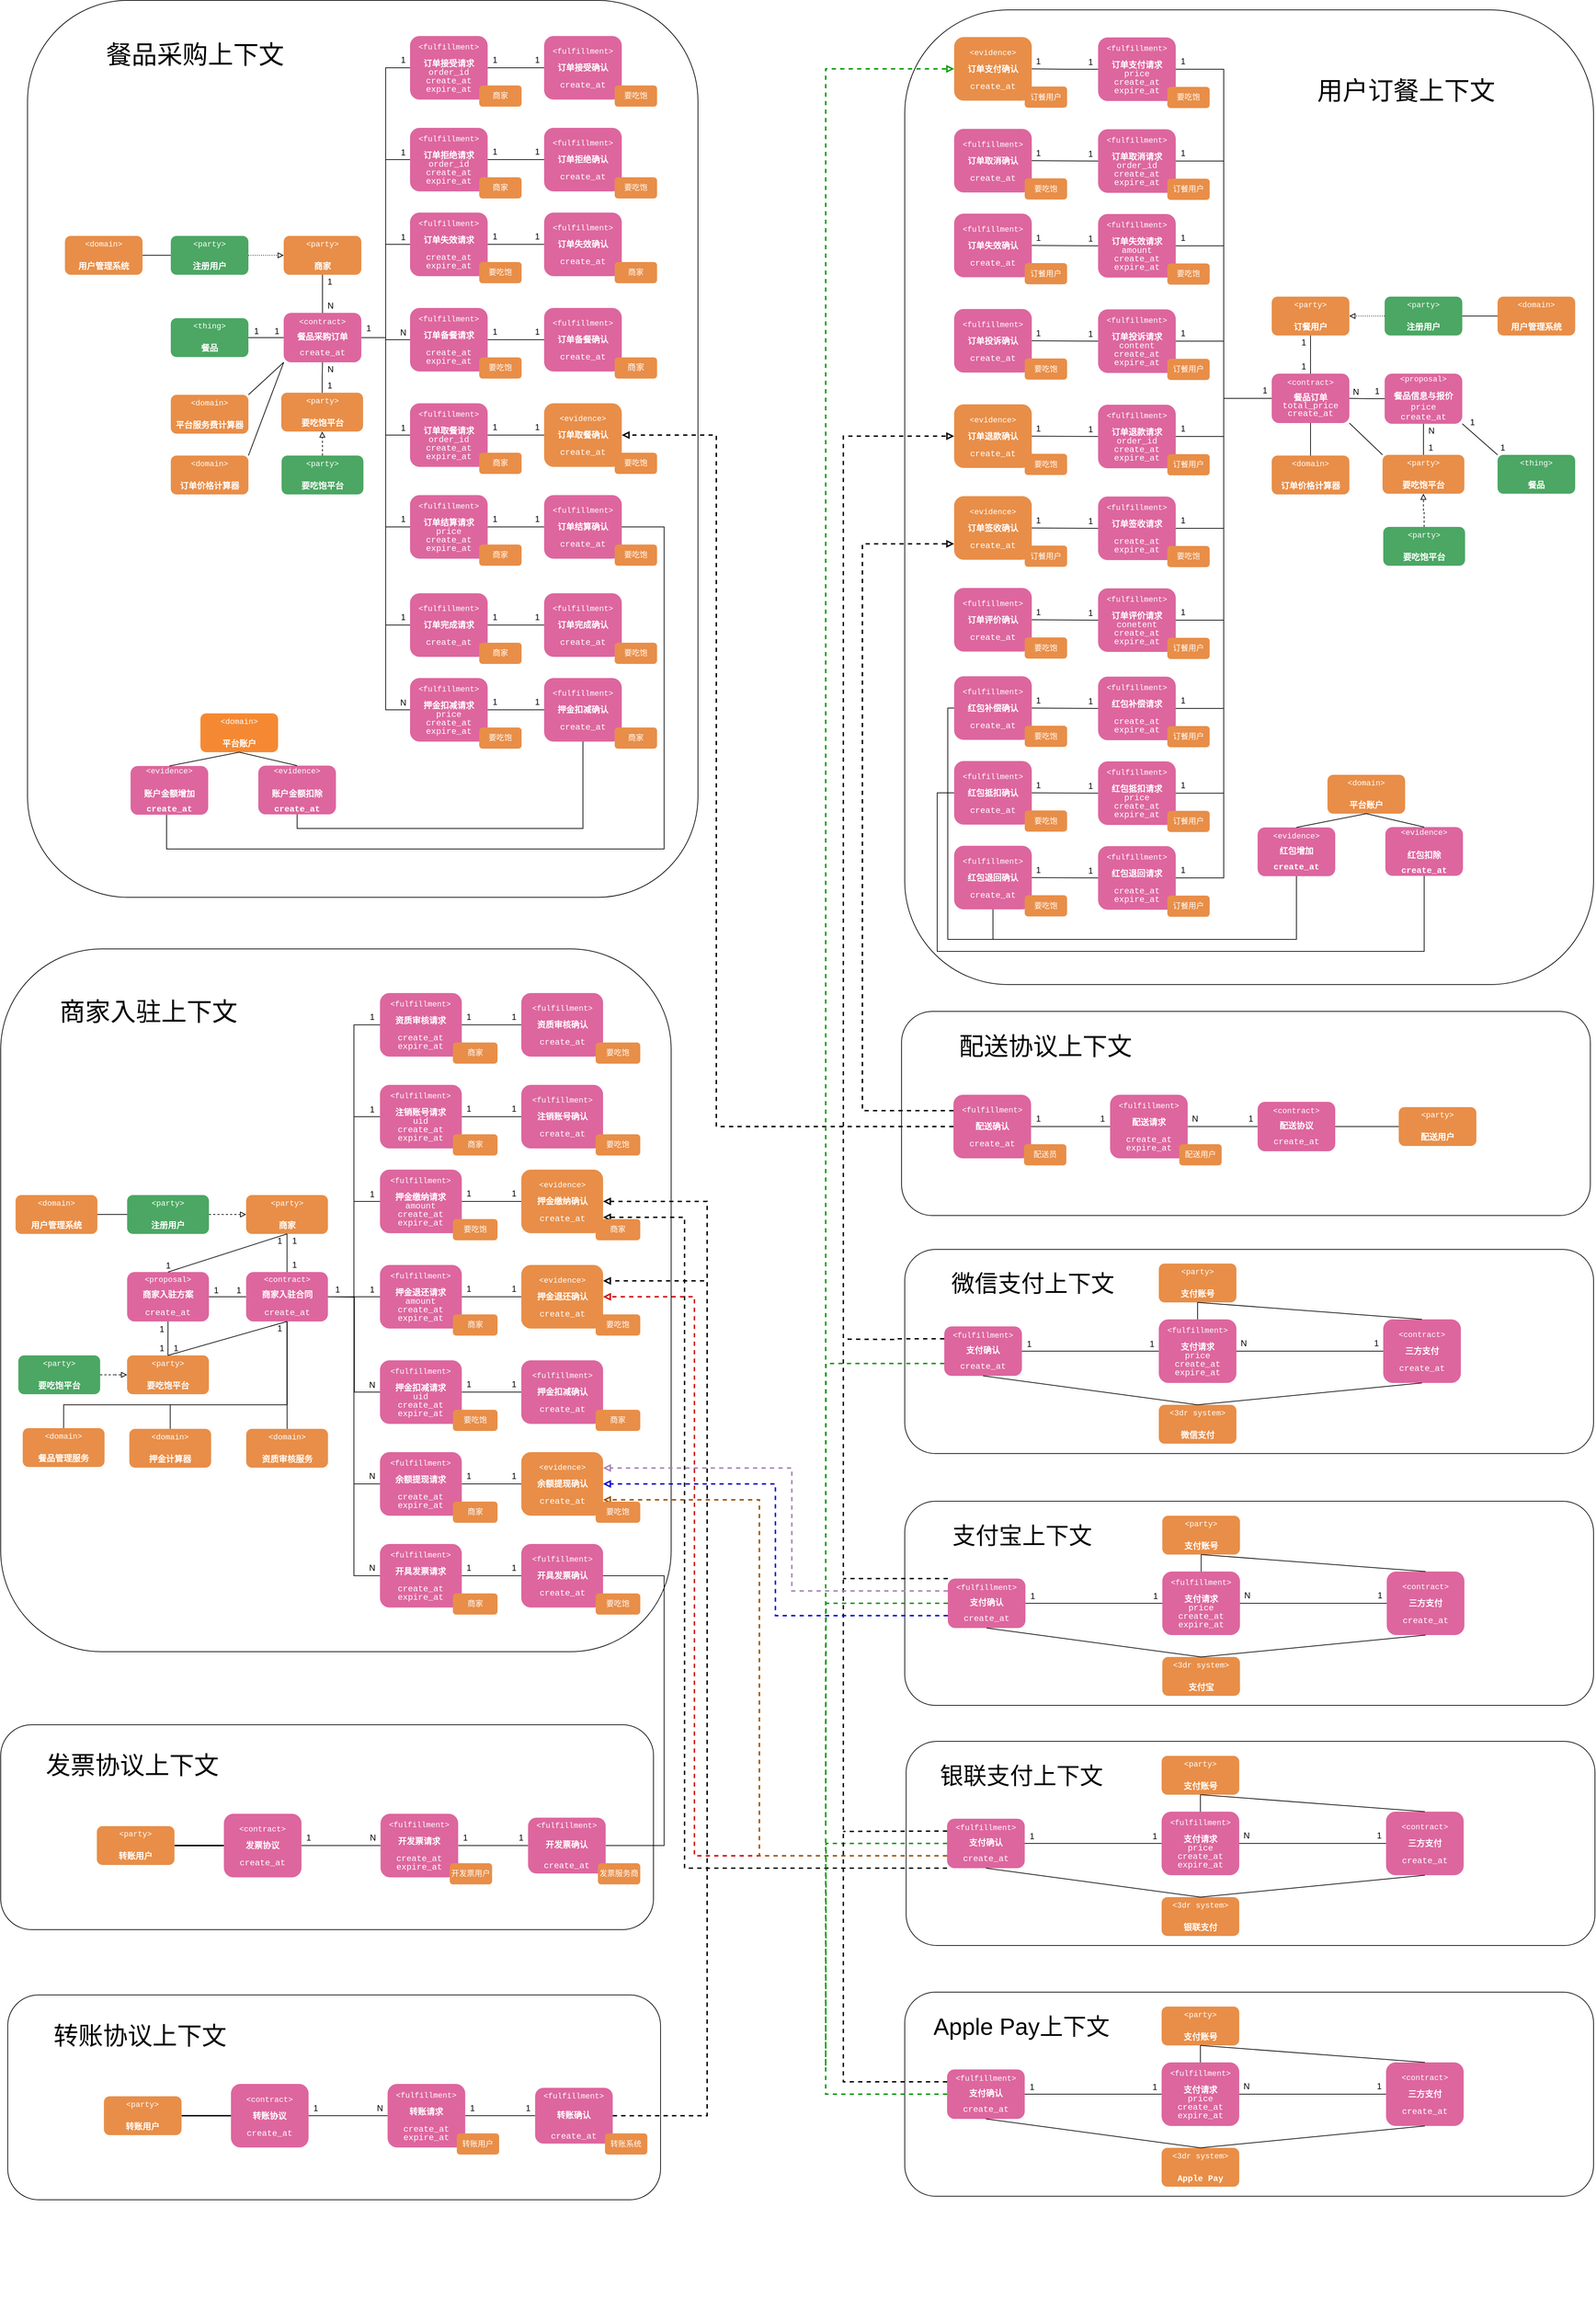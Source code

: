 <mxfile version="15.8.7" type="device"><diagram id="zpSCLnYZh2g_J5LjiLxy" name="Page-1"><mxGraphModel dx="3399" dy="1400" grid="0" gridSize="10" guides="1" tooltips="1" connect="1" arrows="1" fold="1" page="1" pageScale="1" pageWidth="850" pageHeight="1100" background="#ffffff" math="0" shadow="0"><root><mxCell id="0"/><mxCell id="1" parent="0"/><mxCell id="XHnEqN5vzCqjSjPNtXYa-530" value="" style="rounded=1;whiteSpace=wrap;html=1;fontSize=33;strokeColor=default;fillColor=none;" parent="1" vertex="1"><mxGeometry x="-23" y="84.5" width="950" height="1270" as="geometry"/></mxCell><mxCell id="XHnEqN5vzCqjSjPNtXYa-314" value="" style="rounded=1;whiteSpace=wrap;html=1;fontSize=33;strokeColor=default;fillColor=none;" parent="1" vertex="1"><mxGeometry x="1222" y="2549.5" width="976" height="289" as="geometry"/></mxCell><mxCell id="XHnEqN5vzCqjSjPNtXYa-110" value="" style="group" parent="1" vertex="1" connectable="0"><mxGeometry x="1211" y="2191" width="985" height="371" as="geometry"/></mxCell><mxCell id="XHnEqN5vzCqjSjPNtXYa-313" value="" style="rounded=1;whiteSpace=wrap;html=1;fontSize=33;strokeColor=default;fillColor=none;" parent="XHnEqN5vzCqjSjPNtXYa-110" vertex="1"><mxGeometry x="9" y="18.5" width="976" height="289" as="geometry"/></mxCell><mxCell id="XHnEqN5vzCqjSjPNtXYa-53" value="" style="group" parent="XHnEqN5vzCqjSjPNtXYa-110" vertex="1" connectable="0"><mxGeometry x="374" y="118" width="350" height="100" as="geometry"/></mxCell><mxCell id="XHnEqN5vzCqjSjPNtXYa-54" value="&lt;p style=&quot;line-height: 1&quot;&gt;&lt;font style=&quot;font-size: 11px&quot;&gt;&amp;lt;fulfillment&amp;gt;&lt;br&gt;&lt;br&gt;&lt;/font&gt;&lt;b&gt;&lt;font style=&quot;font-size: 12px&quot;&gt;支付请求&lt;br&gt;&lt;/font&gt;&lt;/b&gt;&lt;span&gt;price&lt;br&gt;create_at&lt;br&gt;&lt;/span&gt;&lt;span&gt;expire_at&lt;/span&gt;&lt;/p&gt;&lt;p&gt;&lt;/p&gt;" style="rounded=1;whiteSpace=wrap;html=1;fillColor=#dd669e;shadow=0;strokeColor=none;fontColor=#FFFFFF;fontFamily=Courier New;verticalAlign=middle;" parent="XHnEqN5vzCqjSjPNtXYa-53" vertex="1"><mxGeometry width="110" height="90" as="geometry"/></mxCell><mxCell id="XHnEqN5vzCqjSjPNtXYa-55" value="&lt;p style=&quot;line-height: 1&quot;&gt;&lt;font style=&quot;font-size: 11px&quot;&gt;&amp;lt;contract&amp;gt;&lt;/font&gt;&lt;br&gt;&lt;br&gt;&lt;b&gt;三方支付&lt;br&gt;&lt;br&gt;&lt;/b&gt;create_at&lt;br&gt;&lt;/p&gt;&lt;p&gt;&lt;/p&gt;" style="rounded=1;whiteSpace=wrap;html=1;fillColor=#DD669E;shadow=0;strokeColor=none;fontColor=#FFFFFF;fontFamily=Courier New;verticalAlign=middle;" parent="XHnEqN5vzCqjSjPNtXYa-53" vertex="1"><mxGeometry x="318" width="110" height="90" as="geometry"/></mxCell><mxCell id="XHnEqN5vzCqjSjPNtXYa-56" value="" style="group" parent="XHnEqN5vzCqjSjPNtXYa-53" vertex="1" connectable="0"><mxGeometry x="110" y="24" width="80" height="20" as="geometry"/></mxCell><mxCell id="XHnEqN5vzCqjSjPNtXYa-57" value="&lt;font color=&quot;#000000&quot;&gt;N&lt;/font&gt;" style="text;html=1;resizable=0;autosize=1;align=center;verticalAlign=middle;points=[];fillColor=none;strokeColor=none;rounded=0;shadow=0;fontFamily=Helvetica;fontSize=12;fontColor=#FFFFFF;" parent="XHnEqN5vzCqjSjPNtXYa-56" vertex="1"><mxGeometry width="20" height="20" as="geometry"/></mxCell><mxCell id="XHnEqN5vzCqjSjPNtXYa-58" value="&lt;font color=&quot;#000000&quot;&gt;1&lt;/font&gt;" style="text;html=1;resizable=0;autosize=1;align=center;verticalAlign=middle;points=[];fillColor=none;strokeColor=none;rounded=0;shadow=0;fontFamily=Helvetica;fontSize=12;fontColor=#FFFFFF;" parent="XHnEqN5vzCqjSjPNtXYa-56" vertex="1"><mxGeometry x="187.995" width="20" height="20" as="geometry"/></mxCell><mxCell id="XHnEqN5vzCqjSjPNtXYa-59" value="" style="endArrow=none;html=1;rounded=0;fontFamily=Helvetica;fontSize=12;fontColor=#000000;entryX=0;entryY=0.5;entryDx=0;entryDy=0;exitX=1;exitY=0.5;exitDx=0;exitDy=0;" parent="XHnEqN5vzCqjSjPNtXYa-53" source="XHnEqN5vzCqjSjPNtXYa-54" target="XHnEqN5vzCqjSjPNtXYa-55" edge="1"><mxGeometry width="50" height="50" relative="1" as="geometry"><mxPoint y="-40" as="sourcePoint"/><mxPoint x="50" y="-90" as="targetPoint"/></mxGeometry></mxCell><mxCell id="XHnEqN5vzCqjSjPNtXYa-60" value="&lt;p style=&quot;line-height: 0.9&quot;&gt;&lt;font style=&quot;font-size: 11px&quot;&gt;&amp;lt;fulfillment&amp;gt;&lt;br&gt;&lt;/font&gt;&lt;br&gt;&lt;b&gt;支付确认&lt;br&gt;&lt;/b&gt;&lt;br&gt;create_at&lt;br&gt;&lt;/p&gt;&lt;p&gt;&lt;/p&gt;" style="rounded=1;whiteSpace=wrap;html=1;fillColor=#dd669e;shadow=0;strokeColor=none;fontColor=#FFFFFF;fontFamily=Courier New;" parent="XHnEqN5vzCqjSjPNtXYa-110" vertex="1"><mxGeometry x="70" y="128" width="110" height="70" as="geometry"/></mxCell><mxCell id="XHnEqN5vzCqjSjPNtXYa-61" value="&lt;p style=&quot;color: rgb(255 , 255 , 255) ; line-height: 0.9&quot;&gt;&lt;font style=&quot;font-size: 11px&quot;&gt;&amp;lt;party&amp;gt;&lt;/font&gt;&lt;br&gt;&lt;br&gt;&lt;br&gt;&lt;b&gt;支付账号&lt;/b&gt;&lt;/p&gt;" style="rounded=1;whiteSpace=wrap;html=1;fillColor=#e88e48;shadow=0;strokeColor=none;fontFamily=Courier New;" parent="XHnEqN5vzCqjSjPNtXYa-110" vertex="1"><mxGeometry x="374" y="39" width="110" height="55" as="geometry"/></mxCell><mxCell id="XHnEqN5vzCqjSjPNtXYa-62" value="&lt;p style=&quot;color: rgb(255 , 255 , 255) ; line-height: 0.9&quot;&gt;&lt;font style=&quot;font-size: 11px&quot;&gt;&amp;lt;3dr system&amp;gt;&lt;/font&gt;&lt;br&gt;&lt;br&gt;&lt;br&gt;&lt;b&gt;支付宝&lt;/b&gt;&lt;/p&gt;" style="rounded=1;whiteSpace=wrap;html=1;fillColor=#e88e48;shadow=0;strokeColor=none;fontFamily=Courier New;" parent="XHnEqN5vzCqjSjPNtXYa-110" vertex="1"><mxGeometry x="374" y="239" width="110" height="55" as="geometry"/></mxCell><mxCell id="XHnEqN5vzCqjSjPNtXYa-63" value="" style="endArrow=none;html=1;rounded=0;fontFamily=Helvetica;fontSize=12;fontColor=#000000;entryX=0.5;entryY=0;entryDx=0;entryDy=0;exitX=0.5;exitY=1;exitDx=0;exitDy=0;" parent="XHnEqN5vzCqjSjPNtXYa-110" source="XHnEqN5vzCqjSjPNtXYa-60" target="XHnEqN5vzCqjSjPNtXYa-62" edge="1"><mxGeometry width="50" height="50" relative="1" as="geometry"><mxPoint x="-10" y="174" as="sourcePoint"/><mxPoint x="40" y="124" as="targetPoint"/></mxGeometry></mxCell><mxCell id="XHnEqN5vzCqjSjPNtXYa-64" value="" style="endArrow=none;html=1;rounded=0;fontFamily=Helvetica;fontSize=12;fontColor=#000000;entryX=0.5;entryY=0;entryDx=0;entryDy=0;exitX=0.5;exitY=1;exitDx=0;exitDy=0;" parent="XHnEqN5vzCqjSjPNtXYa-110" source="XHnEqN5vzCqjSjPNtXYa-61" target="XHnEqN5vzCqjSjPNtXYa-55" edge="1"><mxGeometry width="50" height="50" relative="1" as="geometry"><mxPoint x="181.0" y="208" as="sourcePoint"/><mxPoint x="181.0" y="254" as="targetPoint"/></mxGeometry></mxCell><mxCell id="XHnEqN5vzCqjSjPNtXYa-65" value="" style="edgeStyle=orthogonalEdgeStyle;rounded=0;orthogonalLoop=1;jettySize=auto;html=1;fontFamily=Helvetica;fontSize=12;fontColor=#000000;endArrow=none;endFill=0;" parent="XHnEqN5vzCqjSjPNtXYa-110" source="XHnEqN5vzCqjSjPNtXYa-60" target="XHnEqN5vzCqjSjPNtXYa-54" edge="1"><mxGeometry relative="1" as="geometry"/></mxCell><mxCell id="XHnEqN5vzCqjSjPNtXYa-66" value="&lt;font color=&quot;#000000&quot;&gt;1&lt;/font&gt;" style="text;html=1;resizable=0;autosize=1;align=center;verticalAlign=middle;points=[];fillColor=none;strokeColor=none;rounded=0;shadow=0;fontFamily=Helvetica;fontSize=12;fontColor=#FFFFFF;" parent="XHnEqN5vzCqjSjPNtXYa-110" vertex="1"><mxGeometry x="180" y="143" width="20" height="20" as="geometry"/></mxCell><mxCell id="XHnEqN5vzCqjSjPNtXYa-67" value="&lt;font color=&quot;#000000&quot;&gt;1&lt;/font&gt;" style="text;html=1;resizable=0;autosize=1;align=center;verticalAlign=middle;points=[];fillColor=none;strokeColor=none;rounded=0;shadow=0;fontFamily=Helvetica;fontSize=12;fontColor=#FFFFFF;" parent="XHnEqN5vzCqjSjPNtXYa-110" vertex="1"><mxGeometry x="354" y="143" width="20" height="20" as="geometry"/></mxCell><mxCell id="XHnEqN5vzCqjSjPNtXYa-68" value="" style="endArrow=none;html=1;rounded=0;entryX=0.5;entryY=0;entryDx=0;entryDy=0;exitX=0.5;exitY=1;exitDx=0;exitDy=0;" parent="XHnEqN5vzCqjSjPNtXYa-110" source="XHnEqN5vzCqjSjPNtXYa-61" target="XHnEqN5vzCqjSjPNtXYa-54" edge="1"><mxGeometry width="50" height="50" relative="1" as="geometry"><mxPoint x="304" y="48" as="sourcePoint"/><mxPoint x="574" y="68" as="targetPoint"/></mxGeometry></mxCell><mxCell id="XHnEqN5vzCqjSjPNtXYa-69" value="" style="endArrow=none;html=1;rounded=0;exitX=0.5;exitY=0;exitDx=0;exitDy=0;entryX=0.5;entryY=1;entryDx=0;entryDy=0;" parent="XHnEqN5vzCqjSjPNtXYa-110" source="XHnEqN5vzCqjSjPNtXYa-62" target="XHnEqN5vzCqjSjPNtXYa-55" edge="1"><mxGeometry width="50" height="50" relative="1" as="geometry"><mxPoint x="524" y="119" as="sourcePoint"/><mxPoint x="564" y="209" as="targetPoint"/></mxGeometry></mxCell><mxCell id="XHnEqN5vzCqjSjPNtXYa-70" value="&lt;font style=&quot;font-size: 33px&quot;&gt;支付宝上下文&lt;/font&gt;" style="text;html=1;resizable=0;autosize=1;align=center;verticalAlign=middle;points=[];fillColor=none;strokeColor=none;rounded=0;shadow=0;fontFamily=Helvetica;fontSize=27;fontColor=#000000;" parent="XHnEqN5vzCqjSjPNtXYa-110" vertex="1"><mxGeometry x="70" y="46.5" width="210" height="40" as="geometry"/></mxCell><mxCell id="XHnEqN5vzCqjSjPNtXYa-305" value="" style="rounded=1;whiteSpace=wrap;html=1;fontSize=33;strokeColor=default;fillColor=none;" parent="1" vertex="1"><mxGeometry x="-61" y="2526" width="925" height="290" as="geometry"/></mxCell><mxCell id="XHnEqN5vzCqjSjPNtXYa-317" value="" style="rounded=1;whiteSpace=wrap;html=1;fontSize=33;strokeColor=default;fillColor=none;" parent="1" vertex="1"><mxGeometry x="-61" y="1427.5" width="950" height="995" as="geometry"/></mxCell><mxCell id="XHnEqN5vzCqjSjPNtXYa-179" value="" style="group;fillColor=none;" parent="1" vertex="1" connectable="0"><mxGeometry x="1486" y="388" width="710" height="1090" as="geometry"/></mxCell><mxCell id="XHnEqN5vzCqjSjPNtXYa-309" value="" style="rounded=1;whiteSpace=wrap;html=1;fontSize=33;strokeColor=default;fillColor=none;" parent="XHnEqN5vzCqjSjPNtXYa-179" vertex="1"><mxGeometry x="-266" y="-290" width="976" height="1380" as="geometry"/></mxCell><mxCell id="XHnEqN5vzCqjSjPNtXYa-180" value="&lt;p style=&quot;line-height: 1&quot;&gt;&lt;font style=&quot;font-size: 11px&quot;&gt;&amp;lt;fulfillment&amp;gt;&lt;br&gt;&lt;/font&gt;&lt;br&gt;&lt;b&gt;&lt;font style=&quot;font-size: 12px&quot;&gt;订单失效请求&lt;br&gt;&lt;/font&gt;&lt;/b&gt;&lt;span&gt;&lt;span style=&quot;font-size: 12px&quot;&gt;amount&lt;/span&gt;&lt;br&gt;create_at&lt;br&gt;&lt;/span&gt;&lt;span&gt;expire_at&lt;/span&gt;&lt;/p&gt;&lt;p&gt;&lt;/p&gt;" style="rounded=1;whiteSpace=wrap;html=1;fillColor=#dd669e;shadow=0;strokeColor=none;fontColor=#FFFFFF;fontFamily=Courier New;verticalAlign=middle;" parent="XHnEqN5vzCqjSjPNtXYa-179" vertex="1"><mxGeometry x="8" y="-1" width="110" height="90" as="geometry"/></mxCell><mxCell id="XHnEqN5vzCqjSjPNtXYa-181" value="" style="group" parent="XHnEqN5vzCqjSjPNtXYa-179" vertex="1" connectable="0"><mxGeometry x="118" y="23" width="80" height="20" as="geometry"/></mxCell><mxCell id="XHnEqN5vzCqjSjPNtXYa-182" value="&lt;font color=&quot;#000000&quot;&gt;1&lt;/font&gt;" style="text;html=1;resizable=0;autosize=1;align=center;verticalAlign=middle;points=[];fillColor=none;strokeColor=none;rounded=0;shadow=0;fontFamily=Helvetica;fontSize=12;fontColor=#FFFFFF;" parent="XHnEqN5vzCqjSjPNtXYa-181" vertex="1"><mxGeometry width="20" height="20" as="geometry"/></mxCell><mxCell id="XHnEqN5vzCqjSjPNtXYa-450" value="&lt;p style=&quot;color: rgb(255 , 255 , 255) ; line-height: 0.9&quot;&gt;&lt;font style=&quot;font-size: 11px&quot;&gt;&amp;lt;domain&amp;gt;&lt;/font&gt;&lt;br&gt;&lt;br&gt;&lt;br&gt;&lt;b&gt;平台账户&lt;/b&gt;&lt;/p&gt;" style="rounded=1;whiteSpace=wrap;html=1;fillColor=#E88E48;shadow=0;strokeColor=none;fontFamily=Courier New;" parent="XHnEqN5vzCqjSjPNtXYa-179" vertex="1"><mxGeometry x="333" y="793" width="110" height="55" as="geometry"/></mxCell><mxCell id="XHnEqN5vzCqjSjPNtXYa-451" value="&lt;p style=&quot;color: rgb(255 , 255 , 255) ; line-height: 0.9&quot;&gt;&lt;font style=&quot;font-size: 11px&quot;&gt;&amp;lt;evidence&amp;gt;&lt;/font&gt;&lt;br&gt;&lt;br&gt;&lt;b&gt;红包增加&lt;br&gt;&lt;br&gt;&lt;/b&gt;&lt;b&gt;create_at&lt;/b&gt;&lt;b&gt;&lt;br&gt;&lt;/b&gt;&lt;/p&gt;" style="rounded=1;whiteSpace=wrap;html=1;fillColor=#DD669E;shadow=0;strokeColor=none;fontFamily=Courier New;" parent="XHnEqN5vzCqjSjPNtXYa-179" vertex="1"><mxGeometry x="234" y="867.5" width="110" height="69" as="geometry"/></mxCell><mxCell id="XHnEqN5vzCqjSjPNtXYa-452" value="&lt;p style=&quot;color: rgb(255 , 255 , 255) ; line-height: 0.9&quot;&gt;&lt;font style=&quot;font-size: 11px&quot;&gt;&amp;lt;evidence&amp;gt;&lt;/font&gt;&lt;br&gt;&lt;br&gt;&lt;br&gt;&lt;b&gt;红包扣除&lt;br&gt;&lt;br&gt;create_at&lt;/b&gt;&lt;/p&gt;" style="rounded=1;whiteSpace=wrap;html=1;fillColor=#DD669E;shadow=0;strokeColor=none;fontFamily=Courier New;" parent="XHnEqN5vzCqjSjPNtXYa-179" vertex="1"><mxGeometry x="415" y="867" width="110" height="69" as="geometry"/></mxCell><mxCell id="XHnEqN5vzCqjSjPNtXYa-453" value="" style="endArrow=none;html=1;rounded=0;fontSize=16;fontColor=#000000;strokeColor=#000000;strokeWidth=1;entryX=0.5;entryY=1;entryDx=0;entryDy=0;exitX=0.5;exitY=0;exitDx=0;exitDy=0;" parent="XHnEqN5vzCqjSjPNtXYa-179" source="XHnEqN5vzCqjSjPNtXYa-451" target="XHnEqN5vzCqjSjPNtXYa-450" edge="1"><mxGeometry width="50" height="50" relative="1" as="geometry"><mxPoint x="-345" y="592" as="sourcePoint"/><mxPoint x="-295" y="542" as="targetPoint"/></mxGeometry></mxCell><mxCell id="XHnEqN5vzCqjSjPNtXYa-454" value="" style="endArrow=none;html=1;rounded=0;fontSize=16;fontColor=#000000;strokeColor=#000000;strokeWidth=1;entryX=0.5;entryY=1;entryDx=0;entryDy=0;exitX=0.5;exitY=0;exitDx=0;exitDy=0;" parent="XHnEqN5vzCqjSjPNtXYa-179" source="XHnEqN5vzCqjSjPNtXYa-452" target="XHnEqN5vzCqjSjPNtXYa-450" edge="1"><mxGeometry width="50" height="50" relative="1" as="geometry"><mxPoint x="299" y="877.5" as="sourcePoint"/><mxPoint x="398" y="858" as="targetPoint"/></mxGeometry></mxCell><mxCell id="XHnEqN5vzCqjSjPNtXYa-487" value="&lt;p style=&quot;color: rgb(255 , 255 , 255) ; line-height: 0.9&quot;&gt;&lt;font style=&quot;font-size: 11px&quot;&gt;&amp;lt;party&amp;gt;&lt;/font&gt;&lt;br&gt;&lt;br&gt;&lt;br&gt;&lt;b&gt;要吃饱平台&lt;/b&gt;&lt;/p&gt;" style="rounded=1;whiteSpace=wrap;html=1;fillColor=#e88e48;shadow=0;strokeColor=none;fontFamily=Courier New;direction=east;" parent="XHnEqN5vzCqjSjPNtXYa-179" vertex="1"><mxGeometry x="411.042" y="340" width="115.914" height="55" as="geometry"/></mxCell><mxCell id="XHnEqN5vzCqjSjPNtXYa-488" value="" style="edgeStyle=orthogonalEdgeStyle;rounded=0;orthogonalLoop=1;jettySize=auto;html=1;fontFamily=Helvetica;fontSize=12;fontColor=#000000;endArrow=block;endFill=0;dashed=1;" parent="XHnEqN5vzCqjSjPNtXYa-179" source="XHnEqN5vzCqjSjPNtXYa-489" target="XHnEqN5vzCqjSjPNtXYa-487" edge="1"><mxGeometry relative="1" as="geometry"/></mxCell><mxCell id="XHnEqN5vzCqjSjPNtXYa-489" value="&lt;p style=&quot;color: rgb(255 , 255 , 255) ; line-height: 0.9&quot;&gt;&lt;font style=&quot;font-size: 11px&quot;&gt;&amp;lt;party&amp;gt;&lt;/font&gt;&lt;br&gt;&lt;br&gt;&lt;br&gt;&lt;b&gt;要吃饱平台&lt;/b&gt;&lt;/p&gt;" style="rounded=1;whiteSpace=wrap;html=1;fillColor=#4ba763;shadow=0;strokeColor=none;fontFamily=Courier New;direction=east;" parent="XHnEqN5vzCqjSjPNtXYa-179" vertex="1"><mxGeometry x="412.04" y="442" width="115.914" height="55" as="geometry"/></mxCell><mxCell id="XHnEqN5vzCqjSjPNtXYa-238" value="&lt;p style=&quot;color: rgb(255 , 255 , 255) ; line-height: 0.9&quot;&gt;&lt;font style=&quot;font-size: 11px&quot;&gt;&amp;lt;thing&amp;gt;&lt;/font&gt;&lt;br&gt;&lt;br&gt;&lt;br&gt;&lt;b&gt;餐品&lt;/b&gt;&lt;/p&gt;" style="rounded=1;whiteSpace=wrap;html=1;fillColor=#4ba763;shadow=0;strokeColor=none;fontFamily=Courier New;" parent="XHnEqN5vzCqjSjPNtXYa-179" vertex="1"><mxGeometry x="574" y="340" width="110" height="55" as="geometry"/></mxCell><mxCell id="XHnEqN5vzCqjSjPNtXYa-494" value="&lt;font color=&quot;#000000&quot;&gt;1&lt;/font&gt;" style="text;html=1;resizable=0;autosize=1;align=center;verticalAlign=middle;points=[];fillColor=none;strokeColor=none;rounded=0;shadow=0;fontFamily=Helvetica;fontSize=12;fontColor=#FFFFFF;" parent="XHnEqN5vzCqjSjPNtXYa-179" vertex="1"><mxGeometry x="392.5" y="240" width="20" height="20" as="geometry"/></mxCell><mxCell id="XHnEqN5vzCqjSjPNtXYa-495" value="&lt;font color=&quot;#000000&quot;&gt;N&lt;/font&gt;" style="text;html=1;resizable=0;autosize=1;align=center;verticalAlign=middle;points=[];fillColor=none;strokeColor=none;rounded=0;shadow=0;fontFamily=Helvetica;fontSize=12;fontColor=#FFFFFF;" parent="XHnEqN5vzCqjSjPNtXYa-179" vertex="1"><mxGeometry x="363.5" y="242" width="19" height="18" as="geometry"/></mxCell><mxCell id="XHnEqN5vzCqjSjPNtXYa-496" value="&lt;font color=&quot;#000000&quot;&gt;1&lt;/font&gt;" style="text;html=1;resizable=0;autosize=1;align=center;verticalAlign=middle;points=[];fillColor=none;strokeColor=none;rounded=0;shadow=0;fontFamily=Helvetica;fontSize=12;fontColor=#FFFFFF;" parent="XHnEqN5vzCqjSjPNtXYa-179" vertex="1"><mxGeometry x="469" y="320" width="20" height="20" as="geometry"/></mxCell><mxCell id="XHnEqN5vzCqjSjPNtXYa-497" value="&lt;font color=&quot;#000000&quot;&gt;N&lt;/font&gt;" style="text;html=1;resizable=0;autosize=1;align=center;verticalAlign=middle;points=[];fillColor=none;strokeColor=none;rounded=0;shadow=0;fontFamily=Helvetica;fontSize=12;fontColor=#FFFFFF;" parent="XHnEqN5vzCqjSjPNtXYa-179" vertex="1"><mxGeometry x="470" y="297" width="19" height="18" as="geometry"/></mxCell><mxCell id="XHnEqN5vzCqjSjPNtXYa-505" value="&lt;font color=&quot;#000000&quot;&gt;1&lt;/font&gt;" style="text;html=1;resizable=0;autosize=1;align=center;verticalAlign=middle;points=[];fillColor=none;strokeColor=none;rounded=0;shadow=0;fontFamily=Helvetica;fontSize=12;fontColor=#FFFFFF;" parent="XHnEqN5vzCqjSjPNtXYa-179" vertex="1"><mxGeometry x="571" y="320" width="20" height="20" as="geometry"/></mxCell><mxCell id="XHnEqN5vzCqjSjPNtXYa-506" value="&lt;font color=&quot;#000000&quot;&gt;1&lt;/font&gt;" style="text;html=1;resizable=0;autosize=1;align=center;verticalAlign=middle;points=[];fillColor=none;strokeColor=none;rounded=0;shadow=0;fontFamily=Helvetica;fontSize=12;fontColor=#FFFFFF;" parent="XHnEqN5vzCqjSjPNtXYa-179" vertex="1"><mxGeometry x="527.95" y="284" width="20" height="20" as="geometry"/></mxCell><mxCell id="4eCl4qI3bXmPl1uAavmX-388" value="" style="group" parent="1" vertex="1" connectable="0"><mxGeometry x="1255" y="1853" width="941" height="320" as="geometry"/></mxCell><mxCell id="XHnEqN5vzCqjSjPNtXYa-312" value="" style="rounded=1;whiteSpace=wrap;html=1;fontSize=33;strokeColor=default;fillColor=none;" parent="4eCl4qI3bXmPl1uAavmX-388" vertex="1"><mxGeometry x="-35" width="976" height="289" as="geometry"/></mxCell><mxCell id="4eCl4qI3bXmPl1uAavmX-389" value="" style="group" parent="4eCl4qI3bXmPl1uAavmX-388" vertex="1" connectable="0"><mxGeometry x="325" y="99" width="350" height="100" as="geometry"/></mxCell><mxCell id="4eCl4qI3bXmPl1uAavmX-390" value="&lt;p style=&quot;line-height: 1&quot;&gt;&lt;font style=&quot;font-size: 11px&quot;&gt;&amp;lt;fulfillment&amp;gt;&lt;br&gt;&lt;br&gt;&lt;/font&gt;&lt;b&gt;&lt;font style=&quot;font-size: 12px&quot;&gt;支付请求&lt;br&gt;&lt;/font&gt;&lt;/b&gt;&lt;span&gt;price&lt;br&gt;create_at&lt;br&gt;&lt;/span&gt;&lt;span&gt;expire_at&lt;/span&gt;&lt;/p&gt;&lt;p&gt;&lt;/p&gt;" style="rounded=1;whiteSpace=wrap;html=1;fillColor=#dd669e;shadow=0;strokeColor=none;fontColor=#FFFFFF;fontFamily=Courier New;verticalAlign=middle;" parent="4eCl4qI3bXmPl1uAavmX-389" vertex="1"><mxGeometry width="110" height="90" as="geometry"/></mxCell><mxCell id="4eCl4qI3bXmPl1uAavmX-391" value="&lt;p style=&quot;line-height: 1&quot;&gt;&lt;font style=&quot;font-size: 11px&quot;&gt;&amp;lt;contract&amp;gt;&lt;/font&gt;&lt;br&gt;&lt;br&gt;&lt;b&gt;三方支付&lt;br&gt;&lt;br&gt;&lt;/b&gt;create_at&lt;br&gt;&lt;/p&gt;&lt;p&gt;&lt;/p&gt;" style="rounded=1;whiteSpace=wrap;html=1;fillColor=#DD669E;shadow=0;strokeColor=none;fontColor=#FFFFFF;fontFamily=Courier New;verticalAlign=middle;" parent="4eCl4qI3bXmPl1uAavmX-389" vertex="1"><mxGeometry x="318" width="110" height="90" as="geometry"/></mxCell><mxCell id="4eCl4qI3bXmPl1uAavmX-392" value="" style="group" parent="4eCl4qI3bXmPl1uAavmX-389" vertex="1" connectable="0"><mxGeometry x="110" y="24" width="80" height="20" as="geometry"/></mxCell><mxCell id="4eCl4qI3bXmPl1uAavmX-393" value="&lt;font color=&quot;#000000&quot;&gt;N&lt;/font&gt;" style="text;html=1;resizable=0;autosize=1;align=center;verticalAlign=middle;points=[];fillColor=none;strokeColor=none;rounded=0;shadow=0;fontFamily=Helvetica;fontSize=12;fontColor=#FFFFFF;" parent="4eCl4qI3bXmPl1uAavmX-392" vertex="1"><mxGeometry width="20" height="20" as="geometry"/></mxCell><mxCell id="4eCl4qI3bXmPl1uAavmX-394" value="&lt;font color=&quot;#000000&quot;&gt;1&lt;/font&gt;" style="text;html=1;resizable=0;autosize=1;align=center;verticalAlign=middle;points=[];fillColor=none;strokeColor=none;rounded=0;shadow=0;fontFamily=Helvetica;fontSize=12;fontColor=#FFFFFF;" parent="4eCl4qI3bXmPl1uAavmX-392" vertex="1"><mxGeometry x="187.995" width="20" height="20" as="geometry"/></mxCell><mxCell id="4eCl4qI3bXmPl1uAavmX-395" value="" style="endArrow=none;html=1;rounded=0;fontFamily=Helvetica;fontSize=12;fontColor=#000000;entryX=0;entryY=0.5;entryDx=0;entryDy=0;exitX=1;exitY=0.5;exitDx=0;exitDy=0;" parent="4eCl4qI3bXmPl1uAavmX-389" source="4eCl4qI3bXmPl1uAavmX-390" target="4eCl4qI3bXmPl1uAavmX-391" edge="1"><mxGeometry width="50" height="50" relative="1" as="geometry"><mxPoint y="-40" as="sourcePoint"/><mxPoint x="50" y="-90" as="targetPoint"/></mxGeometry></mxCell><mxCell id="4eCl4qI3bXmPl1uAavmX-396" value="&lt;p style=&quot;line-height: 0.9&quot;&gt;&lt;font style=&quot;font-size: 11px&quot;&gt;&amp;lt;fulfillment&amp;gt;&lt;br&gt;&lt;/font&gt;&lt;br&gt;&lt;b&gt;支付确认&lt;br&gt;&lt;/b&gt;&lt;br&gt;create_at&lt;br&gt;&lt;/p&gt;&lt;p&gt;&lt;/p&gt;" style="rounded=1;whiteSpace=wrap;html=1;fillColor=#dd669e;shadow=0;strokeColor=none;fontColor=#FFFFFF;fontFamily=Courier New;" parent="4eCl4qI3bXmPl1uAavmX-388" vertex="1"><mxGeometry x="21" y="109" width="110" height="70" as="geometry"/></mxCell><mxCell id="4eCl4qI3bXmPl1uAavmX-397" value="&lt;p style=&quot;color: rgb(255 , 255 , 255) ; line-height: 0.9&quot;&gt;&lt;font style=&quot;font-size: 11px&quot;&gt;&amp;lt;party&amp;gt;&lt;/font&gt;&lt;br&gt;&lt;br&gt;&lt;br&gt;&lt;b&gt;支付账号&lt;/b&gt;&lt;/p&gt;" style="rounded=1;whiteSpace=wrap;html=1;fillColor=#e88e48;shadow=0;strokeColor=none;fontFamily=Courier New;" parent="4eCl4qI3bXmPl1uAavmX-388" vertex="1"><mxGeometry x="325" y="20" width="110" height="55" as="geometry"/></mxCell><mxCell id="4eCl4qI3bXmPl1uAavmX-398" value="&lt;p style=&quot;color: rgb(255 , 255 , 255) ; line-height: 0.9&quot;&gt;&lt;font style=&quot;font-size: 11px&quot;&gt;&amp;lt;3dr system&amp;gt;&lt;/font&gt;&lt;br&gt;&lt;br&gt;&lt;br&gt;&lt;b&gt;微信支付&lt;/b&gt;&lt;/p&gt;" style="rounded=1;whiteSpace=wrap;html=1;fillColor=#e88e48;shadow=0;strokeColor=none;fontFamily=Courier New;" parent="4eCl4qI3bXmPl1uAavmX-388" vertex="1"><mxGeometry x="325" y="220" width="110" height="55" as="geometry"/></mxCell><mxCell id="4eCl4qI3bXmPl1uAavmX-399" value="" style="endArrow=none;html=1;rounded=0;fontFamily=Helvetica;fontSize=12;fontColor=#000000;entryX=0.5;entryY=0;entryDx=0;entryDy=0;exitX=0.5;exitY=1;exitDx=0;exitDy=0;" parent="4eCl4qI3bXmPl1uAavmX-388" source="4eCl4qI3bXmPl1uAavmX-396" target="4eCl4qI3bXmPl1uAavmX-398" edge="1"><mxGeometry width="50" height="50" relative="1" as="geometry"><mxPoint x="-59" y="155" as="sourcePoint"/><mxPoint x="-9" y="105" as="targetPoint"/></mxGeometry></mxCell><mxCell id="4eCl4qI3bXmPl1uAavmX-400" value="" style="endArrow=none;html=1;rounded=0;fontFamily=Helvetica;fontSize=12;fontColor=#000000;entryX=0.5;entryY=0;entryDx=0;entryDy=0;exitX=0.5;exitY=1;exitDx=0;exitDy=0;" parent="4eCl4qI3bXmPl1uAavmX-388" source="4eCl4qI3bXmPl1uAavmX-397" target="4eCl4qI3bXmPl1uAavmX-391" edge="1"><mxGeometry width="50" height="50" relative="1" as="geometry"><mxPoint x="132.0" y="189" as="sourcePoint"/><mxPoint x="132.0" y="235" as="targetPoint"/></mxGeometry></mxCell><mxCell id="4eCl4qI3bXmPl1uAavmX-401" value="" style="edgeStyle=orthogonalEdgeStyle;rounded=0;orthogonalLoop=1;jettySize=auto;html=1;fontFamily=Helvetica;fontSize=12;fontColor=#000000;endArrow=none;endFill=0;" parent="4eCl4qI3bXmPl1uAavmX-388" source="4eCl4qI3bXmPl1uAavmX-396" target="4eCl4qI3bXmPl1uAavmX-390" edge="1"><mxGeometry relative="1" as="geometry"/></mxCell><mxCell id="4eCl4qI3bXmPl1uAavmX-402" value="&lt;font color=&quot;#000000&quot;&gt;1&lt;/font&gt;" style="text;html=1;resizable=0;autosize=1;align=center;verticalAlign=middle;points=[];fillColor=none;strokeColor=none;rounded=0;shadow=0;fontFamily=Helvetica;fontSize=12;fontColor=#FFFFFF;" parent="4eCl4qI3bXmPl1uAavmX-388" vertex="1"><mxGeometry x="131" y="124" width="20" height="20" as="geometry"/></mxCell><mxCell id="4eCl4qI3bXmPl1uAavmX-403" value="&lt;font color=&quot;#000000&quot;&gt;1&lt;/font&gt;" style="text;html=1;resizable=0;autosize=1;align=center;verticalAlign=middle;points=[];fillColor=none;strokeColor=none;rounded=0;shadow=0;fontFamily=Helvetica;fontSize=12;fontColor=#FFFFFF;" parent="4eCl4qI3bXmPl1uAavmX-388" vertex="1"><mxGeometry x="305" y="124" width="20" height="20" as="geometry"/></mxCell><mxCell id="4eCl4qI3bXmPl1uAavmX-404" value="" style="endArrow=none;html=1;rounded=0;entryX=0.5;entryY=0;entryDx=0;entryDy=0;exitX=0.5;exitY=1;exitDx=0;exitDy=0;" parent="4eCl4qI3bXmPl1uAavmX-388" source="4eCl4qI3bXmPl1uAavmX-397" target="4eCl4qI3bXmPl1uAavmX-390" edge="1"><mxGeometry width="50" height="50" relative="1" as="geometry"><mxPoint x="255" y="29" as="sourcePoint"/><mxPoint x="525" y="49" as="targetPoint"/></mxGeometry></mxCell><mxCell id="4eCl4qI3bXmPl1uAavmX-405" value="" style="endArrow=none;html=1;rounded=0;exitX=0.5;exitY=0;exitDx=0;exitDy=0;entryX=0.5;entryY=1;entryDx=0;entryDy=0;" parent="4eCl4qI3bXmPl1uAavmX-388" source="4eCl4qI3bXmPl1uAavmX-398" target="4eCl4qI3bXmPl1uAavmX-391" edge="1"><mxGeometry width="50" height="50" relative="1" as="geometry"><mxPoint x="475" y="100" as="sourcePoint"/><mxPoint x="515" y="190" as="targetPoint"/></mxGeometry></mxCell><mxCell id="4eCl4qI3bXmPl1uAavmX-406" value="&lt;font style=&quot;font-size: 33px&quot;&gt;微信支付上下文&lt;/font&gt;" style="text;html=1;resizable=0;autosize=1;align=center;verticalAlign=middle;points=[];fillColor=none;strokeColor=none;rounded=0;shadow=0;fontFamily=Helvetica;fontSize=27;fontColor=#000000;" parent="4eCl4qI3bXmPl1uAavmX-388" vertex="1"><mxGeometry x="21" y="27.5" width="250" height="40" as="geometry"/></mxCell><mxCell id="XHnEqN5vzCqjSjPNtXYa-112" value="" style="group" parent="1" vertex="1" connectable="0"><mxGeometry x="1211" y="2988" width="985" height="350" as="geometry"/></mxCell><mxCell id="XHnEqN5vzCqjSjPNtXYa-315" value="" style="rounded=1;whiteSpace=wrap;html=1;fontSize=33;strokeColor=default;fillColor=none;" parent="XHnEqN5vzCqjSjPNtXYa-112" vertex="1"><mxGeometry x="9" y="-83.5" width="976" height="289" as="geometry"/></mxCell><mxCell id="XHnEqN5vzCqjSjPNtXYa-90" value="" style="group" parent="XHnEqN5vzCqjSjPNtXYa-112" vertex="1" connectable="0"><mxGeometry x="373" y="16" width="350" height="100" as="geometry"/></mxCell><mxCell id="XHnEqN5vzCqjSjPNtXYa-91" value="&lt;p style=&quot;line-height: 1&quot;&gt;&lt;font style=&quot;font-size: 11px&quot;&gt;&amp;lt;fulfillment&amp;gt;&lt;br&gt;&lt;br&gt;&lt;/font&gt;&lt;b&gt;&lt;font style=&quot;font-size: 12px&quot;&gt;支付请求&lt;br&gt;&lt;/font&gt;&lt;/b&gt;&lt;span&gt;price&lt;br&gt;create_at&lt;br&gt;&lt;/span&gt;&lt;span&gt;expire_at&lt;/span&gt;&lt;/p&gt;&lt;p&gt;&lt;/p&gt;" style="rounded=1;whiteSpace=wrap;html=1;fillColor=#dd669e;shadow=0;strokeColor=none;fontColor=#FFFFFF;fontFamily=Courier New;verticalAlign=middle;" parent="XHnEqN5vzCqjSjPNtXYa-90" vertex="1"><mxGeometry width="110" height="90" as="geometry"/></mxCell><mxCell id="XHnEqN5vzCqjSjPNtXYa-92" value="&lt;p style=&quot;line-height: 1&quot;&gt;&lt;font style=&quot;font-size: 11px&quot;&gt;&amp;lt;contract&amp;gt;&lt;/font&gt;&lt;br&gt;&lt;br&gt;&lt;b&gt;三方支付&lt;br&gt;&lt;br&gt;&lt;/b&gt;create_at&lt;br&gt;&lt;/p&gt;&lt;p&gt;&lt;/p&gt;" style="rounded=1;whiteSpace=wrap;html=1;fillColor=#DD669E;shadow=0;strokeColor=none;fontColor=#FFFFFF;fontFamily=Courier New;verticalAlign=middle;" parent="XHnEqN5vzCqjSjPNtXYa-90" vertex="1"><mxGeometry x="318" width="110" height="90" as="geometry"/></mxCell><mxCell id="XHnEqN5vzCqjSjPNtXYa-93" value="" style="group" parent="XHnEqN5vzCqjSjPNtXYa-90" vertex="1" connectable="0"><mxGeometry x="110" y="24" width="80" height="20" as="geometry"/></mxCell><mxCell id="XHnEqN5vzCqjSjPNtXYa-94" value="&lt;font color=&quot;#000000&quot;&gt;N&lt;/font&gt;" style="text;html=1;resizable=0;autosize=1;align=center;verticalAlign=middle;points=[];fillColor=none;strokeColor=none;rounded=0;shadow=0;fontFamily=Helvetica;fontSize=12;fontColor=#FFFFFF;" parent="XHnEqN5vzCqjSjPNtXYa-93" vertex="1"><mxGeometry width="20" height="20" as="geometry"/></mxCell><mxCell id="XHnEqN5vzCqjSjPNtXYa-95" value="&lt;font color=&quot;#000000&quot;&gt;1&lt;/font&gt;" style="text;html=1;resizable=0;autosize=1;align=center;verticalAlign=middle;points=[];fillColor=none;strokeColor=none;rounded=0;shadow=0;fontFamily=Helvetica;fontSize=12;fontColor=#FFFFFF;" parent="XHnEqN5vzCqjSjPNtXYa-93" vertex="1"><mxGeometry x="187.995" width="20" height="20" as="geometry"/></mxCell><mxCell id="XHnEqN5vzCqjSjPNtXYa-96" value="" style="endArrow=none;html=1;rounded=0;fontFamily=Helvetica;fontSize=12;fontColor=#000000;entryX=0;entryY=0.5;entryDx=0;entryDy=0;exitX=1;exitY=0.5;exitDx=0;exitDy=0;" parent="XHnEqN5vzCqjSjPNtXYa-90" source="XHnEqN5vzCqjSjPNtXYa-91" target="XHnEqN5vzCqjSjPNtXYa-92" edge="1"><mxGeometry width="50" height="50" relative="1" as="geometry"><mxPoint y="-40" as="sourcePoint"/><mxPoint x="50" y="-90" as="targetPoint"/></mxGeometry></mxCell><mxCell id="XHnEqN5vzCqjSjPNtXYa-97" value="&lt;p style=&quot;line-height: 0.9&quot;&gt;&lt;font style=&quot;font-size: 11px&quot;&gt;&amp;lt;fulfillment&amp;gt;&lt;br&gt;&lt;/font&gt;&lt;br&gt;&lt;b&gt;支付确认&lt;br&gt;&lt;/b&gt;&lt;br&gt;create_at&lt;br&gt;&lt;/p&gt;&lt;p&gt;&lt;/p&gt;" style="rounded=1;whiteSpace=wrap;html=1;fillColor=#dd669e;shadow=0;strokeColor=none;fontColor=#FFFFFF;fontFamily=Courier New;" parent="XHnEqN5vzCqjSjPNtXYa-112" vertex="1"><mxGeometry x="69" y="26" width="110" height="70" as="geometry"/></mxCell><mxCell id="XHnEqN5vzCqjSjPNtXYa-98" value="&lt;p style=&quot;color: rgb(255 , 255 , 255) ; line-height: 0.9&quot;&gt;&lt;font style=&quot;font-size: 11px&quot;&gt;&amp;lt;party&amp;gt;&lt;/font&gt;&lt;br&gt;&lt;br&gt;&lt;br&gt;&lt;b&gt;支付账号&lt;/b&gt;&lt;/p&gt;" style="rounded=1;whiteSpace=wrap;html=1;fillColor=#e88e48;shadow=0;strokeColor=none;fontFamily=Courier New;" parent="XHnEqN5vzCqjSjPNtXYa-112" vertex="1"><mxGeometry x="373" y="-63" width="110" height="55" as="geometry"/></mxCell><mxCell id="XHnEqN5vzCqjSjPNtXYa-99" value="&lt;p style=&quot;color: rgb(255 , 255 , 255) ; line-height: 0.9&quot;&gt;&lt;font style=&quot;font-size: 11px&quot;&gt;&amp;lt;3dr system&amp;gt;&lt;/font&gt;&lt;br&gt;&lt;br&gt;&lt;br&gt;&lt;b&gt;Apple Pay&lt;/b&gt;&lt;/p&gt;" style="rounded=1;whiteSpace=wrap;html=1;fillColor=#e88e48;shadow=0;strokeColor=none;fontFamily=Courier New;" parent="XHnEqN5vzCqjSjPNtXYa-112" vertex="1"><mxGeometry x="373" y="137" width="110" height="55" as="geometry"/></mxCell><mxCell id="XHnEqN5vzCqjSjPNtXYa-100" value="" style="endArrow=none;html=1;rounded=0;fontFamily=Helvetica;fontSize=12;fontColor=#000000;entryX=0.5;entryY=0;entryDx=0;entryDy=0;exitX=0.5;exitY=1;exitDx=0;exitDy=0;" parent="XHnEqN5vzCqjSjPNtXYa-112" source="XHnEqN5vzCqjSjPNtXYa-97" target="XHnEqN5vzCqjSjPNtXYa-99" edge="1"><mxGeometry width="50" height="50" relative="1" as="geometry"><mxPoint x="-11" y="72" as="sourcePoint"/><mxPoint x="39" y="22" as="targetPoint"/></mxGeometry></mxCell><mxCell id="XHnEqN5vzCqjSjPNtXYa-101" value="" style="endArrow=none;html=1;rounded=0;fontFamily=Helvetica;fontSize=12;fontColor=#000000;entryX=0.5;entryY=0;entryDx=0;entryDy=0;exitX=0.5;exitY=1;exitDx=0;exitDy=0;" parent="XHnEqN5vzCqjSjPNtXYa-112" source="XHnEqN5vzCqjSjPNtXYa-98" target="XHnEqN5vzCqjSjPNtXYa-92" edge="1"><mxGeometry width="50" height="50" relative="1" as="geometry"><mxPoint x="180.0" y="106" as="sourcePoint"/><mxPoint x="180.0" y="152" as="targetPoint"/></mxGeometry></mxCell><mxCell id="XHnEqN5vzCqjSjPNtXYa-102" value="" style="edgeStyle=orthogonalEdgeStyle;rounded=0;orthogonalLoop=1;jettySize=auto;html=1;fontFamily=Helvetica;fontSize=12;fontColor=#000000;endArrow=none;endFill=0;" parent="XHnEqN5vzCqjSjPNtXYa-112" source="XHnEqN5vzCqjSjPNtXYa-97" target="XHnEqN5vzCqjSjPNtXYa-91" edge="1"><mxGeometry relative="1" as="geometry"/></mxCell><mxCell id="XHnEqN5vzCqjSjPNtXYa-103" value="&lt;font color=&quot;#000000&quot;&gt;1&lt;/font&gt;" style="text;html=1;resizable=0;autosize=1;align=center;verticalAlign=middle;points=[];fillColor=none;strokeColor=none;rounded=0;shadow=0;fontFamily=Helvetica;fontSize=12;fontColor=#FFFFFF;" parent="XHnEqN5vzCqjSjPNtXYa-112" vertex="1"><mxGeometry x="179" y="41" width="20" height="20" as="geometry"/></mxCell><mxCell id="XHnEqN5vzCqjSjPNtXYa-104" value="&lt;font color=&quot;#000000&quot;&gt;1&lt;/font&gt;" style="text;html=1;resizable=0;autosize=1;align=center;verticalAlign=middle;points=[];fillColor=none;strokeColor=none;rounded=0;shadow=0;fontFamily=Helvetica;fontSize=12;fontColor=#FFFFFF;" parent="XHnEqN5vzCqjSjPNtXYa-112" vertex="1"><mxGeometry x="353" y="41" width="20" height="20" as="geometry"/></mxCell><mxCell id="XHnEqN5vzCqjSjPNtXYa-105" value="" style="endArrow=none;html=1;rounded=0;entryX=0.5;entryY=0;entryDx=0;entryDy=0;exitX=0.5;exitY=1;exitDx=0;exitDy=0;" parent="XHnEqN5vzCqjSjPNtXYa-112" source="XHnEqN5vzCqjSjPNtXYa-98" target="XHnEqN5vzCqjSjPNtXYa-91" edge="1"><mxGeometry width="50" height="50" relative="1" as="geometry"><mxPoint x="303" y="-54" as="sourcePoint"/><mxPoint x="573" y="-34" as="targetPoint"/></mxGeometry></mxCell><mxCell id="XHnEqN5vzCqjSjPNtXYa-106" value="" style="endArrow=none;html=1;rounded=0;exitX=0.5;exitY=0;exitDx=0;exitDy=0;entryX=0.5;entryY=1;entryDx=0;entryDy=0;" parent="XHnEqN5vzCqjSjPNtXYa-112" source="XHnEqN5vzCqjSjPNtXYa-99" target="XHnEqN5vzCqjSjPNtXYa-92" edge="1"><mxGeometry width="50" height="50" relative="1" as="geometry"><mxPoint x="523" y="17" as="sourcePoint"/><mxPoint x="563" y="107" as="targetPoint"/></mxGeometry></mxCell><mxCell id="XHnEqN5vzCqjSjPNtXYa-107" value="&lt;font style=&quot;font-size: 33px&quot;&gt;Apple Pay上下文&lt;/font&gt;" style="text;html=1;resizable=0;autosize=1;align=center;verticalAlign=middle;points=[];fillColor=none;strokeColor=none;rounded=0;shadow=0;fontFamily=Helvetica;fontSize=27;fontColor=#000000;" parent="XHnEqN5vzCqjSjPNtXYa-112" vertex="1"><mxGeometry x="44" y="-55.5" width="260" height="40" as="geometry"/></mxCell><mxCell id="4eCl4qI3bXmPl1uAavmX-47" value="" style="group" parent="1" vertex="1" connectable="0"><mxGeometry x="519" y="785" width="350" height="100" as="geometry"/></mxCell><mxCell id="4eCl4qI3bXmPl1uAavmX-48" value="&lt;p style=&quot;line-height: 1&quot;&gt;&lt;font style=&quot;font-size: 11px&quot;&gt;&amp;lt;fulfillment&amp;gt;&lt;br&gt;&lt;br&gt;&lt;/font&gt;&lt;b&gt;&lt;font style=&quot;font-size: 12px&quot;&gt;订单结算请求&lt;br&gt;&lt;/font&gt;&lt;/b&gt;&lt;span&gt;price&lt;br&gt;create_at&lt;br&gt;&lt;/span&gt;&lt;span&gt;expire_at&lt;/span&gt;&lt;/p&gt;&lt;p&gt;&lt;/p&gt;" style="rounded=1;whiteSpace=wrap;html=1;fillColor=#dd669e;shadow=0;strokeColor=none;fontColor=#FFFFFF;fontFamily=Courier New;verticalAlign=middle;" parent="4eCl4qI3bXmPl1uAavmX-47" vertex="1"><mxGeometry width="110" height="90" as="geometry"/></mxCell><mxCell id="4eCl4qI3bXmPl1uAavmX-49" value="&lt;p style=&quot;line-height: 1&quot;&gt;&lt;font style=&quot;font-size: 11px&quot;&gt;&amp;lt;fulfillment&amp;gt;&lt;br&gt;&lt;/font&gt;&lt;br&gt;&lt;span&gt;&lt;b&gt;订单结算确认&lt;br&gt;&lt;/b&gt;&lt;br&gt;create_at&lt;/span&gt;&lt;br&gt;&lt;/p&gt;&lt;p&gt;&lt;/p&gt;" style="rounded=1;whiteSpace=wrap;html=1;fillColor=#DD669E;shadow=0;strokeColor=none;fontColor=#FFFFFF;fontFamily=Courier New;verticalAlign=middle;" parent="4eCl4qI3bXmPl1uAavmX-47" vertex="1"><mxGeometry x="190" width="110" height="90" as="geometry"/></mxCell><mxCell id="4eCl4qI3bXmPl1uAavmX-50" value="" style="group" parent="4eCl4qI3bXmPl1uAavmX-47" vertex="1" connectable="0"><mxGeometry x="110" y="24" width="80" height="20" as="geometry"/></mxCell><mxCell id="4eCl4qI3bXmPl1uAavmX-51" value="&lt;font color=&quot;#000000&quot;&gt;1&lt;/font&gt;" style="text;html=1;resizable=0;autosize=1;align=center;verticalAlign=middle;points=[];fillColor=none;strokeColor=none;rounded=0;shadow=0;fontFamily=Helvetica;fontSize=12;fontColor=#FFFFFF;" parent="4eCl4qI3bXmPl1uAavmX-50" vertex="1"><mxGeometry width="20" height="20" as="geometry"/></mxCell><mxCell id="4eCl4qI3bXmPl1uAavmX-52" value="&lt;font color=&quot;#000000&quot;&gt;1&lt;/font&gt;" style="text;html=1;resizable=0;autosize=1;align=center;verticalAlign=middle;points=[];fillColor=none;strokeColor=none;rounded=0;shadow=0;fontFamily=Helvetica;fontSize=12;fontColor=#FFFFFF;" parent="4eCl4qI3bXmPl1uAavmX-50" vertex="1"><mxGeometry x="59.995" width="20" height="20" as="geometry"/></mxCell><mxCell id="4eCl4qI3bXmPl1uAavmX-53" value="" style="endArrow=none;html=1;rounded=0;fontFamily=Helvetica;fontSize=12;fontColor=#000000;entryX=0;entryY=0.5;entryDx=0;entryDy=0;exitX=1;exitY=0.5;exitDx=0;exitDy=0;" parent="4eCl4qI3bXmPl1uAavmX-47" source="4eCl4qI3bXmPl1uAavmX-48" target="4eCl4qI3bXmPl1uAavmX-49" edge="1"><mxGeometry width="50" height="50" relative="1" as="geometry"><mxPoint y="-40" as="sourcePoint"/><mxPoint x="50" y="-90" as="targetPoint"/></mxGeometry></mxCell><mxCell id="4eCl4qI3bXmPl1uAavmX-54" value="&lt;p style=&quot;color: rgb(255 , 255 , 255) ; line-height: 0.9&quot;&gt;&lt;span style=&quot;font-size: 11px&quot;&gt;商家&lt;/span&gt;&lt;/p&gt;" style="rounded=1;whiteSpace=wrap;html=1;fillColor=#e88e48;shadow=0;strokeColor=none;fontFamily=Courier New;" parent="4eCl4qI3bXmPl1uAavmX-47" vertex="1"><mxGeometry x="98.07" y="70" width="60" height="30" as="geometry"/></mxCell><mxCell id="4eCl4qI3bXmPl1uAavmX-55" value="&lt;p style=&quot;color: rgb(255 , 255 , 255) ; line-height: 0.9&quot;&gt;&lt;span style=&quot;font-size: 11px&quot;&gt;要吃饱&lt;/span&gt;&lt;/p&gt;" style="rounded=1;whiteSpace=wrap;html=1;fillColor=#e88e48;shadow=0;strokeColor=none;fontFamily=Courier New;" parent="4eCl4qI3bXmPl1uAavmX-47" vertex="1"><mxGeometry x="290" y="70" width="60" height="30" as="geometry"/></mxCell><mxCell id="4eCl4qI3bXmPl1uAavmX-56" value="" style="group" parent="1" vertex="1" connectable="0"><mxGeometry x="519" y="655" width="350" height="100" as="geometry"/></mxCell><mxCell id="4eCl4qI3bXmPl1uAavmX-57" value="&lt;p style=&quot;line-height: 1&quot;&gt;&lt;font style=&quot;font-size: 11px&quot;&gt;&amp;lt;fulfillment&amp;gt;&lt;br&gt;&lt;/font&gt;&lt;br&gt;&lt;b&gt;&lt;font style=&quot;font-size: 12px&quot;&gt;订单取餐请求&lt;br&gt;&lt;/font&gt;&lt;/b&gt;&lt;span&gt;order_id&lt;br&gt;create_at&lt;br&gt;&lt;/span&gt;&lt;span&gt;expire_at&lt;/span&gt;&lt;/p&gt;&lt;p&gt;&lt;/p&gt;" style="rounded=1;whiteSpace=wrap;html=1;fillColor=#dd669e;shadow=0;strokeColor=none;fontColor=#FFFFFF;fontFamily=Courier New;verticalAlign=middle;" parent="4eCl4qI3bXmPl1uAavmX-56" vertex="1"><mxGeometry width="110" height="90" as="geometry"/></mxCell><mxCell id="4eCl4qI3bXmPl1uAavmX-58" value="&lt;p style=&quot;line-height: 1&quot;&gt;&lt;font style=&quot;font-size: 11px&quot;&gt;&amp;lt;evidence&amp;gt;&lt;br&gt;&lt;/font&gt;&lt;br&gt;&lt;span&gt;&lt;b&gt;订单取餐确认&lt;br&gt;&lt;/b&gt;&lt;br&gt;create_at&lt;/span&gt;&lt;br&gt;&lt;/p&gt;&lt;p&gt;&lt;/p&gt;" style="rounded=1;whiteSpace=wrap;html=1;fillColor=#E88E48;shadow=0;strokeColor=none;fontColor=#FFFFFF;fontFamily=Courier New;verticalAlign=middle;" parent="4eCl4qI3bXmPl1uAavmX-56" vertex="1"><mxGeometry x="190" width="110" height="90" as="geometry"/></mxCell><mxCell id="4eCl4qI3bXmPl1uAavmX-59" value="" style="group" parent="4eCl4qI3bXmPl1uAavmX-56" vertex="1" connectable="0"><mxGeometry x="110" y="24" width="80" height="20" as="geometry"/></mxCell><mxCell id="4eCl4qI3bXmPl1uAavmX-60" value="&lt;font color=&quot;#000000&quot;&gt;1&lt;/font&gt;" style="text;html=1;resizable=0;autosize=1;align=center;verticalAlign=middle;points=[];fillColor=none;strokeColor=none;rounded=0;shadow=0;fontFamily=Helvetica;fontSize=12;fontColor=#FFFFFF;" parent="4eCl4qI3bXmPl1uAavmX-59" vertex="1"><mxGeometry width="20" height="20" as="geometry"/></mxCell><mxCell id="4eCl4qI3bXmPl1uAavmX-61" value="&lt;font color=&quot;#000000&quot;&gt;1&lt;/font&gt;" style="text;html=1;resizable=0;autosize=1;align=center;verticalAlign=middle;points=[];fillColor=none;strokeColor=none;rounded=0;shadow=0;fontFamily=Helvetica;fontSize=12;fontColor=#FFFFFF;" parent="4eCl4qI3bXmPl1uAavmX-59" vertex="1"><mxGeometry x="59.995" width="20" height="20" as="geometry"/></mxCell><mxCell id="4eCl4qI3bXmPl1uAavmX-62" value="" style="endArrow=none;html=1;rounded=0;fontFamily=Helvetica;fontSize=12;fontColor=#000000;entryX=0;entryY=0.5;entryDx=0;entryDy=0;exitX=1;exitY=0.5;exitDx=0;exitDy=0;" parent="4eCl4qI3bXmPl1uAavmX-56" source="4eCl4qI3bXmPl1uAavmX-57" target="4eCl4qI3bXmPl1uAavmX-58" edge="1"><mxGeometry width="50" height="50" relative="1" as="geometry"><mxPoint y="-40" as="sourcePoint"/><mxPoint x="50" y="-90" as="targetPoint"/></mxGeometry></mxCell><mxCell id="4eCl4qI3bXmPl1uAavmX-63" value="&lt;p style=&quot;color: rgb(255 , 255 , 255) ; line-height: 0.9&quot;&gt;&lt;span style=&quot;font-size: 11px&quot;&gt;商家&lt;/span&gt;&lt;/p&gt;" style="rounded=1;whiteSpace=wrap;html=1;fillColor=#e88e48;shadow=0;strokeColor=none;fontFamily=Courier New;" parent="4eCl4qI3bXmPl1uAavmX-56" vertex="1"><mxGeometry x="98.07" y="70" width="60" height="30" as="geometry"/></mxCell><mxCell id="4eCl4qI3bXmPl1uAavmX-64" value="&lt;p style=&quot;color: rgb(255 , 255 , 255) ; line-height: 0.9&quot;&gt;&lt;span style=&quot;font-size: 11px&quot;&gt;要吃饱&lt;/span&gt;&lt;/p&gt;" style="rounded=1;whiteSpace=wrap;html=1;fillColor=#e88e48;shadow=0;strokeColor=none;fontFamily=Courier New;" parent="4eCl4qI3bXmPl1uAavmX-56" vertex="1"><mxGeometry x="290" y="70" width="60" height="30" as="geometry"/></mxCell><mxCell id="4eCl4qI3bXmPl1uAavmX-65" value="" style="group" parent="1" vertex="1" connectable="0"><mxGeometry x="519" y="520" width="350" height="100" as="geometry"/></mxCell><mxCell id="4eCl4qI3bXmPl1uAavmX-66" value="&lt;p style=&quot;line-height: 1&quot;&gt;&lt;font style=&quot;font-size: 11px&quot;&gt;&amp;lt;fulfillment&amp;gt;&lt;br&gt;&lt;br&gt;&lt;/font&gt;&lt;b&gt;&lt;font style=&quot;font-size: 12px&quot;&gt;订单备餐请求&lt;br&gt;&lt;/font&gt;&lt;/b&gt;&lt;span&gt;&lt;br&gt;create_at&lt;br&gt;&lt;/span&gt;&lt;span&gt;expire_at&lt;/span&gt;&lt;/p&gt;&lt;p&gt;&lt;/p&gt;" style="rounded=1;whiteSpace=wrap;html=1;fillColor=#dd669e;shadow=0;strokeColor=none;fontColor=#FFFFFF;fontFamily=Courier New;verticalAlign=middle;" parent="4eCl4qI3bXmPl1uAavmX-65" vertex="1"><mxGeometry width="110" height="90" as="geometry"/></mxCell><mxCell id="4eCl4qI3bXmPl1uAavmX-67" value="&lt;p style=&quot;line-height: 1&quot;&gt;&lt;font style=&quot;font-size: 11px&quot;&gt;&amp;lt;fulfillment&amp;gt;&lt;br&gt;&lt;/font&gt;&lt;br&gt;&lt;span&gt;&lt;b&gt;订单备餐确认&lt;br&gt;&lt;/b&gt;&lt;br&gt;create_at&lt;/span&gt;&lt;br&gt;&lt;/p&gt;&lt;p&gt;&lt;/p&gt;" style="rounded=1;whiteSpace=wrap;html=1;fillColor=#DD669E;shadow=0;strokeColor=none;fontColor=#FFFFFF;fontFamily=Courier New;verticalAlign=middle;" parent="4eCl4qI3bXmPl1uAavmX-65" vertex="1"><mxGeometry x="190" width="110" height="90" as="geometry"/></mxCell><mxCell id="4eCl4qI3bXmPl1uAavmX-68" value="" style="group" parent="4eCl4qI3bXmPl1uAavmX-65" vertex="1" connectable="0"><mxGeometry x="110" y="24" width="80" height="20" as="geometry"/></mxCell><mxCell id="4eCl4qI3bXmPl1uAavmX-69" value="&lt;font color=&quot;#000000&quot;&gt;1&lt;/font&gt;" style="text;html=1;resizable=0;autosize=1;align=center;verticalAlign=middle;points=[];fillColor=none;strokeColor=none;rounded=0;shadow=0;fontFamily=Helvetica;fontSize=12;fontColor=#FFFFFF;" parent="4eCl4qI3bXmPl1uAavmX-68" vertex="1"><mxGeometry width="20" height="20" as="geometry"/></mxCell><mxCell id="4eCl4qI3bXmPl1uAavmX-70" value="&lt;font color=&quot;#000000&quot;&gt;1&lt;/font&gt;" style="text;html=1;resizable=0;autosize=1;align=center;verticalAlign=middle;points=[];fillColor=none;strokeColor=none;rounded=0;shadow=0;fontFamily=Helvetica;fontSize=12;fontColor=#FFFFFF;" parent="4eCl4qI3bXmPl1uAavmX-68" vertex="1"><mxGeometry x="59.995" width="20" height="20" as="geometry"/></mxCell><mxCell id="4eCl4qI3bXmPl1uAavmX-71" value="" style="endArrow=none;html=1;rounded=0;fontFamily=Helvetica;fontSize=12;fontColor=#000000;entryX=0;entryY=0.5;entryDx=0;entryDy=0;exitX=1;exitY=0.5;exitDx=0;exitDy=0;" parent="4eCl4qI3bXmPl1uAavmX-65" source="4eCl4qI3bXmPl1uAavmX-66" target="4eCl4qI3bXmPl1uAavmX-67" edge="1"><mxGeometry width="50" height="50" relative="1" as="geometry"><mxPoint y="-40" as="sourcePoint"/><mxPoint x="50" y="-90" as="targetPoint"/></mxGeometry></mxCell><mxCell id="4eCl4qI3bXmPl1uAavmX-72" value="&lt;p style=&quot;color: rgb(255 , 255 , 255) ; line-height: 0.9&quot;&gt;&lt;span style=&quot;font-size: 11px&quot;&gt;要吃饱&lt;/span&gt;&lt;br&gt;&lt;/p&gt;" style="rounded=1;whiteSpace=wrap;html=1;fillColor=#e88e48;shadow=0;strokeColor=none;fontFamily=Courier New;" parent="4eCl4qI3bXmPl1uAavmX-65" vertex="1"><mxGeometry x="98.07" y="70" width="60" height="30" as="geometry"/></mxCell><mxCell id="4eCl4qI3bXmPl1uAavmX-73" value="&lt;p style=&quot;color: rgb(255 , 255 , 255) ; line-height: 0.9&quot;&gt;商家&lt;/p&gt;" style="rounded=1;whiteSpace=wrap;html=1;fillColor=#e88e48;shadow=0;strokeColor=none;fontFamily=Courier New;" parent="4eCl4qI3bXmPl1uAavmX-65" vertex="1"><mxGeometry x="290" y="70" width="60" height="30" as="geometry"/></mxCell><mxCell id="4eCl4qI3bXmPl1uAavmX-74" value="" style="group" parent="1" vertex="1" connectable="0"><mxGeometry x="519" y="265" width="350" height="100" as="geometry"/></mxCell><mxCell id="4eCl4qI3bXmPl1uAavmX-75" value="&lt;p style=&quot;line-height: 1&quot;&gt;&lt;font style=&quot;font-size: 11px&quot;&gt;&amp;lt;fulfillment&amp;gt;&lt;br&gt;&lt;/font&gt;&lt;br&gt;&lt;b&gt;&lt;font style=&quot;font-size: 12px&quot;&gt;订单拒绝请求&lt;br&gt;&lt;/font&gt;&lt;/b&gt;&lt;span&gt;order_id&lt;br&gt;create_at&lt;br&gt;&lt;/span&gt;&lt;span&gt;expire_at&lt;/span&gt;&lt;/p&gt;&lt;p&gt;&lt;/p&gt;" style="rounded=1;whiteSpace=wrap;html=1;fillColor=#dd669e;shadow=0;strokeColor=none;fontColor=#FFFFFF;fontFamily=Courier New;verticalAlign=middle;" parent="4eCl4qI3bXmPl1uAavmX-74" vertex="1"><mxGeometry width="110" height="90" as="geometry"/></mxCell><mxCell id="4eCl4qI3bXmPl1uAavmX-76" value="&lt;p style=&quot;line-height: 1&quot;&gt;&lt;font style=&quot;font-size: 11px&quot;&gt;&amp;lt;fulfillment&amp;gt;&lt;br&gt;&lt;/font&gt;&lt;br&gt;&lt;span&gt;&lt;b&gt;订单拒绝确认&lt;br&gt;&lt;/b&gt;&lt;br&gt;create_at&lt;/span&gt;&lt;br&gt;&lt;/p&gt;&lt;p&gt;&lt;/p&gt;" style="rounded=1;whiteSpace=wrap;html=1;fillColor=#dd669e;shadow=0;strokeColor=none;fontColor=#FFFFFF;fontFamily=Courier New;verticalAlign=middle;" parent="4eCl4qI3bXmPl1uAavmX-74" vertex="1"><mxGeometry x="190" width="110" height="90" as="geometry"/></mxCell><mxCell id="4eCl4qI3bXmPl1uAavmX-77" value="" style="group" parent="4eCl4qI3bXmPl1uAavmX-74" vertex="1" connectable="0"><mxGeometry x="110" y="24" width="80" height="20" as="geometry"/></mxCell><mxCell id="4eCl4qI3bXmPl1uAavmX-78" value="&lt;font color=&quot;#000000&quot;&gt;1&lt;/font&gt;" style="text;html=1;resizable=0;autosize=1;align=center;verticalAlign=middle;points=[];fillColor=none;strokeColor=none;rounded=0;shadow=0;fontFamily=Helvetica;fontSize=12;fontColor=#FFFFFF;" parent="4eCl4qI3bXmPl1uAavmX-77" vertex="1"><mxGeometry width="20" height="20" as="geometry"/></mxCell><mxCell id="4eCl4qI3bXmPl1uAavmX-79" value="&lt;font color=&quot;#000000&quot;&gt;1&lt;/font&gt;" style="text;html=1;resizable=0;autosize=1;align=center;verticalAlign=middle;points=[];fillColor=none;strokeColor=none;rounded=0;shadow=0;fontFamily=Helvetica;fontSize=12;fontColor=#FFFFFF;" parent="4eCl4qI3bXmPl1uAavmX-77" vertex="1"><mxGeometry x="59.995" width="20" height="20" as="geometry"/></mxCell><mxCell id="4eCl4qI3bXmPl1uAavmX-80" value="" style="endArrow=none;html=1;rounded=0;fontFamily=Helvetica;fontSize=12;fontColor=#000000;entryX=0;entryY=0.5;entryDx=0;entryDy=0;exitX=1;exitY=0.5;exitDx=0;exitDy=0;" parent="4eCl4qI3bXmPl1uAavmX-74" source="4eCl4qI3bXmPl1uAavmX-75" target="4eCl4qI3bXmPl1uAavmX-76" edge="1"><mxGeometry width="50" height="50" relative="1" as="geometry"><mxPoint y="-40" as="sourcePoint"/><mxPoint x="50" y="-90" as="targetPoint"/></mxGeometry></mxCell><mxCell id="4eCl4qI3bXmPl1uAavmX-81" value="&lt;p style=&quot;color: rgb(255 , 255 , 255) ; line-height: 0.9&quot;&gt;&lt;span style=&quot;font-size: 11px&quot;&gt;商家&lt;/span&gt;&lt;/p&gt;" style="rounded=1;whiteSpace=wrap;html=1;fillColor=#e88e48;shadow=0;strokeColor=none;fontFamily=Courier New;" parent="4eCl4qI3bXmPl1uAavmX-74" vertex="1"><mxGeometry x="98.07" y="70" width="60" height="30" as="geometry"/></mxCell><mxCell id="4eCl4qI3bXmPl1uAavmX-82" value="&lt;p style=&quot;color: rgb(255 , 255 , 255) ; line-height: 0.9&quot;&gt;&lt;span style=&quot;font-size: 11px&quot;&gt;要吃饱&lt;/span&gt;&lt;br&gt;&lt;/p&gt;" style="rounded=1;whiteSpace=wrap;html=1;fillColor=#e88e48;shadow=0;strokeColor=none;fontFamily=Courier New;" parent="4eCl4qI3bXmPl1uAavmX-74" vertex="1"><mxGeometry x="290" y="70" width="60" height="30" as="geometry"/></mxCell><mxCell id="4eCl4qI3bXmPl1uAavmX-83" value="" style="group" parent="1" vertex="1" connectable="0"><mxGeometry x="519" y="135" width="350" height="100" as="geometry"/></mxCell><mxCell id="4eCl4qI3bXmPl1uAavmX-84" value="&lt;p style=&quot;line-height: 1&quot;&gt;&lt;font style=&quot;font-size: 11px&quot;&gt;&amp;lt;fulfillment&amp;gt;&lt;br&gt;&lt;/font&gt;&lt;br&gt;&lt;b&gt;&lt;font style=&quot;font-size: 12px&quot;&gt;订单接受请求&lt;br&gt;&lt;/font&gt;&lt;/b&gt;&lt;span&gt;order_id&lt;br&gt;create_at&lt;br&gt;&lt;/span&gt;&lt;span&gt;expire_at&lt;/span&gt;&lt;/p&gt;&lt;p&gt;&lt;/p&gt;" style="rounded=1;whiteSpace=wrap;html=1;fillColor=#dd669e;shadow=0;strokeColor=none;fontColor=#FFFFFF;fontFamily=Courier New;verticalAlign=middle;" parent="4eCl4qI3bXmPl1uAavmX-83" vertex="1"><mxGeometry width="110" height="90" as="geometry"/></mxCell><mxCell id="4eCl4qI3bXmPl1uAavmX-85" value="&lt;p style=&quot;line-height: 1&quot;&gt;&lt;font style=&quot;font-size: 11px&quot;&gt;&amp;lt;fulfillment&amp;gt;&lt;br&gt;&lt;/font&gt;&lt;br&gt;&lt;span&gt;&lt;b&gt;订单接受确认&lt;br&gt;&lt;/b&gt;&lt;br&gt;create_at&lt;/span&gt;&lt;br&gt;&lt;/p&gt;&lt;p&gt;&lt;/p&gt;" style="rounded=1;whiteSpace=wrap;html=1;fillColor=#DD669E;shadow=0;strokeColor=none;fontColor=#FFFFFF;fontFamily=Courier New;verticalAlign=middle;" parent="4eCl4qI3bXmPl1uAavmX-83" vertex="1"><mxGeometry x="190" width="110" height="90" as="geometry"/></mxCell><mxCell id="4eCl4qI3bXmPl1uAavmX-86" value="" style="group" parent="4eCl4qI3bXmPl1uAavmX-83" vertex="1" connectable="0"><mxGeometry x="110" y="24" width="80" height="20" as="geometry"/></mxCell><mxCell id="4eCl4qI3bXmPl1uAavmX-87" value="&lt;font color=&quot;#000000&quot;&gt;1&lt;/font&gt;" style="text;html=1;resizable=0;autosize=1;align=center;verticalAlign=middle;points=[];fillColor=none;strokeColor=none;rounded=0;shadow=0;fontFamily=Helvetica;fontSize=12;fontColor=#FFFFFF;" parent="4eCl4qI3bXmPl1uAavmX-86" vertex="1"><mxGeometry width="20" height="20" as="geometry"/></mxCell><mxCell id="4eCl4qI3bXmPl1uAavmX-88" value="&lt;font color=&quot;#000000&quot;&gt;1&lt;/font&gt;" style="text;html=1;resizable=0;autosize=1;align=center;verticalAlign=middle;points=[];fillColor=none;strokeColor=none;rounded=0;shadow=0;fontFamily=Helvetica;fontSize=12;fontColor=#FFFFFF;" parent="4eCl4qI3bXmPl1uAavmX-86" vertex="1"><mxGeometry x="59.995" width="20" height="20" as="geometry"/></mxCell><mxCell id="4eCl4qI3bXmPl1uAavmX-89" value="" style="endArrow=none;html=1;rounded=0;fontFamily=Helvetica;fontSize=12;fontColor=#000000;entryX=0;entryY=0.5;entryDx=0;entryDy=0;exitX=1;exitY=0.5;exitDx=0;exitDy=0;" parent="4eCl4qI3bXmPl1uAavmX-83" source="4eCl4qI3bXmPl1uAavmX-84" target="4eCl4qI3bXmPl1uAavmX-85" edge="1"><mxGeometry width="50" height="50" relative="1" as="geometry"><mxPoint y="-40" as="sourcePoint"/><mxPoint x="50" y="-90" as="targetPoint"/></mxGeometry></mxCell><mxCell id="4eCl4qI3bXmPl1uAavmX-90" value="&lt;p style=&quot;color: rgb(255 , 255 , 255) ; line-height: 0.9&quot;&gt;&lt;span style=&quot;font-size: 11px&quot;&gt;商家&lt;/span&gt;&lt;/p&gt;" style="rounded=1;whiteSpace=wrap;html=1;fillColor=#e88e48;shadow=0;strokeColor=none;fontFamily=Courier New;" parent="4eCl4qI3bXmPl1uAavmX-83" vertex="1"><mxGeometry x="98.07" y="70" width="60" height="30" as="geometry"/></mxCell><mxCell id="4eCl4qI3bXmPl1uAavmX-91" value="&lt;p style=&quot;color: rgb(255 , 255 , 255) ; line-height: 0.9&quot;&gt;&lt;span style=&quot;font-size: 11px&quot;&gt;要吃饱&lt;/span&gt;&lt;/p&gt;" style="rounded=1;whiteSpace=wrap;html=1;fillColor=#e88e48;shadow=0;strokeColor=none;fontFamily=Courier New;" parent="4eCl4qI3bXmPl1uAavmX-83" vertex="1"><mxGeometry x="290" y="70" width="60" height="30" as="geometry"/></mxCell><mxCell id="4eCl4qI3bXmPl1uAavmX-92" value="" style="group" parent="1" vertex="1" connectable="0"><mxGeometry x="519" y="385" width="350" height="100" as="geometry"/></mxCell><mxCell id="4eCl4qI3bXmPl1uAavmX-93" value="" style="group;fillColor=none;" parent="4eCl4qI3bXmPl1uAavmX-92" vertex="1" connectable="0"><mxGeometry width="300" height="90" as="geometry"/></mxCell><mxCell id="4eCl4qI3bXmPl1uAavmX-94" value="&lt;p style=&quot;line-height: 1&quot;&gt;&lt;font style=&quot;font-size: 11px&quot;&gt;&amp;lt;fulfillment&amp;gt;&lt;br&gt;&lt;/font&gt;&lt;br&gt;&lt;b&gt;&lt;font style=&quot;font-size: 12px&quot;&gt;订单失效请求&lt;br&gt;&lt;/font&gt;&lt;/b&gt;&lt;span&gt;&lt;br&gt;create_at&lt;br&gt;&lt;/span&gt;&lt;span&gt;expire_at&lt;/span&gt;&lt;/p&gt;&lt;p&gt;&lt;/p&gt;" style="rounded=1;whiteSpace=wrap;html=1;fillColor=#dd669e;shadow=0;strokeColor=none;fontColor=#FFFFFF;fontFamily=Courier New;verticalAlign=middle;" parent="4eCl4qI3bXmPl1uAavmX-93" vertex="1"><mxGeometry width="110" height="90" as="geometry"/></mxCell><mxCell id="4eCl4qI3bXmPl1uAavmX-95" value="&lt;p style=&quot;line-height: 1&quot;&gt;&lt;font style=&quot;font-size: 11px&quot;&gt;&amp;lt;fulfillment&amp;gt;&lt;br&gt;&lt;/font&gt;&lt;br&gt;&lt;span&gt;&lt;b&gt;订单失效确认&lt;br&gt;&lt;/b&gt;&lt;br&gt;create_at&lt;/span&gt;&lt;br&gt;&lt;/p&gt;&lt;p&gt;&lt;/p&gt;" style="rounded=1;whiteSpace=wrap;html=1;fillColor=#DD669E;shadow=0;strokeColor=none;fontColor=#FFFFFF;fontFamily=Courier New;verticalAlign=middle;" parent="4eCl4qI3bXmPl1uAavmX-93" vertex="1"><mxGeometry x="190" width="110" height="90" as="geometry"/></mxCell><mxCell id="4eCl4qI3bXmPl1uAavmX-96" value="" style="group" parent="4eCl4qI3bXmPl1uAavmX-93" vertex="1" connectable="0"><mxGeometry x="110" y="24" width="80" height="20" as="geometry"/></mxCell><mxCell id="4eCl4qI3bXmPl1uAavmX-97" value="&lt;font color=&quot;#000000&quot;&gt;1&lt;/font&gt;" style="text;html=1;resizable=0;autosize=1;align=center;verticalAlign=middle;points=[];fillColor=none;strokeColor=none;rounded=0;shadow=0;fontFamily=Helvetica;fontSize=12;fontColor=#FFFFFF;" parent="4eCl4qI3bXmPl1uAavmX-96" vertex="1"><mxGeometry width="20" height="20" as="geometry"/></mxCell><mxCell id="4eCl4qI3bXmPl1uAavmX-98" value="&lt;font color=&quot;#000000&quot;&gt;1&lt;/font&gt;" style="text;html=1;resizable=0;autosize=1;align=center;verticalAlign=middle;points=[];fillColor=none;strokeColor=none;rounded=0;shadow=0;fontFamily=Helvetica;fontSize=12;fontColor=#FFFFFF;" parent="4eCl4qI3bXmPl1uAavmX-96" vertex="1"><mxGeometry x="59.995" width="20" height="20" as="geometry"/></mxCell><mxCell id="4eCl4qI3bXmPl1uAavmX-99" value="" style="endArrow=none;html=1;rounded=0;fontFamily=Helvetica;fontSize=12;fontColor=#000000;entryX=0;entryY=0.5;entryDx=0;entryDy=0;exitX=1;exitY=0.5;exitDx=0;exitDy=0;" parent="4eCl4qI3bXmPl1uAavmX-93" source="4eCl4qI3bXmPl1uAavmX-94" target="4eCl4qI3bXmPl1uAavmX-95" edge="1"><mxGeometry width="50" height="50" relative="1" as="geometry"><mxPoint y="-40" as="sourcePoint"/><mxPoint x="50" y="-90" as="targetPoint"/></mxGeometry></mxCell><mxCell id="4eCl4qI3bXmPl1uAavmX-100" value="&lt;p style=&quot;color: rgb(255 , 255 , 255) ; line-height: 0.9&quot;&gt;&lt;span style=&quot;font-size: 11px&quot;&gt;要吃饱&lt;/span&gt;&lt;/p&gt;" style="rounded=1;whiteSpace=wrap;html=1;fillColor=#e88e48;shadow=0;strokeColor=none;fontFamily=Courier New;" parent="4eCl4qI3bXmPl1uAavmX-92" vertex="1"><mxGeometry x="98.07" y="70" width="60" height="30" as="geometry"/></mxCell><mxCell id="4eCl4qI3bXmPl1uAavmX-101" value="&lt;p style=&quot;color: rgb(255 , 255 , 255) ; line-height: 0.9&quot;&gt;&lt;span style=&quot;font-size: 11px&quot;&gt;商家&lt;/span&gt;&lt;/p&gt;" style="rounded=1;whiteSpace=wrap;html=1;fillColor=#e88e48;shadow=0;strokeColor=none;fontFamily=Courier New;" parent="4eCl4qI3bXmPl1uAavmX-92" vertex="1"><mxGeometry x="290" y="70" width="60" height="30" as="geometry"/></mxCell><mxCell id="4eCl4qI3bXmPl1uAavmX-102" value="" style="group" parent="1" vertex="1" connectable="0"><mxGeometry x="30" y="418" width="420" height="369" as="geometry"/></mxCell><mxCell id="4eCl4qI3bXmPl1uAavmX-103" value="&lt;p style=&quot;line-height: 0.9&quot;&gt;&lt;font style=&quot;font-size: 11px&quot;&gt;&amp;lt;contract&amp;gt;&lt;/font&gt;&lt;br&gt;&lt;br&gt;&lt;font style=&quot;font-size: 12px&quot;&gt;&lt;b&gt;餐品采购订单&lt;br&gt;&lt;/b&gt;&lt;b&gt;&lt;br&gt;&lt;/b&gt;&lt;/font&gt;&lt;span&gt;create_at&lt;/span&gt;&lt;br&gt;&lt;/p&gt;&lt;p&gt;&lt;/p&gt;" style="rounded=1;whiteSpace=wrap;html=1;fillColor=#dd669e;shadow=0;strokeColor=none;fontColor=#FFFFFF;fontFamily=Courier New;" parent="4eCl4qI3bXmPl1uAavmX-102" vertex="1"><mxGeometry x="310" y="109" width="110" height="70" as="geometry"/></mxCell><mxCell id="4eCl4qI3bXmPl1uAavmX-104" value="&lt;p style=&quot;color: rgb(255 , 255 , 255) ; line-height: 0.9&quot;&gt;&lt;font style=&quot;font-size: 11px&quot;&gt;&amp;lt;party&amp;gt;&lt;/font&gt;&lt;br&gt;&lt;br&gt;&lt;br&gt;&lt;b&gt;商家&lt;/b&gt;&lt;/p&gt;" style="rounded=1;whiteSpace=wrap;html=1;fillColor=#e88e48;shadow=0;strokeColor=none;fontFamily=Courier New;" parent="4eCl4qI3bXmPl1uAavmX-102" vertex="1"><mxGeometry x="310" width="110" height="55" as="geometry"/></mxCell><mxCell id="4eCl4qI3bXmPl1uAavmX-105" value="" style="edgeStyle=orthogonalEdgeStyle;rounded=0;orthogonalLoop=1;jettySize=auto;html=1;fontFamily=Helvetica;fontSize=12;fontColor=#000000;endArrow=block;endFill=0;dashed=1;dashPattern=1 2;" parent="4eCl4qI3bXmPl1uAavmX-102" source="4eCl4qI3bXmPl1uAavmX-106" target="4eCl4qI3bXmPl1uAavmX-104" edge="1"><mxGeometry relative="1" as="geometry"/></mxCell><mxCell id="4eCl4qI3bXmPl1uAavmX-106" value="&lt;p style=&quot;color: rgb(255 , 255 , 255) ; line-height: 0.9&quot;&gt;&lt;font style=&quot;font-size: 11px&quot;&gt;&amp;lt;party&amp;gt;&lt;/font&gt;&lt;br&gt;&lt;br&gt;&lt;br&gt;&lt;b&gt;注册用户&lt;/b&gt;&lt;/p&gt;" style="rounded=1;whiteSpace=wrap;html=1;fillColor=#4ba763;shadow=0;strokeColor=none;fontFamily=Courier New;" parent="4eCl4qI3bXmPl1uAavmX-102" vertex="1"><mxGeometry x="150" width="110" height="55" as="geometry"/></mxCell><mxCell id="4eCl4qI3bXmPl1uAavmX-107" value="&lt;p style=&quot;color: rgb(255 , 255 , 255) ; line-height: 0.9&quot;&gt;&lt;font style=&quot;font-size: 11px&quot;&gt;&amp;lt;domain&amp;gt;&lt;/font&gt;&lt;br&gt;&lt;br&gt;&lt;br&gt;&lt;b&gt;用户管理系统&lt;/b&gt;&lt;/p&gt;" style="rounded=1;whiteSpace=wrap;html=1;fillColor=#e88e48;shadow=0;strokeColor=none;fontFamily=Courier New;" parent="4eCl4qI3bXmPl1uAavmX-102" vertex="1"><mxGeometry width="110" height="55" as="geometry"/></mxCell><mxCell id="4eCl4qI3bXmPl1uAavmX-108" value="&lt;p style=&quot;color: rgb(255 , 255 , 255) ; line-height: 0.9&quot;&gt;&lt;font style=&quot;font-size: 11px&quot;&gt;&amp;lt;domain&amp;gt;&lt;/font&gt;&lt;br&gt;&lt;br&gt;&lt;br&gt;&lt;b&gt;订单价格计算器&lt;/b&gt;&lt;/p&gt;" style="rounded=1;whiteSpace=wrap;html=1;fillColor=#e88e48;shadow=0;strokeColor=none;fontFamily=Courier New;" parent="4eCl4qI3bXmPl1uAavmX-102" vertex="1"><mxGeometry x="150" y="311" width="110" height="55" as="geometry"/></mxCell><mxCell id="4eCl4qI3bXmPl1uAavmX-109" value="" style="endArrow=none;html=1;rounded=0;fontFamily=Helvetica;fontSize=12;fontColor=#000000;entryX=1;entryY=0;entryDx=0;entryDy=0;exitX=0;exitY=1;exitDx=0;exitDy=0;" parent="4eCl4qI3bXmPl1uAavmX-102" source="4eCl4qI3bXmPl1uAavmX-103" target="4eCl4qI3bXmPl1uAavmX-108" edge="1"><mxGeometry width="50" height="50" relative="1" as="geometry"><mxPoint x="230" y="155" as="sourcePoint"/><mxPoint x="280" y="105" as="targetPoint"/></mxGeometry></mxCell><mxCell id="4eCl4qI3bXmPl1uAavmX-110" value="" style="endArrow=none;html=1;rounded=0;fontFamily=Helvetica;fontSize=12;fontColor=#000000;entryX=1;entryY=0;entryDx=0;entryDy=0;exitX=0;exitY=1;exitDx=0;exitDy=0;" parent="4eCl4qI3bXmPl1uAavmX-102" source="4eCl4qI3bXmPl1uAavmX-103" target="4eCl4qI3bXmPl1uAavmX-115" edge="1"><mxGeometry width="50" height="50" relative="1" as="geometry"><mxPoint x="375" y="189" as="sourcePoint"/><mxPoint x="205" y="225" as="targetPoint"/></mxGeometry></mxCell><mxCell id="4eCl4qI3bXmPl1uAavmX-111" value="" style="endArrow=none;html=1;rounded=0;fontFamily=Helvetica;fontSize=12;fontColor=#000000;entryX=1;entryY=0.5;entryDx=0;entryDy=0;exitX=0;exitY=0.5;exitDx=0;exitDy=0;" parent="4eCl4qI3bXmPl1uAavmX-102" source="4eCl4qI3bXmPl1uAavmX-106" target="4eCl4qI3bXmPl1uAavmX-107" edge="1"><mxGeometry width="50" height="50" relative="1" as="geometry"><mxPoint x="375" y="189" as="sourcePoint"/><mxPoint x="215" y="235" as="targetPoint"/></mxGeometry></mxCell><mxCell id="4eCl4qI3bXmPl1uAavmX-112" value="" style="endArrow=none;html=1;rounded=0;fontFamily=Helvetica;fontSize=12;fontColor=#000000;entryX=0.5;entryY=0;entryDx=0;entryDy=0;exitX=0.5;exitY=1;exitDx=0;exitDy=0;" parent="4eCl4qI3bXmPl1uAavmX-102" source="4eCl4qI3bXmPl1uAavmX-104" target="4eCl4qI3bXmPl1uAavmX-103" edge="1"><mxGeometry width="50" height="50" relative="1" as="geometry"><mxPoint x="375.0" y="189" as="sourcePoint"/><mxPoint x="375.0" y="235" as="targetPoint"/></mxGeometry></mxCell><mxCell id="4eCl4qI3bXmPl1uAavmX-113" value="&lt;font color=&quot;#000000&quot;&gt;1&lt;/font&gt;" style="text;html=1;resizable=0;autosize=1;align=center;verticalAlign=middle;points=[];fillColor=none;strokeColor=none;rounded=0;shadow=0;fontFamily=Helvetica;fontSize=12;fontColor=#FFFFFF;" parent="4eCl4qI3bXmPl1uAavmX-102" vertex="1"><mxGeometry x="365" y="55" width="20" height="20" as="geometry"/></mxCell><mxCell id="4eCl4qI3bXmPl1uAavmX-114" value="&lt;font color=&quot;#000000&quot;&gt;N&lt;/font&gt;" style="text;html=1;resizable=0;autosize=1;align=center;verticalAlign=middle;points=[];fillColor=none;strokeColor=none;rounded=0;shadow=0;fontFamily=Helvetica;fontSize=12;fontColor=#FFFFFF;" parent="4eCl4qI3bXmPl1uAavmX-102" vertex="1"><mxGeometry x="366" y="90" width="19" height="18" as="geometry"/></mxCell><mxCell id="4eCl4qI3bXmPl1uAavmX-115" value="&lt;p style=&quot;color: rgb(255 , 255 , 255) ; line-height: 0.9&quot;&gt;&lt;font style=&quot;font-size: 11px&quot;&gt;&amp;lt;domain&amp;gt;&lt;/font&gt;&lt;br&gt;&lt;br&gt;&lt;br&gt;&lt;b&gt;平台服务费计算器&lt;/b&gt;&lt;/p&gt;" style="rounded=1;whiteSpace=wrap;html=1;fillColor=#e88e48;shadow=0;strokeColor=none;fontFamily=Courier New;" parent="4eCl4qI3bXmPl1uAavmX-102" vertex="1"><mxGeometry x="150" y="225" width="110" height="55" as="geometry"/></mxCell><mxCell id="XHnEqN5vzCqjSjPNtXYa-338" style="edgeStyle=orthogonalEdgeStyle;rounded=0;orthogonalLoop=1;jettySize=auto;html=1;exitX=1;exitY=0.5;exitDx=0;exitDy=0;entryX=0;entryY=0.5;entryDx=0;entryDy=0;fontSize=33;endArrow=none;endFill=0;strokeColor=#000000;strokeWidth=1;" parent="4eCl4qI3bXmPl1uAavmX-102" source="XHnEqN5vzCqjSjPNtXYa-337" target="4eCl4qI3bXmPl1uAavmX-103" edge="1"><mxGeometry relative="1" as="geometry"/></mxCell><mxCell id="XHnEqN5vzCqjSjPNtXYa-337" value="&lt;p style=&quot;color: rgb(255 , 255 , 255) ; line-height: 0.9&quot;&gt;&lt;font style=&quot;font-size: 11px&quot;&gt;&amp;lt;thing&amp;gt;&lt;/font&gt;&lt;br&gt;&lt;br&gt;&lt;br&gt;&lt;b&gt;餐品&lt;/b&gt;&lt;/p&gt;" style="rounded=1;whiteSpace=wrap;html=1;fillColor=#4ba763;shadow=0;strokeColor=none;fontFamily=Courier New;" parent="4eCl4qI3bXmPl1uAavmX-102" vertex="1"><mxGeometry x="150" y="116.5" width="110" height="55" as="geometry"/></mxCell><mxCell id="XHnEqN5vzCqjSjPNtXYa-339" value="&lt;font color=&quot;#000000&quot;&gt;1&lt;/font&gt;" style="text;html=1;resizable=0;autosize=1;align=center;verticalAlign=middle;points=[];fillColor=none;strokeColor=none;rounded=0;shadow=0;fontFamily=Helvetica;fontSize=12;fontColor=#FFFFFF;" parent="4eCl4qI3bXmPl1uAavmX-102" vertex="1"><mxGeometry x="261" y="125" width="20" height="20" as="geometry"/></mxCell><mxCell id="XHnEqN5vzCqjSjPNtXYa-340" value="&lt;font color=&quot;#000000&quot;&gt;1&lt;/font&gt;" style="text;html=1;resizable=0;autosize=1;align=center;verticalAlign=middle;points=[];fillColor=none;strokeColor=none;rounded=0;shadow=0;fontFamily=Helvetica;fontSize=12;fontColor=#FFFFFF;" parent="4eCl4qI3bXmPl1uAavmX-102" vertex="1"><mxGeometry x="290" y="125" width="20" height="20" as="geometry"/></mxCell><mxCell id="XHnEqN5vzCqjSjPNtXYa-501" style="edgeStyle=orthogonalEdgeStyle;rounded=0;orthogonalLoop=1;jettySize=auto;html=1;exitX=0.5;exitY=0;exitDx=0;exitDy=0;entryX=0.5;entryY=1;entryDx=0;entryDy=0;fontSize=16;fontColor=#000000;startArrow=none;startFill=0;endArrow=none;endFill=0;strokeColor=#000000;strokeWidth=1;" parent="4eCl4qI3bXmPl1uAavmX-102" source="XHnEqN5vzCqjSjPNtXYa-498" target="4eCl4qI3bXmPl1uAavmX-103" edge="1"><mxGeometry relative="1" as="geometry"/></mxCell><mxCell id="XHnEqN5vzCqjSjPNtXYa-498" value="&lt;p style=&quot;color: rgb(255 , 255 , 255) ; line-height: 0.9&quot;&gt;&lt;font style=&quot;font-size: 11px&quot;&gt;&amp;lt;party&amp;gt;&lt;/font&gt;&lt;br&gt;&lt;br&gt;&lt;br&gt;&lt;b&gt;要吃饱平台&lt;/b&gt;&lt;/p&gt;" style="rounded=1;whiteSpace=wrap;html=1;fillColor=#e88e48;shadow=0;strokeColor=none;fontFamily=Courier New;direction=east;" parent="4eCl4qI3bXmPl1uAavmX-102" vertex="1"><mxGeometry x="306.542" y="222" width="115.914" height="55" as="geometry"/></mxCell><mxCell id="XHnEqN5vzCqjSjPNtXYa-499" value="" style="edgeStyle=orthogonalEdgeStyle;rounded=0;orthogonalLoop=1;jettySize=auto;html=1;fontFamily=Helvetica;fontSize=12;fontColor=#000000;endArrow=block;endFill=0;dashed=1;" parent="4eCl4qI3bXmPl1uAavmX-102" source="XHnEqN5vzCqjSjPNtXYa-500" target="XHnEqN5vzCqjSjPNtXYa-498" edge="1"><mxGeometry relative="1" as="geometry"/></mxCell><mxCell id="XHnEqN5vzCqjSjPNtXYa-500" value="&lt;p style=&quot;color: rgb(255 , 255 , 255) ; line-height: 0.9&quot;&gt;&lt;font style=&quot;font-size: 11px&quot;&gt;&amp;lt;party&amp;gt;&lt;/font&gt;&lt;br&gt;&lt;br&gt;&lt;br&gt;&lt;b&gt;要吃饱平台&lt;/b&gt;&lt;/p&gt;" style="rounded=1;whiteSpace=wrap;html=1;fillColor=#4ba763;shadow=0;strokeColor=none;fontFamily=Courier New;direction=east;" parent="4eCl4qI3bXmPl1uAavmX-102" vertex="1"><mxGeometry x="307.04" y="311" width="115.914" height="55" as="geometry"/></mxCell><mxCell id="XHnEqN5vzCqjSjPNtXYa-503" value="&lt;font color=&quot;#000000&quot;&gt;1&lt;/font&gt;" style="text;html=1;resizable=0;autosize=1;align=center;verticalAlign=middle;points=[];fillColor=none;strokeColor=none;rounded=0;shadow=0;fontFamily=Helvetica;fontSize=12;fontColor=#FFFFFF;" parent="4eCl4qI3bXmPl1uAavmX-102" vertex="1"><mxGeometry x="365" y="202" width="20" height="20" as="geometry"/></mxCell><mxCell id="XHnEqN5vzCqjSjPNtXYa-504" value="&lt;font color=&quot;#000000&quot;&gt;N&lt;/font&gt;" style="text;html=1;resizable=0;autosize=1;align=center;verticalAlign=middle;points=[];fillColor=none;strokeColor=none;rounded=0;shadow=0;fontFamily=Helvetica;fontSize=12;fontColor=#FFFFFF;" parent="4eCl4qI3bXmPl1uAavmX-102" vertex="1"><mxGeometry x="366" y="180" width="19" height="18" as="geometry"/></mxCell><mxCell id="4eCl4qI3bXmPl1uAavmX-116" value="" style="edgeStyle=orthogonalEdgeStyle;rounded=0;orthogonalLoop=1;jettySize=auto;html=1;fontFamily=Helvetica;fontSize=12;fontColor=#000000;endArrow=none;endFill=0;entryX=0;entryY=0.5;entryDx=0;entryDy=0;exitX=1;exitY=0.5;exitDx=0;exitDy=0;" parent="1" source="4eCl4qI3bXmPl1uAavmX-103" target="4eCl4qI3bXmPl1uAavmX-84" edge="1"><mxGeometry relative="1" as="geometry"><mxPoint x="449" y="565" as="sourcePoint"/><mxPoint x="529" y="575" as="targetPoint"/></mxGeometry></mxCell><mxCell id="4eCl4qI3bXmPl1uAavmX-117" value="" style="edgeStyle=orthogonalEdgeStyle;rounded=0;orthogonalLoop=1;jettySize=auto;html=1;fontFamily=Helvetica;fontSize=12;fontColor=#000000;endArrow=none;endFill=0;entryX=0;entryY=0.5;entryDx=0;entryDy=0;exitX=1;exitY=0.5;exitDx=0;exitDy=0;" parent="1" source="4eCl4qI3bXmPl1uAavmX-103" target="4eCl4qI3bXmPl1uAavmX-75" edge="1"><mxGeometry relative="1" as="geometry"><mxPoint x="449" y="565" as="sourcePoint"/><mxPoint x="529" y="190" as="targetPoint"/></mxGeometry></mxCell><mxCell id="4eCl4qI3bXmPl1uAavmX-118" value="" style="edgeStyle=orthogonalEdgeStyle;rounded=0;orthogonalLoop=1;jettySize=auto;html=1;fontFamily=Helvetica;fontSize=12;fontColor=#000000;endArrow=none;endFill=0;" parent="1" source="4eCl4qI3bXmPl1uAavmX-103" target="4eCl4qI3bXmPl1uAavmX-66" edge="1"><mxGeometry relative="1" as="geometry"/></mxCell><mxCell id="4eCl4qI3bXmPl1uAavmX-119" value="" style="edgeStyle=orthogonalEdgeStyle;rounded=0;orthogonalLoop=1;jettySize=auto;html=1;fontFamily=Helvetica;fontSize=12;fontColor=#000000;endArrow=none;endFill=0;entryX=0;entryY=0.5;entryDx=0;entryDy=0;exitX=1;exitY=0.5;exitDx=0;exitDy=0;" parent="1" source="4eCl4qI3bXmPl1uAavmX-103" target="4eCl4qI3bXmPl1uAavmX-94" edge="1"><mxGeometry relative="1" as="geometry"><mxPoint x="459" y="575" as="sourcePoint"/><mxPoint x="529" y="320" as="targetPoint"/></mxGeometry></mxCell><mxCell id="4eCl4qI3bXmPl1uAavmX-120" value="" style="edgeStyle=orthogonalEdgeStyle;rounded=0;orthogonalLoop=1;jettySize=auto;html=1;fontFamily=Helvetica;fontSize=12;fontColor=#000000;endArrow=none;endFill=0;entryX=0;entryY=0.5;entryDx=0;entryDy=0;exitX=1;exitY=0.5;exitDx=0;exitDy=0;" parent="1" source="4eCl4qI3bXmPl1uAavmX-103" target="4eCl4qI3bXmPl1uAavmX-57" edge="1"><mxGeometry relative="1" as="geometry"><mxPoint x="449" y="565" as="sourcePoint"/><mxPoint x="529" y="440" as="targetPoint"/></mxGeometry></mxCell><mxCell id="4eCl4qI3bXmPl1uAavmX-121" value="" style="edgeStyle=orthogonalEdgeStyle;rounded=0;orthogonalLoop=1;jettySize=auto;html=1;fontFamily=Helvetica;fontSize=12;fontColor=#000000;endArrow=none;endFill=0;entryX=0;entryY=0.5;entryDx=0;entryDy=0;exitX=1;exitY=0.5;exitDx=0;exitDy=0;" parent="1" source="4eCl4qI3bXmPl1uAavmX-103" target="4eCl4qI3bXmPl1uAavmX-48" edge="1"><mxGeometry relative="1" as="geometry"><mxPoint x="449" y="565" as="sourcePoint"/><mxPoint x="529" y="710" as="targetPoint"/></mxGeometry></mxCell><mxCell id="4eCl4qI3bXmPl1uAavmX-123" value="&lt;font style=&quot;font-size: 36px&quot;&gt;餐品采购上下文&lt;/font&gt;" style="text;html=1;resizable=0;autosize=1;align=center;verticalAlign=middle;points=[];fillColor=none;strokeColor=none;rounded=0;shadow=0;fontFamily=Helvetica;fontSize=36;fontColor=#000000;" parent="1" vertex="1"><mxGeometry x="83" y="137" width="262" height="47" as="geometry"/></mxCell><mxCell id="4eCl4qI3bXmPl1uAavmX-124" value="&lt;font color=&quot;#000000&quot;&gt;1&lt;/font&gt;" style="text;html=1;resizable=0;autosize=1;align=center;verticalAlign=middle;points=[];fillColor=none;strokeColor=none;rounded=0;shadow=0;fontFamily=Helvetica;fontSize=12;fontColor=#FFFFFF;" parent="1" vertex="1"><mxGeometry x="450" y="539" width="20" height="20" as="geometry"/></mxCell><mxCell id="4eCl4qI3bXmPl1uAavmX-125" value="&lt;font color=&quot;#000000&quot;&gt;N&lt;/font&gt;" style="text;html=1;resizable=0;autosize=1;align=center;verticalAlign=middle;points=[];fillColor=none;strokeColor=none;rounded=0;shadow=0;fontFamily=Helvetica;fontSize=12;fontColor=#FFFFFF;" parent="1" vertex="1"><mxGeometry x="499" y="545" width="20" height="20" as="geometry"/></mxCell><mxCell id="4eCl4qI3bXmPl1uAavmX-126" value="&lt;font color=&quot;#000000&quot;&gt;1&lt;/font&gt;" style="text;html=1;resizable=0;autosize=1;align=center;verticalAlign=middle;points=[];fillColor=none;strokeColor=none;rounded=0;shadow=0;fontFamily=Helvetica;fontSize=12;fontColor=#FFFFFF;" parent="1" vertex="1"><mxGeometry x="499" y="680" width="20" height="20" as="geometry"/></mxCell><mxCell id="4eCl4qI3bXmPl1uAavmX-127" value="&lt;font color=&quot;#000000&quot;&gt;1&lt;/font&gt;" style="text;html=1;resizable=0;autosize=1;align=center;verticalAlign=middle;points=[];fillColor=none;strokeColor=none;rounded=0;shadow=0;fontFamily=Helvetica;fontSize=12;fontColor=#FFFFFF;" parent="1" vertex="1"><mxGeometry x="499" y="410" width="20" height="20" as="geometry"/></mxCell><mxCell id="4eCl4qI3bXmPl1uAavmX-128" value="&lt;font color=&quot;#000000&quot;&gt;1&lt;/font&gt;" style="text;html=1;resizable=0;autosize=1;align=center;verticalAlign=middle;points=[];fillColor=none;strokeColor=none;rounded=0;shadow=0;fontFamily=Helvetica;fontSize=12;fontColor=#FFFFFF;" parent="1" vertex="1"><mxGeometry x="499" y="290" width="20" height="20" as="geometry"/></mxCell><mxCell id="4eCl4qI3bXmPl1uAavmX-129" value="&lt;font color=&quot;#000000&quot;&gt;1&lt;/font&gt;" style="text;html=1;resizable=0;autosize=1;align=center;verticalAlign=middle;points=[];fillColor=none;strokeColor=none;rounded=0;shadow=0;fontFamily=Helvetica;fontSize=12;fontColor=#FFFFFF;" parent="1" vertex="1"><mxGeometry x="499" y="159" width="20" height="20" as="geometry"/></mxCell><mxCell id="4eCl4qI3bXmPl1uAavmX-130" value="&lt;font color=&quot;#000000&quot;&gt;1&lt;/font&gt;" style="text;html=1;resizable=0;autosize=1;align=center;verticalAlign=middle;points=[];fillColor=none;strokeColor=none;rounded=0;shadow=0;fontFamily=Helvetica;fontSize=12;fontColor=#FFFFFF;" parent="1" vertex="1"><mxGeometry x="499" y="809" width="20" height="20" as="geometry"/></mxCell><mxCell id="4eCl4qI3bXmPl1uAavmX-132" value="" style="group" parent="1" vertex="1" connectable="0"><mxGeometry x="519" y="924" width="350" height="100" as="geometry"/></mxCell><mxCell id="4eCl4qI3bXmPl1uAavmX-133" value="&lt;p style=&quot;line-height: 1&quot;&gt;&lt;font style=&quot;font-size: 11px&quot;&gt;&amp;lt;fulfillment&amp;gt;&lt;br&gt;&lt;br&gt;&lt;/font&gt;&lt;b&gt;&lt;font style=&quot;font-size: 12px&quot;&gt;订单完成请求&lt;br&gt;&lt;/font&gt;&lt;/b&gt;&lt;span&gt;&lt;br&gt;create_at&lt;/span&gt;&lt;br&gt;&lt;/p&gt;&lt;p&gt;&lt;/p&gt;" style="rounded=1;whiteSpace=wrap;html=1;fillColor=#dd669e;shadow=0;strokeColor=none;fontColor=#FFFFFF;fontFamily=Courier New;verticalAlign=middle;" parent="4eCl4qI3bXmPl1uAavmX-132" vertex="1"><mxGeometry width="110" height="90" as="geometry"/></mxCell><mxCell id="4eCl4qI3bXmPl1uAavmX-134" value="&lt;p style=&quot;line-height: 1&quot;&gt;&lt;font style=&quot;font-size: 11px&quot;&gt;&amp;lt;fulfillment&amp;gt;&lt;br&gt;&lt;/font&gt;&lt;br&gt;&lt;span&gt;&lt;b&gt;订单完成确认&lt;br&gt;&lt;/b&gt;&lt;br&gt;create_at&lt;/span&gt;&lt;br&gt;&lt;/p&gt;&lt;p&gt;&lt;/p&gt;" style="rounded=1;whiteSpace=wrap;html=1;fillColor=#DD669E;shadow=0;strokeColor=none;fontColor=#FFFFFF;fontFamily=Courier New;verticalAlign=middle;" parent="4eCl4qI3bXmPl1uAavmX-132" vertex="1"><mxGeometry x="190" width="110" height="90" as="geometry"/></mxCell><mxCell id="4eCl4qI3bXmPl1uAavmX-135" value="" style="group" parent="4eCl4qI3bXmPl1uAavmX-132" vertex="1" connectable="0"><mxGeometry x="110" y="24" width="80" height="20" as="geometry"/></mxCell><mxCell id="4eCl4qI3bXmPl1uAavmX-136" value="&lt;font color=&quot;#000000&quot;&gt;1&lt;/font&gt;" style="text;html=1;resizable=0;autosize=1;align=center;verticalAlign=middle;points=[];fillColor=none;strokeColor=none;rounded=0;shadow=0;fontFamily=Helvetica;fontSize=12;fontColor=#FFFFFF;" parent="4eCl4qI3bXmPl1uAavmX-135" vertex="1"><mxGeometry width="20" height="20" as="geometry"/></mxCell><mxCell id="4eCl4qI3bXmPl1uAavmX-137" value="&lt;font color=&quot;#000000&quot;&gt;1&lt;/font&gt;" style="text;html=1;resizable=0;autosize=1;align=center;verticalAlign=middle;points=[];fillColor=none;strokeColor=none;rounded=0;shadow=0;fontFamily=Helvetica;fontSize=12;fontColor=#FFFFFF;" parent="4eCl4qI3bXmPl1uAavmX-135" vertex="1"><mxGeometry x="59.995" width="20" height="20" as="geometry"/></mxCell><mxCell id="4eCl4qI3bXmPl1uAavmX-138" value="" style="endArrow=none;html=1;rounded=0;fontFamily=Helvetica;fontSize=12;fontColor=#000000;entryX=0;entryY=0.5;entryDx=0;entryDy=0;exitX=1;exitY=0.5;exitDx=0;exitDy=0;" parent="4eCl4qI3bXmPl1uAavmX-132" source="4eCl4qI3bXmPl1uAavmX-133" target="4eCl4qI3bXmPl1uAavmX-134" edge="1"><mxGeometry width="50" height="50" relative="1" as="geometry"><mxPoint y="-40" as="sourcePoint"/><mxPoint x="50" y="-90" as="targetPoint"/></mxGeometry></mxCell><mxCell id="4eCl4qI3bXmPl1uAavmX-139" value="&lt;p style=&quot;color: rgb(255 , 255 , 255) ; line-height: 0.9&quot;&gt;&lt;span style=&quot;font-size: 11px&quot;&gt;商家&lt;/span&gt;&lt;/p&gt;" style="rounded=1;whiteSpace=wrap;html=1;fillColor=#e88e48;shadow=0;strokeColor=none;fontFamily=Courier New;" parent="4eCl4qI3bXmPl1uAavmX-132" vertex="1"><mxGeometry x="98.07" y="70" width="60" height="30" as="geometry"/></mxCell><mxCell id="4eCl4qI3bXmPl1uAavmX-140" value="&lt;p style=&quot;color: rgb(255 , 255 , 255) ; line-height: 0.9&quot;&gt;&lt;span style=&quot;font-size: 11px&quot;&gt;要吃饱&lt;/span&gt;&lt;/p&gt;" style="rounded=1;whiteSpace=wrap;html=1;fillColor=#e88e48;shadow=0;strokeColor=none;fontFamily=Courier New;" parent="4eCl4qI3bXmPl1uAavmX-132" vertex="1"><mxGeometry x="290" y="70" width="60" height="30" as="geometry"/></mxCell><mxCell id="4eCl4qI3bXmPl1uAavmX-141" value="&lt;font color=&quot;#000000&quot;&gt;1&lt;/font&gt;" style="text;html=1;resizable=0;autosize=1;align=center;verticalAlign=middle;points=[];fillColor=none;strokeColor=none;rounded=0;shadow=0;fontFamily=Helvetica;fontSize=12;fontColor=#FFFFFF;" parent="1" vertex="1"><mxGeometry x="499" y="948" width="20" height="20" as="geometry"/></mxCell><mxCell id="4eCl4qI3bXmPl1uAavmX-142" value="" style="group" parent="1" vertex="1" connectable="0"><mxGeometry x="519" y="1044" width="350" height="100" as="geometry"/></mxCell><mxCell id="4eCl4qI3bXmPl1uAavmX-143" value="&lt;p style=&quot;line-height: 1&quot;&gt;&lt;font style=&quot;font-size: 11px&quot;&gt;&amp;lt;fulfillment&amp;gt;&lt;br&gt;&lt;br&gt;&lt;/font&gt;&lt;b&gt;&lt;font style=&quot;font-size: 12px&quot;&gt;押金扣减请求&lt;br&gt;&lt;/font&gt;&lt;/b&gt;&lt;span&gt;price&lt;br&gt;create_at&lt;br&gt;&lt;/span&gt;&lt;span&gt;expire_at&lt;/span&gt;&lt;/p&gt;&lt;p&gt;&lt;/p&gt;" style="rounded=1;whiteSpace=wrap;html=1;fillColor=#dd669e;shadow=0;strokeColor=none;fontColor=#FFFFFF;fontFamily=Courier New;verticalAlign=middle;" parent="4eCl4qI3bXmPl1uAavmX-142" vertex="1"><mxGeometry width="110" height="90" as="geometry"/></mxCell><mxCell id="4eCl4qI3bXmPl1uAavmX-144" value="&lt;p style=&quot;line-height: 1&quot;&gt;&lt;font style=&quot;font-size: 11px&quot;&gt;&amp;lt;fulfillment&amp;gt;&lt;br&gt;&lt;/font&gt;&lt;br&gt;&lt;b&gt;押金扣减&lt;/b&gt;&lt;span&gt;&lt;b&gt;确认&lt;br&gt;&lt;/b&gt;&lt;br&gt;create_at&lt;/span&gt;&lt;br&gt;&lt;/p&gt;&lt;p&gt;&lt;/p&gt;" style="rounded=1;whiteSpace=wrap;html=1;fillColor=#DD669E;shadow=0;strokeColor=none;fontColor=#FFFFFF;fontFamily=Courier New;verticalAlign=middle;" parent="4eCl4qI3bXmPl1uAavmX-142" vertex="1"><mxGeometry x="190" width="110" height="90" as="geometry"/></mxCell><mxCell id="4eCl4qI3bXmPl1uAavmX-145" value="" style="group" parent="4eCl4qI3bXmPl1uAavmX-142" vertex="1" connectable="0"><mxGeometry x="110" y="24" width="80" height="20" as="geometry"/></mxCell><mxCell id="4eCl4qI3bXmPl1uAavmX-146" value="&lt;font color=&quot;#000000&quot;&gt;1&lt;/font&gt;" style="text;html=1;resizable=0;autosize=1;align=center;verticalAlign=middle;points=[];fillColor=none;strokeColor=none;rounded=0;shadow=0;fontFamily=Helvetica;fontSize=12;fontColor=#FFFFFF;" parent="4eCl4qI3bXmPl1uAavmX-145" vertex="1"><mxGeometry width="20" height="20" as="geometry"/></mxCell><mxCell id="4eCl4qI3bXmPl1uAavmX-147" value="&lt;font color=&quot;#000000&quot;&gt;1&lt;/font&gt;" style="text;html=1;resizable=0;autosize=1;align=center;verticalAlign=middle;points=[];fillColor=none;strokeColor=none;rounded=0;shadow=0;fontFamily=Helvetica;fontSize=12;fontColor=#FFFFFF;" parent="4eCl4qI3bXmPl1uAavmX-145" vertex="1"><mxGeometry x="59.995" width="20" height="20" as="geometry"/></mxCell><mxCell id="4eCl4qI3bXmPl1uAavmX-148" value="" style="endArrow=none;html=1;rounded=0;fontFamily=Helvetica;fontSize=12;fontColor=#000000;entryX=0;entryY=0.5;entryDx=0;entryDy=0;exitX=1;exitY=0.5;exitDx=0;exitDy=0;" parent="4eCl4qI3bXmPl1uAavmX-142" source="4eCl4qI3bXmPl1uAavmX-143" target="4eCl4qI3bXmPl1uAavmX-144" edge="1"><mxGeometry width="50" height="50" relative="1" as="geometry"><mxPoint y="-40" as="sourcePoint"/><mxPoint x="50" y="-90" as="targetPoint"/></mxGeometry></mxCell><mxCell id="4eCl4qI3bXmPl1uAavmX-149" value="&lt;p style=&quot;color: rgb(255 , 255 , 255) ; line-height: 0.9&quot;&gt;&lt;span style=&quot;font-size: 11px&quot;&gt;要吃饱&lt;/span&gt;&lt;/p&gt;" style="rounded=1;whiteSpace=wrap;html=1;fillColor=#e88e48;shadow=0;strokeColor=none;fontFamily=Courier New;" parent="4eCl4qI3bXmPl1uAavmX-142" vertex="1"><mxGeometry x="98.07" y="70" width="60" height="30" as="geometry"/></mxCell><mxCell id="4eCl4qI3bXmPl1uAavmX-150" value="&lt;p style=&quot;color: rgb(255 , 255 , 255) ; line-height: 0.9&quot;&gt;&lt;span style=&quot;font-size: 11px&quot;&gt;商家&lt;/span&gt;&lt;br&gt;&lt;/p&gt;" style="rounded=1;whiteSpace=wrap;html=1;fillColor=#e88e48;shadow=0;strokeColor=none;fontFamily=Courier New;" parent="4eCl4qI3bXmPl1uAavmX-142" vertex="1"><mxGeometry x="290" y="70" width="60" height="30" as="geometry"/></mxCell><mxCell id="4eCl4qI3bXmPl1uAavmX-151" value="&lt;font color=&quot;#000000&quot;&gt;N&lt;/font&gt;" style="text;html=1;resizable=0;autosize=1;align=center;verticalAlign=middle;points=[];fillColor=none;strokeColor=none;rounded=0;shadow=0;fontFamily=Helvetica;fontSize=12;fontColor=#FFFFFF;" parent="1" vertex="1"><mxGeometry x="499" y="1069" width="20" height="20" as="geometry"/></mxCell><mxCell id="4eCl4qI3bXmPl1uAavmX-152" value="" style="edgeStyle=orthogonalEdgeStyle;rounded=0;orthogonalLoop=1;jettySize=auto;html=1;fontFamily=Helvetica;fontSize=12;fontColor=#000000;endArrow=none;endFill=0;entryX=0;entryY=0.5;entryDx=0;entryDy=0;exitX=1;exitY=0.5;exitDx=0;exitDy=0;" parent="1" source="4eCl4qI3bXmPl1uAavmX-103" target="4eCl4qI3bXmPl1uAavmX-133" edge="1"><mxGeometry relative="1" as="geometry"><mxPoint x="459" y="575" as="sourcePoint"/><mxPoint x="529" y="970.0" as="targetPoint"/></mxGeometry></mxCell><mxCell id="4eCl4qI3bXmPl1uAavmX-153" value="" style="edgeStyle=orthogonalEdgeStyle;rounded=0;orthogonalLoop=1;jettySize=auto;html=1;fontFamily=Helvetica;fontSize=12;fontColor=#000000;endArrow=none;endFill=0;entryX=0;entryY=0.5;entryDx=0;entryDy=0;" parent="1" source="4eCl4qI3bXmPl1uAavmX-103" target="4eCl4qI3bXmPl1uAavmX-143" edge="1"><mxGeometry relative="1" as="geometry"><mxPoint x="459" y="575" as="sourcePoint"/><mxPoint x="529" y="1095" as="targetPoint"/></mxGeometry></mxCell><mxCell id="yWuxPLdbjl1ItgKhTcsf-366" value="&lt;font style=&quot;font-size: 36px&quot;&gt;用户订餐上下文&lt;/font&gt;" style="text;html=1;resizable=0;autosize=1;align=center;verticalAlign=middle;points=[];fillColor=none;strokeColor=none;rounded=0;shadow=0;fontFamily=Helvetica;fontSize=36;fontColor=#000000;" parent="1" vertex="1"><mxGeometry x="1795" y="186.5" width="270" height="50" as="geometry"/></mxCell><mxCell id="XHnEqN5vzCqjSjPNtXYa-113" value="&lt;p style=&quot;line-height: 1&quot;&gt;&lt;font style=&quot;font-size: 11px&quot;&gt;&amp;lt;fulfillment&amp;gt;&lt;br&gt;&lt;/font&gt;&lt;br&gt;&lt;span&gt;&lt;b&gt;订单评价确认&lt;br&gt;&lt;/b&gt;&lt;br&gt;create_at&lt;/span&gt;&lt;br&gt;&lt;/p&gt;&lt;p&gt;&lt;/p&gt;" style="rounded=1;whiteSpace=wrap;html=1;fillColor=#DD669E;shadow=0;strokeColor=none;fontColor=#FFFFFF;fontFamily=Courier New;verticalAlign=middle;" parent="1" vertex="1"><mxGeometry x="1290" y="916.5" width="110" height="90" as="geometry"/></mxCell><mxCell id="XHnEqN5vzCqjSjPNtXYa-114" value="&lt;font color=&quot;#000000&quot;&gt;1&lt;/font&gt;" style="text;html=1;resizable=0;autosize=1;align=center;verticalAlign=middle;points=[];fillColor=none;strokeColor=none;rounded=0;shadow=0;fontFamily=Helvetica;fontSize=12;fontColor=#FFFFFF;" parent="1" vertex="1"><mxGeometry x="1398.995" y="940.5" width="20" height="20" as="geometry"/></mxCell><mxCell id="XHnEqN5vzCqjSjPNtXYa-115" value="&lt;p style=&quot;color: rgb(255 , 255 , 255) ; line-height: 0.9&quot;&gt;&lt;span style=&quot;font-size: 11px&quot;&gt;要吃饱&lt;/span&gt;&lt;br&gt;&lt;/p&gt;" style="rounded=1;whiteSpace=wrap;html=1;fillColor=#e88e48;shadow=0;strokeColor=none;fontFamily=Courier New;" parent="1" vertex="1"><mxGeometry x="1390" y="986.5" width="60" height="30" as="geometry"/></mxCell><mxCell id="XHnEqN5vzCqjSjPNtXYa-116" value="&lt;p style=&quot;line-height: 1&quot;&gt;&lt;font style=&quot;font-size: 11px&quot;&gt;&amp;lt;evidence&amp;gt;&lt;br&gt;&lt;/font&gt;&lt;br&gt;&lt;span&gt;&lt;b&gt;订单签收确认&lt;br&gt;&lt;/b&gt;&lt;br&gt;create_at&lt;/span&gt;&lt;br&gt;&lt;/p&gt;&lt;p&gt;&lt;/p&gt;" style="rounded=1;whiteSpace=wrap;html=1;fillColor=#E88E48;shadow=0;strokeColor=none;fontColor=#FFFFFF;fontFamily=Courier New;verticalAlign=middle;" parent="1" vertex="1"><mxGeometry x="1290" y="786.5" width="110" height="90" as="geometry"/></mxCell><mxCell id="XHnEqN5vzCqjSjPNtXYa-117" value="&lt;font color=&quot;#000000&quot;&gt;1&lt;/font&gt;" style="text;html=1;resizable=0;autosize=1;align=center;verticalAlign=middle;points=[];fillColor=none;strokeColor=none;rounded=0;shadow=0;fontFamily=Helvetica;fontSize=12;fontColor=#FFFFFF;" parent="1" vertex="1"><mxGeometry x="1398.995" y="810.5" width="20" height="20" as="geometry"/></mxCell><mxCell id="XHnEqN5vzCqjSjPNtXYa-118" value="&lt;p style=&quot;color: rgb(255 , 255 , 255) ; line-height: 0.9&quot;&gt;&lt;span style=&quot;font-size: 11px&quot;&gt;订餐用户&lt;/span&gt;&lt;/p&gt;" style="rounded=1;whiteSpace=wrap;html=1;fillColor=#e88e48;shadow=0;strokeColor=none;fontFamily=Courier New;" parent="1" vertex="1"><mxGeometry x="1390" y="856.5" width="60" height="30" as="geometry"/></mxCell><mxCell id="XHnEqN5vzCqjSjPNtXYa-119" value="&lt;p style=&quot;line-height: 1&quot;&gt;&lt;font style=&quot;font-size: 11px&quot;&gt;&amp;lt;evidence&amp;gt;&lt;br&gt;&lt;/font&gt;&lt;br&gt;&lt;span&gt;&lt;b&gt;订单退款确认&lt;br&gt;&lt;/b&gt;&lt;br&gt;create_at&lt;/span&gt;&lt;br&gt;&lt;/p&gt;&lt;p&gt;&lt;/p&gt;" style="rounded=1;whiteSpace=wrap;html=1;fillColor=#E88E48;shadow=0;strokeColor=none;fontColor=#FFFFFF;fontFamily=Courier New;verticalAlign=middle;" parent="1" vertex="1"><mxGeometry x="1290" y="656.5" width="110" height="90" as="geometry"/></mxCell><mxCell id="XHnEqN5vzCqjSjPNtXYa-120" value="&lt;font color=&quot;#000000&quot;&gt;1&lt;/font&gt;" style="text;html=1;resizable=0;autosize=1;align=center;verticalAlign=middle;points=[];fillColor=none;strokeColor=none;rounded=0;shadow=0;fontFamily=Helvetica;fontSize=12;fontColor=#FFFFFF;" parent="1" vertex="1"><mxGeometry x="1398.995" y="680.5" width="20" height="20" as="geometry"/></mxCell><mxCell id="XHnEqN5vzCqjSjPNtXYa-121" value="&lt;p style=&quot;color: rgb(255 , 255 , 255) ; line-height: 0.9&quot;&gt;&lt;span style=&quot;font-size: 11px&quot;&gt;要吃饱&lt;/span&gt;&lt;/p&gt;" style="rounded=1;whiteSpace=wrap;html=1;fillColor=#e88e48;shadow=0;strokeColor=none;fontFamily=Courier New;" parent="1" vertex="1"><mxGeometry x="1390" y="726.5" width="60" height="30" as="geometry"/></mxCell><mxCell id="XHnEqN5vzCqjSjPNtXYa-122" value="&lt;p style=&quot;line-height: 1&quot;&gt;&lt;font style=&quot;font-size: 11px&quot;&gt;&amp;lt;fulfillment&amp;gt;&lt;br&gt;&lt;/font&gt;&lt;br&gt;&lt;span&gt;&lt;b&gt;订单投诉确认&lt;br&gt;&lt;/b&gt;&lt;br&gt;create_at&lt;/span&gt;&lt;br&gt;&lt;/p&gt;&lt;p&gt;&lt;/p&gt;" style="rounded=1;whiteSpace=wrap;html=1;fillColor=#DD669E;shadow=0;strokeColor=none;fontColor=#FFFFFF;fontFamily=Courier New;verticalAlign=middle;" parent="1" vertex="1"><mxGeometry x="1290" y="521.5" width="110" height="90" as="geometry"/></mxCell><mxCell id="XHnEqN5vzCqjSjPNtXYa-123" value="&lt;font color=&quot;#000000&quot;&gt;1&lt;/font&gt;" style="text;html=1;resizable=0;autosize=1;align=center;verticalAlign=middle;points=[];fillColor=none;strokeColor=none;rounded=0;shadow=0;fontFamily=Helvetica;fontSize=12;fontColor=#FFFFFF;" parent="1" vertex="1"><mxGeometry x="1398.995" y="545.5" width="20" height="20" as="geometry"/></mxCell><mxCell id="XHnEqN5vzCqjSjPNtXYa-124" value="&lt;p style=&quot;color: rgb(255 , 255 , 255) ; line-height: 0.9&quot;&gt;&lt;span style=&quot;font-size: 11px&quot;&gt;要吃饱&lt;/span&gt;&lt;br&gt;&lt;/p&gt;" style="rounded=1;whiteSpace=wrap;html=1;fillColor=#e88e48;shadow=0;strokeColor=none;fontFamily=Courier New;" parent="1" vertex="1"><mxGeometry x="1390" y="591.5" width="60" height="30" as="geometry"/></mxCell><mxCell id="XHnEqN5vzCqjSjPNtXYa-125" value="&lt;p style=&quot;line-height: 1&quot;&gt;&lt;font style=&quot;font-size: 11px&quot;&gt;&amp;lt;fulfillment&amp;gt;&lt;br&gt;&lt;/font&gt;&lt;br&gt;&lt;span&gt;&lt;b&gt;订单取消确认&lt;br&gt;&lt;/b&gt;&lt;br&gt;create_at&lt;/span&gt;&lt;br&gt;&lt;/p&gt;&lt;p&gt;&lt;/p&gt;" style="rounded=1;whiteSpace=wrap;html=1;fillColor=#dd669e;shadow=0;strokeColor=none;fontColor=#FFFFFF;fontFamily=Courier New;verticalAlign=middle;" parent="1" vertex="1"><mxGeometry x="1290" y="266.5" width="110" height="90" as="geometry"/></mxCell><mxCell id="XHnEqN5vzCqjSjPNtXYa-126" value="&lt;font color=&quot;#000000&quot;&gt;1&lt;/font&gt;" style="text;html=1;resizable=0;autosize=1;align=center;verticalAlign=middle;points=[];fillColor=none;strokeColor=none;rounded=0;shadow=0;fontFamily=Helvetica;fontSize=12;fontColor=#FFFFFF;" parent="1" vertex="1"><mxGeometry x="1398.995" y="290.5" width="20" height="20" as="geometry"/></mxCell><mxCell id="XHnEqN5vzCqjSjPNtXYa-127" value="&lt;p style=&quot;color: rgb(255 , 255 , 255) ; line-height: 0.9&quot;&gt;&lt;span style=&quot;font-size: 11px&quot;&gt;要吃饱&lt;/span&gt;&lt;br&gt;&lt;/p&gt;" style="rounded=1;whiteSpace=wrap;html=1;fillColor=#e88e48;shadow=0;strokeColor=none;fontFamily=Courier New;" parent="1" vertex="1"><mxGeometry x="1390" y="336.5" width="60" height="30" as="geometry"/></mxCell><mxCell id="XHnEqN5vzCqjSjPNtXYa-128" value="&lt;p style=&quot;line-height: 1&quot;&gt;&lt;font style=&quot;font-size: 11px&quot;&gt;&amp;lt;evidence&amp;gt;&lt;br&gt;&lt;/font&gt;&lt;br&gt;&lt;span&gt;&lt;b&gt;订单支付确认&lt;br&gt;&lt;/b&gt;&lt;br&gt;create_at&lt;/span&gt;&lt;br&gt;&lt;/p&gt;&lt;p&gt;&lt;/p&gt;" style="rounded=1;whiteSpace=wrap;html=1;fillColor=#E88E48;shadow=0;strokeColor=none;fontColor=#FFFFFF;fontFamily=Courier New;verticalAlign=middle;" parent="1" vertex="1"><mxGeometry x="1290" y="136.5" width="110" height="90" as="geometry"/></mxCell><mxCell id="XHnEqN5vzCqjSjPNtXYa-129" value="&lt;font color=&quot;#000000&quot;&gt;1&lt;/font&gt;" style="text;html=1;resizable=0;autosize=1;align=center;verticalAlign=middle;points=[];fillColor=none;strokeColor=none;rounded=0;shadow=0;fontFamily=Helvetica;fontSize=12;fontColor=#FFFFFF;" parent="1" vertex="1"><mxGeometry x="1398.995" y="160.5" width="20" height="20" as="geometry"/></mxCell><mxCell id="XHnEqN5vzCqjSjPNtXYa-130" value="&lt;p style=&quot;color: rgb(255 , 255 , 255) ; line-height: 0.9&quot;&gt;&lt;span style=&quot;font-size: 11px&quot;&gt;订餐用户&lt;/span&gt;&lt;/p&gt;" style="rounded=1;whiteSpace=wrap;html=1;fillColor=#e88e48;shadow=0;strokeColor=none;fontFamily=Courier New;" parent="1" vertex="1"><mxGeometry x="1390" y="206.5" width="60" height="30" as="geometry"/></mxCell><mxCell id="XHnEqN5vzCqjSjPNtXYa-131" value="&lt;p style=&quot;line-height: 1&quot;&gt;&lt;font style=&quot;font-size: 11px&quot;&gt;&amp;lt;fulfillment&amp;gt;&lt;br&gt;&lt;/font&gt;&lt;br&gt;&lt;span&gt;&lt;b&gt;订单失效确认&lt;br&gt;&lt;/b&gt;&lt;br&gt;create_at&lt;/span&gt;&lt;br&gt;&lt;/p&gt;&lt;p&gt;&lt;/p&gt;" style="rounded=1;whiteSpace=wrap;html=1;fillColor=#DD669E;shadow=0;strokeColor=none;fontColor=#FFFFFF;fontFamily=Courier New;verticalAlign=middle;" parent="1" vertex="1"><mxGeometry x="1290" y="386.5" width="110" height="90" as="geometry"/></mxCell><mxCell id="XHnEqN5vzCqjSjPNtXYa-132" value="&lt;font color=&quot;#000000&quot;&gt;1&lt;/font&gt;" style="text;html=1;resizable=0;autosize=1;align=center;verticalAlign=middle;points=[];fillColor=none;strokeColor=none;rounded=0;shadow=0;fontFamily=Helvetica;fontSize=12;fontColor=#FFFFFF;" parent="1" vertex="1"><mxGeometry x="1398.995" y="410.5" width="20" height="20" as="geometry"/></mxCell><mxCell id="XHnEqN5vzCqjSjPNtXYa-133" value="&lt;p style=&quot;color: rgb(255 , 255 , 255) ; line-height: 0.9&quot;&gt;&lt;span style=&quot;font-size: 11px&quot;&gt;订餐用户&lt;/span&gt;&lt;/p&gt;" style="rounded=1;whiteSpace=wrap;html=1;fillColor=#e88e48;shadow=0;strokeColor=none;fontFamily=Courier New;" parent="1" vertex="1"><mxGeometry x="1390" y="456.5" width="60" height="30" as="geometry"/></mxCell><mxCell id="XHnEqN5vzCqjSjPNtXYa-134" value="&lt;p style=&quot;line-height: 1&quot;&gt;&lt;font style=&quot;font-size: 11px&quot;&gt;&amp;lt;fulfillment&amp;gt;&lt;br&gt;&lt;/font&gt;&lt;br&gt;&lt;span&gt;&lt;b&gt;红包补偿确认&lt;br&gt;&lt;/b&gt;&lt;br&gt;create_at&lt;/span&gt;&lt;br&gt;&lt;/p&gt;&lt;p&gt;&lt;/p&gt;" style="rounded=1;whiteSpace=wrap;html=1;fillColor=#DD669E;shadow=0;strokeColor=none;fontColor=#FFFFFF;fontFamily=Courier New;verticalAlign=middle;" parent="1" vertex="1"><mxGeometry x="1290" y="1041.5" width="110" height="90" as="geometry"/></mxCell><mxCell id="XHnEqN5vzCqjSjPNtXYa-135" value="&lt;font color=&quot;#000000&quot;&gt;1&lt;/font&gt;" style="text;html=1;resizable=0;autosize=1;align=center;verticalAlign=middle;points=[];fillColor=none;strokeColor=none;rounded=0;shadow=0;fontFamily=Helvetica;fontSize=12;fontColor=#FFFFFF;" parent="1" vertex="1"><mxGeometry x="1398.995" y="1065.5" width="20" height="20" as="geometry"/></mxCell><mxCell id="XHnEqN5vzCqjSjPNtXYa-136" value="&lt;p style=&quot;color: rgb(255 , 255 , 255) ; line-height: 0.9&quot;&gt;&lt;span style=&quot;font-size: 11px&quot;&gt;要吃饱&lt;/span&gt;&lt;/p&gt;" style="rounded=1;whiteSpace=wrap;html=1;fillColor=#e88e48;shadow=0;strokeColor=none;fontFamily=Courier New;" parent="1" vertex="1"><mxGeometry x="1390" y="1111.5" width="60" height="30" as="geometry"/></mxCell><mxCell id="XHnEqN5vzCqjSjPNtXYa-137" value="&lt;p style=&quot;line-height: 1&quot;&gt;&lt;font style=&quot;font-size: 11px&quot;&gt;&amp;lt;fulfillment&amp;gt;&lt;br&gt;&lt;/font&gt;&lt;br&gt;&lt;span&gt;&lt;b&gt;红包抵扣确认&lt;br&gt;&lt;/b&gt;&lt;br&gt;create_at&lt;/span&gt;&lt;br&gt;&lt;/p&gt;&lt;p&gt;&lt;/p&gt;" style="rounded=1;whiteSpace=wrap;html=1;fillColor=#DD669E;shadow=0;strokeColor=none;fontColor=#FFFFFF;fontFamily=Courier New;verticalAlign=middle;" parent="1" vertex="1"><mxGeometry x="1290" y="1161.5" width="110" height="90" as="geometry"/></mxCell><mxCell id="XHnEqN5vzCqjSjPNtXYa-138" value="&lt;font color=&quot;#000000&quot;&gt;1&lt;/font&gt;" style="text;html=1;resizable=0;autosize=1;align=center;verticalAlign=middle;points=[];fillColor=none;strokeColor=none;rounded=0;shadow=0;fontFamily=Helvetica;fontSize=12;fontColor=#FFFFFF;" parent="1" vertex="1"><mxGeometry x="1398.995" y="1185.5" width="20" height="20" as="geometry"/></mxCell><mxCell id="XHnEqN5vzCqjSjPNtXYa-139" value="&lt;p style=&quot;color: rgb(255 , 255 , 255) ; line-height: 0.9&quot;&gt;&lt;span style=&quot;font-size: 11px&quot;&gt;要吃饱&lt;/span&gt;&lt;br&gt;&lt;/p&gt;" style="rounded=1;whiteSpace=wrap;html=1;fillColor=#e88e48;shadow=0;strokeColor=none;fontFamily=Courier New;" parent="1" vertex="1"><mxGeometry x="1390" y="1231.5" width="60" height="30" as="geometry"/></mxCell><mxCell id="XHnEqN5vzCqjSjPNtXYa-267" style="edgeStyle=orthogonalEdgeStyle;rounded=0;orthogonalLoop=1;jettySize=auto;html=1;exitX=0;exitY=0.5;exitDx=0;exitDy=0;fontSize=33;endArrow=none;endFill=0;strokeColor=default;strokeWidth=1;entryX=0.5;entryY=1;entryDx=0;entryDy=0;" parent="1" source="XHnEqN5vzCqjSjPNtXYa-134" target="XHnEqN5vzCqjSjPNtXYa-451" edge="1"><mxGeometry relative="1" as="geometry"><mxPoint x="1841" y="1354.5" as="targetPoint"/><Array as="points"><mxPoint x="1281" y="1087"/><mxPoint x="1281" y="1414"/><mxPoint x="1775" y="1414"/></Array></mxGeometry></mxCell><mxCell id="XHnEqN5vzCqjSjPNtXYa-140" value="&lt;p style=&quot;line-height: 1&quot;&gt;&lt;font style=&quot;font-size: 11px&quot;&gt;&amp;lt;fulfillment&amp;gt;&lt;br&gt;&lt;/font&gt;&lt;br&gt;&lt;span&gt;&lt;b&gt;红包退回确认&lt;br&gt;&lt;/b&gt;&lt;br&gt;create_at&lt;/span&gt;&lt;br&gt;&lt;/p&gt;&lt;p&gt;&lt;/p&gt;" style="rounded=1;whiteSpace=wrap;html=1;fillColor=#DD669E;shadow=0;strokeColor=none;fontColor=#FFFFFF;fontFamily=Courier New;verticalAlign=middle;" parent="1" vertex="1"><mxGeometry x="1290" y="1281.5" width="110" height="90" as="geometry"/></mxCell><mxCell id="XHnEqN5vzCqjSjPNtXYa-141" value="&lt;font color=&quot;#000000&quot;&gt;1&lt;/font&gt;" style="text;html=1;resizable=0;autosize=1;align=center;verticalAlign=middle;points=[];fillColor=none;strokeColor=none;rounded=0;shadow=0;fontFamily=Helvetica;fontSize=12;fontColor=#FFFFFF;" parent="1" vertex="1"><mxGeometry x="1398.995" y="1305.5" width="20" height="20" as="geometry"/></mxCell><mxCell id="XHnEqN5vzCqjSjPNtXYa-142" value="&lt;p style=&quot;color: rgb(255 , 255 , 255) ; line-height: 0.9&quot;&gt;&lt;span style=&quot;font-size: 11px&quot;&gt;要吃饱&lt;/span&gt;&lt;br&gt;&lt;/p&gt;" style="rounded=1;whiteSpace=wrap;html=1;fillColor=#e88e48;shadow=0;strokeColor=none;fontFamily=Courier New;" parent="1" vertex="1"><mxGeometry x="1390" y="1351.5" width="60" height="30" as="geometry"/></mxCell><mxCell id="XHnEqN5vzCqjSjPNtXYa-143" value="&lt;p style=&quot;line-height: 1&quot;&gt;&lt;font style=&quot;font-size: 11px&quot;&gt;&amp;lt;fulfillment&amp;gt;&lt;br&gt;&lt;br&gt;&lt;/font&gt;&lt;b&gt;&lt;font style=&quot;font-size: 12px&quot;&gt;订单评价请求&lt;/font&gt;&lt;/b&gt;&lt;span&gt;&lt;br&gt;conetent&lt;br&gt;&lt;/span&gt;create_at&lt;span&gt;&lt;br&gt;&lt;/span&gt;expire_at&lt;/p&gt;&lt;p&gt;&lt;/p&gt;" style="rounded=1;whiteSpace=wrap;html=1;fillColor=#dd669e;shadow=0;strokeColor=none;fontColor=#FFFFFF;fontFamily=Courier New;verticalAlign=middle;" parent="1" vertex="1"><mxGeometry x="1494" y="917" width="110" height="90" as="geometry"/></mxCell><mxCell id="XHnEqN5vzCqjSjPNtXYa-144" value="" style="group" parent="1" vertex="1" connectable="0"><mxGeometry x="1604" y="941" width="80" height="20" as="geometry"/></mxCell><mxCell id="XHnEqN5vzCqjSjPNtXYa-145" value="&lt;font color=&quot;#000000&quot;&gt;1&lt;/font&gt;" style="text;html=1;resizable=0;autosize=1;align=center;verticalAlign=middle;points=[];fillColor=none;strokeColor=none;rounded=0;shadow=0;fontFamily=Helvetica;fontSize=12;fontColor=#FFFFFF;" parent="XHnEqN5vzCqjSjPNtXYa-144" vertex="1"><mxGeometry width="20" height="20" as="geometry"/></mxCell><mxCell id="XHnEqN5vzCqjSjPNtXYa-148" value="&lt;p style=&quot;color: rgb(255 , 255 , 255) ; line-height: 0.9&quot;&gt;&lt;span style=&quot;font-size: 11px&quot;&gt;订餐用户&lt;/span&gt;&lt;/p&gt;" style="rounded=1;whiteSpace=wrap;html=1;fillColor=#e88e48;shadow=0;strokeColor=none;fontFamily=Courier New;" parent="1" vertex="1"><mxGeometry x="1592.07" y="987" width="60" height="30" as="geometry"/></mxCell><mxCell id="XHnEqN5vzCqjSjPNtXYa-149" value="&lt;p style=&quot;line-height: 1&quot;&gt;&lt;font style=&quot;font-size: 11px&quot;&gt;&amp;lt;fulfillment&amp;gt;&lt;br&gt;&lt;br&gt;&lt;/font&gt;&lt;b&gt;&lt;font style=&quot;font-size: 12px&quot;&gt;订单签收请求&lt;br&gt;&lt;/font&gt;&lt;/b&gt;&lt;span&gt;&lt;br&gt;create_at&lt;br&gt;&lt;/span&gt;&lt;span&gt;expire_at&lt;/span&gt;&lt;/p&gt;&lt;p&gt;&lt;/p&gt;" style="rounded=1;whiteSpace=wrap;html=1;fillColor=#dd669e;shadow=0;strokeColor=none;fontColor=#FFFFFF;fontFamily=Courier New;verticalAlign=middle;" parent="1" vertex="1"><mxGeometry x="1494" y="787" width="110" height="90" as="geometry"/></mxCell><mxCell id="XHnEqN5vzCqjSjPNtXYa-150" value="" style="group" parent="1" vertex="1" connectable="0"><mxGeometry x="1604" y="811" width="80" height="20" as="geometry"/></mxCell><mxCell id="XHnEqN5vzCqjSjPNtXYa-151" value="&lt;font color=&quot;#000000&quot;&gt;1&lt;/font&gt;" style="text;html=1;resizable=0;autosize=1;align=center;verticalAlign=middle;points=[];fillColor=none;strokeColor=none;rounded=0;shadow=0;fontFamily=Helvetica;fontSize=12;fontColor=#FFFFFF;" parent="XHnEqN5vzCqjSjPNtXYa-150" vertex="1"><mxGeometry width="20" height="20" as="geometry"/></mxCell><mxCell id="XHnEqN5vzCqjSjPNtXYa-154" value="&lt;p style=&quot;color: rgb(255 , 255 , 255) ; line-height: 0.9&quot;&gt;&lt;span style=&quot;font-size: 11px&quot;&gt;要吃饱&lt;/span&gt;&lt;/p&gt;" style="rounded=1;whiteSpace=wrap;html=1;fillColor=#e88e48;shadow=0;strokeColor=none;fontFamily=Courier New;" parent="1" vertex="1"><mxGeometry x="1592.07" y="857" width="60" height="30" as="geometry"/></mxCell><mxCell id="XHnEqN5vzCqjSjPNtXYa-155" value="&lt;p style=&quot;line-height: 1&quot;&gt;&lt;font style=&quot;font-size: 11px&quot;&gt;&amp;lt;fulfillment&amp;gt;&lt;br&gt;&lt;/font&gt;&lt;br&gt;&lt;b&gt;&lt;font style=&quot;font-size: 12px&quot;&gt;订单退款请求&lt;br&gt;&lt;/font&gt;&lt;/b&gt;&lt;span&gt;order_id&lt;br&gt;create_at&lt;br&gt;&lt;/span&gt;&lt;span&gt;expire_at&lt;/span&gt;&lt;/p&gt;&lt;p&gt;&lt;/p&gt;" style="rounded=1;whiteSpace=wrap;html=1;fillColor=#dd669e;shadow=0;strokeColor=none;fontColor=#FFFFFF;fontFamily=Courier New;verticalAlign=middle;" parent="1" vertex="1"><mxGeometry x="1494" y="657" width="110" height="90" as="geometry"/></mxCell><mxCell id="XHnEqN5vzCqjSjPNtXYa-156" value="" style="group" parent="1" vertex="1" connectable="0"><mxGeometry x="1604" y="681" width="80" height="139.5" as="geometry"/></mxCell><mxCell id="XHnEqN5vzCqjSjPNtXYa-157" value="&lt;font color=&quot;#000000&quot;&gt;1&lt;/font&gt;" style="text;html=1;resizable=0;autosize=1;align=center;verticalAlign=middle;points=[];fillColor=none;strokeColor=none;rounded=0;shadow=0;fontFamily=Helvetica;fontSize=12;fontColor=#FFFFFF;" parent="XHnEqN5vzCqjSjPNtXYa-156" vertex="1"><mxGeometry width="20" height="20" as="geometry"/></mxCell><mxCell id="XHnEqN5vzCqjSjPNtXYa-160" value="&lt;p style=&quot;color: rgb(255 , 255 , 255) ; line-height: 0.9&quot;&gt;&lt;span style=&quot;font-size: 11px&quot;&gt;订餐用户&lt;/span&gt;&lt;br&gt;&lt;/p&gt;" style="rounded=1;whiteSpace=wrap;html=1;fillColor=#e88e48;shadow=0;strokeColor=none;fontFamily=Courier New;" parent="1" vertex="1"><mxGeometry x="1592.07" y="727" width="60" height="30" as="geometry"/></mxCell><mxCell id="XHnEqN5vzCqjSjPNtXYa-161" value="&lt;p style=&quot;line-height: 1&quot;&gt;&lt;font style=&quot;font-size: 11px&quot;&gt;&amp;lt;fulfillment&amp;gt;&lt;br&gt;&lt;br&gt;&lt;/font&gt;&lt;b&gt;&lt;font style=&quot;font-size: 12px&quot;&gt;订单投诉请求&lt;br&gt;&lt;/font&gt;&lt;/b&gt;&lt;span&gt;content&lt;br&gt;create_at&lt;br&gt;&lt;/span&gt;&lt;span&gt;expire_at&lt;/span&gt;&lt;/p&gt;&lt;p&gt;&lt;/p&gt;" style="rounded=1;whiteSpace=wrap;html=1;fillColor=#dd669e;shadow=0;strokeColor=none;fontColor=#FFFFFF;fontFamily=Courier New;verticalAlign=middle;" parent="1" vertex="1"><mxGeometry x="1494" y="522" width="110" height="90" as="geometry"/></mxCell><mxCell id="XHnEqN5vzCqjSjPNtXYa-162" value="" style="group" parent="1" vertex="1" connectable="0"><mxGeometry x="1604" y="546" width="80" height="20" as="geometry"/></mxCell><mxCell id="XHnEqN5vzCqjSjPNtXYa-163" value="&lt;font color=&quot;#000000&quot;&gt;1&lt;/font&gt;" style="text;html=1;resizable=0;autosize=1;align=center;verticalAlign=middle;points=[];fillColor=none;strokeColor=none;rounded=0;shadow=0;fontFamily=Helvetica;fontSize=12;fontColor=#FFFFFF;" parent="XHnEqN5vzCqjSjPNtXYa-162" vertex="1"><mxGeometry width="20" height="20" as="geometry"/></mxCell><mxCell id="XHnEqN5vzCqjSjPNtXYa-166" value="&lt;p style=&quot;color: rgb(255 , 255 , 255) ; line-height: 0.9&quot;&gt;&lt;span style=&quot;font-size: 11px&quot;&gt;订餐用户&lt;/span&gt;&lt;/p&gt;" style="rounded=1;whiteSpace=wrap;html=1;fillColor=#e88e48;shadow=0;strokeColor=none;fontFamily=Courier New;" parent="1" vertex="1"><mxGeometry x="1592.07" y="592" width="60" height="30" as="geometry"/></mxCell><mxCell id="XHnEqN5vzCqjSjPNtXYa-167" value="&lt;p style=&quot;line-height: 1&quot;&gt;&lt;font style=&quot;font-size: 11px&quot;&gt;&amp;lt;fulfillment&amp;gt;&lt;br&gt;&lt;/font&gt;&lt;br&gt;&lt;b&gt;&lt;font style=&quot;font-size: 12px&quot;&gt;订单取消请求&lt;br&gt;&lt;/font&gt;&lt;/b&gt;&lt;span&gt;order_id&lt;br&gt;create_at&lt;br&gt;&lt;/span&gt;&lt;span&gt;expire_at&lt;/span&gt;&lt;/p&gt;&lt;p&gt;&lt;/p&gt;" style="rounded=1;whiteSpace=wrap;html=1;fillColor=#dd669e;shadow=0;strokeColor=none;fontColor=#FFFFFF;fontFamily=Courier New;verticalAlign=middle;" parent="1" vertex="1"><mxGeometry x="1494" y="267" width="110" height="90" as="geometry"/></mxCell><mxCell id="XHnEqN5vzCqjSjPNtXYa-168" value="" style="group" parent="1" vertex="1" connectable="0"><mxGeometry x="1604" y="291" width="80" height="20" as="geometry"/></mxCell><mxCell id="XHnEqN5vzCqjSjPNtXYa-169" value="&lt;font color=&quot;#000000&quot;&gt;1&lt;/font&gt;" style="text;html=1;resizable=0;autosize=1;align=center;verticalAlign=middle;points=[];fillColor=none;strokeColor=none;rounded=0;shadow=0;fontFamily=Helvetica;fontSize=12;fontColor=#FFFFFF;" parent="XHnEqN5vzCqjSjPNtXYa-168" vertex="1"><mxGeometry width="20" height="20" as="geometry"/></mxCell><mxCell id="XHnEqN5vzCqjSjPNtXYa-172" value="&lt;p style=&quot;color: rgb(255 , 255 , 255) ; line-height: 0.9&quot;&gt;&lt;span style=&quot;font-size: 11px&quot;&gt;订餐用户&lt;/span&gt;&lt;br&gt;&lt;/p&gt;" style="rounded=1;whiteSpace=wrap;html=1;fillColor=#e88e48;shadow=0;strokeColor=none;fontFamily=Courier New;" parent="1" vertex="1"><mxGeometry x="1592.07" y="337" width="60" height="30" as="geometry"/></mxCell><mxCell id="XHnEqN5vzCqjSjPNtXYa-205" style="edgeStyle=orthogonalEdgeStyle;rounded=0;orthogonalLoop=1;jettySize=auto;html=1;entryX=1;entryY=0.5;entryDx=0;entryDy=0;fontSize=33;strokeColor=default;endArrow=none;endFill=0;" parent="1" source="XHnEqN5vzCqjSjPNtXYa-173" target="XHnEqN5vzCqjSjPNtXYa-128" edge="1"><mxGeometry relative="1" as="geometry"/></mxCell><mxCell id="XHnEqN5vzCqjSjPNtXYa-173" value="&lt;p style=&quot;line-height: 1&quot;&gt;&lt;font style=&quot;font-size: 11px&quot;&gt;&amp;lt;fulfillment&amp;gt;&lt;br&gt;&lt;/font&gt;&lt;br&gt;&lt;b&gt;&lt;font style=&quot;font-size: 12px&quot;&gt;订单支付请求&lt;br&gt;&lt;/font&gt;&lt;/b&gt;&lt;span&gt;price&lt;br&gt;create_at&lt;br&gt;&lt;/span&gt;&lt;span&gt;expire_at&lt;/span&gt;&lt;/p&gt;&lt;p&gt;&lt;/p&gt;" style="rounded=1;whiteSpace=wrap;html=1;fillColor=#dd669e;shadow=0;strokeColor=none;fontColor=#FFFFFF;fontFamily=Courier New;verticalAlign=middle;" parent="1" vertex="1"><mxGeometry x="1494" y="137" width="110" height="90" as="geometry"/></mxCell><mxCell id="XHnEqN5vzCqjSjPNtXYa-174" value="" style="group" parent="1" vertex="1" connectable="0"><mxGeometry x="1604" y="161" width="80" height="20" as="geometry"/></mxCell><mxCell id="XHnEqN5vzCqjSjPNtXYa-175" value="&lt;font color=&quot;#000000&quot;&gt;1&lt;/font&gt;" style="text;html=1;resizable=0;autosize=1;align=center;verticalAlign=middle;points=[];fillColor=none;strokeColor=none;rounded=0;shadow=0;fontFamily=Helvetica;fontSize=12;fontColor=#FFFFFF;" parent="XHnEqN5vzCqjSjPNtXYa-174" vertex="1"><mxGeometry width="20" height="20" as="geometry"/></mxCell><mxCell id="XHnEqN5vzCqjSjPNtXYa-178" value="&lt;p style=&quot;color: rgb(255 , 255 , 255) ; line-height: 0.9&quot;&gt;&lt;span style=&quot;font-size: 11px&quot;&gt;要吃饱&lt;/span&gt;&lt;/p&gt;" style="rounded=1;whiteSpace=wrap;html=1;fillColor=#e88e48;shadow=0;strokeColor=none;fontFamily=Courier New;" parent="1" vertex="1"><mxGeometry x="1592.07" y="207" width="60" height="30" as="geometry"/></mxCell><mxCell id="XHnEqN5vzCqjSjPNtXYa-185" value="&lt;p style=&quot;color: rgb(255 , 255 , 255) ; line-height: 0.9&quot;&gt;&lt;span style=&quot;font-size: 11px&quot;&gt;要吃饱&lt;/span&gt;&lt;/p&gt;" style="rounded=1;whiteSpace=wrap;html=1;fillColor=#e88e48;shadow=0;strokeColor=none;fontFamily=Courier New;" parent="1" vertex="1"><mxGeometry x="1592.07" y="457" width="60" height="30" as="geometry"/></mxCell><mxCell id="XHnEqN5vzCqjSjPNtXYa-186" value="&lt;p style=&quot;line-height: 1&quot;&gt;&lt;font style=&quot;font-size: 11px&quot;&gt;&amp;lt;fulfillment&amp;gt;&lt;br&gt;&lt;br&gt;&lt;/font&gt;&lt;b&gt;&lt;font style=&quot;font-size: 12px&quot;&gt;红包补偿请求&lt;br&gt;&lt;/font&gt;&lt;/b&gt;&lt;span&gt;&lt;br&gt;create_at&lt;br&gt;&lt;/span&gt;&lt;span&gt;expire_at&lt;/span&gt;&lt;/p&gt;&lt;p&gt;&lt;/p&gt;" style="rounded=1;whiteSpace=wrap;html=1;fillColor=#dd669e;shadow=0;strokeColor=none;fontColor=#FFFFFF;fontFamily=Courier New;verticalAlign=middle;" parent="1" vertex="1"><mxGeometry x="1494" y="1042" width="110" height="90" as="geometry"/></mxCell><mxCell id="XHnEqN5vzCqjSjPNtXYa-187" value="" style="group" parent="1" vertex="1" connectable="0"><mxGeometry x="1604" y="1066" width="80" height="20" as="geometry"/></mxCell><mxCell id="XHnEqN5vzCqjSjPNtXYa-188" value="&lt;font color=&quot;#000000&quot;&gt;1&lt;/font&gt;" style="text;html=1;resizable=0;autosize=1;align=center;verticalAlign=middle;points=[];fillColor=none;strokeColor=none;rounded=0;shadow=0;fontFamily=Helvetica;fontSize=12;fontColor=#FFFFFF;" parent="XHnEqN5vzCqjSjPNtXYa-187" vertex="1"><mxGeometry width="20" height="20" as="geometry"/></mxCell><mxCell id="XHnEqN5vzCqjSjPNtXYa-191" value="&lt;p style=&quot;color: rgb(255 , 255 , 255) ; line-height: 0.9&quot;&gt;&lt;span style=&quot;font-size: 11px&quot;&gt;订餐用户&lt;/span&gt;&lt;/p&gt;" style="rounded=1;whiteSpace=wrap;html=1;fillColor=#e88e48;shadow=0;strokeColor=none;fontFamily=Courier New;" parent="1" vertex="1"><mxGeometry x="1592.07" y="1112" width="60" height="30" as="geometry"/></mxCell><mxCell id="XHnEqN5vzCqjSjPNtXYa-192" value="&lt;p style=&quot;line-height: 1&quot;&gt;&lt;font style=&quot;font-size: 11px&quot;&gt;&amp;lt;fulfillment&amp;gt;&lt;br&gt;&lt;br&gt;&lt;/font&gt;&lt;b&gt;&lt;font style=&quot;font-size: 12px&quot;&gt;红包抵扣请求&lt;br&gt;&lt;/font&gt;&lt;/b&gt;&lt;span&gt;price&lt;br&gt;create_at&lt;br&gt;&lt;/span&gt;&lt;span&gt;expire_at&lt;/span&gt;&lt;/p&gt;&lt;p&gt;&lt;/p&gt;" style="rounded=1;whiteSpace=wrap;html=1;fillColor=#dd669e;shadow=0;strokeColor=none;fontColor=#FFFFFF;fontFamily=Courier New;verticalAlign=middle;" parent="1" vertex="1"><mxGeometry x="1494" y="1162" width="110" height="90" as="geometry"/></mxCell><mxCell id="XHnEqN5vzCqjSjPNtXYa-193" value="" style="group" parent="1" vertex="1" connectable="0"><mxGeometry x="1604" y="1186" width="80" height="20" as="geometry"/></mxCell><mxCell id="XHnEqN5vzCqjSjPNtXYa-194" value="&lt;font color=&quot;#000000&quot;&gt;1&lt;/font&gt;" style="text;html=1;resizable=0;autosize=1;align=center;verticalAlign=middle;points=[];fillColor=none;strokeColor=none;rounded=0;shadow=0;fontFamily=Helvetica;fontSize=12;fontColor=#FFFFFF;" parent="XHnEqN5vzCqjSjPNtXYa-193" vertex="1"><mxGeometry width="20" height="20" as="geometry"/></mxCell><mxCell id="XHnEqN5vzCqjSjPNtXYa-197" value="&lt;p style=&quot;color: rgb(255 , 255 , 255) ; line-height: 0.9&quot;&gt;&lt;span style=&quot;font-size: 11px&quot;&gt;订餐用户&lt;/span&gt;&lt;/p&gt;" style="rounded=1;whiteSpace=wrap;html=1;fillColor=#e88e48;shadow=0;strokeColor=none;fontFamily=Courier New;" parent="1" vertex="1"><mxGeometry x="1592.07" y="1232" width="60" height="30" as="geometry"/></mxCell><mxCell id="XHnEqN5vzCqjSjPNtXYa-198" value="&lt;p style=&quot;line-height: 1&quot;&gt;&lt;font style=&quot;font-size: 11px&quot;&gt;&amp;lt;fulfillment&amp;gt;&lt;br&gt;&lt;br&gt;&lt;/font&gt;&lt;b&gt;&lt;font style=&quot;font-size: 12px&quot;&gt;红包退回请求&lt;br&gt;&lt;/font&gt;&lt;/b&gt;&lt;span&gt;&lt;br&gt;create_at&lt;br&gt;&lt;/span&gt;&lt;span&gt;expire_at&lt;/span&gt;&lt;/p&gt;&lt;p&gt;&lt;/p&gt;" style="rounded=1;whiteSpace=wrap;html=1;fillColor=#dd669e;shadow=0;strokeColor=none;fontColor=#FFFFFF;fontFamily=Courier New;verticalAlign=middle;" parent="1" vertex="1"><mxGeometry x="1494" y="1282" width="110" height="90" as="geometry"/></mxCell><mxCell id="XHnEqN5vzCqjSjPNtXYa-199" value="" style="group" parent="1" vertex="1" connectable="0"><mxGeometry x="1604" y="1306" width="80" height="20" as="geometry"/></mxCell><mxCell id="XHnEqN5vzCqjSjPNtXYa-200" value="&lt;font color=&quot;#000000&quot;&gt;1&lt;/font&gt;" style="text;html=1;resizable=0;autosize=1;align=center;verticalAlign=middle;points=[];fillColor=none;strokeColor=none;rounded=0;shadow=0;fontFamily=Helvetica;fontSize=12;fontColor=#FFFFFF;" parent="XHnEqN5vzCqjSjPNtXYa-199" vertex="1"><mxGeometry width="20" height="20" as="geometry"/></mxCell><mxCell id="XHnEqN5vzCqjSjPNtXYa-203" value="&lt;p style=&quot;color: rgb(255 , 255 , 255) ; line-height: 0.9&quot;&gt;&lt;span style=&quot;font-size: 11px&quot;&gt;订餐用户&lt;/span&gt;&lt;/p&gt;" style="rounded=1;whiteSpace=wrap;html=1;fillColor=#e88e48;shadow=0;strokeColor=none;fontFamily=Courier New;" parent="1" vertex="1"><mxGeometry x="1592.07" y="1352" width="60" height="30" as="geometry"/></mxCell><mxCell id="XHnEqN5vzCqjSjPNtXYa-207" value="&lt;font color=&quot;#000000&quot;&gt;1&lt;/font&gt;" style="text;html=1;resizable=0;autosize=1;align=center;verticalAlign=middle;points=[];fillColor=none;strokeColor=none;rounded=0;shadow=0;fontFamily=Helvetica;fontSize=12;fontColor=#FFFFFF;" parent="1" vertex="1"><mxGeometry x="1472.995" y="941.5" width="20" height="20" as="geometry"/></mxCell><mxCell id="XHnEqN5vzCqjSjPNtXYa-208" value="&lt;font color=&quot;#000000&quot;&gt;1&lt;/font&gt;" style="text;html=1;resizable=0;autosize=1;align=center;verticalAlign=middle;points=[];fillColor=none;strokeColor=none;rounded=0;shadow=0;fontFamily=Helvetica;fontSize=12;fontColor=#FFFFFF;" parent="1" vertex="1"><mxGeometry x="1472.995" y="811.5" width="20" height="20" as="geometry"/></mxCell><mxCell id="XHnEqN5vzCqjSjPNtXYa-209" value="&lt;font color=&quot;#000000&quot;&gt;1&lt;/font&gt;" style="text;html=1;resizable=0;autosize=1;align=center;verticalAlign=middle;points=[];fillColor=none;strokeColor=none;rounded=0;shadow=0;fontFamily=Helvetica;fontSize=12;fontColor=#FFFFFF;" parent="1" vertex="1"><mxGeometry x="1472.995" y="681.5" width="20" height="20" as="geometry"/></mxCell><mxCell id="XHnEqN5vzCqjSjPNtXYa-210" value="&lt;font color=&quot;#000000&quot;&gt;1&lt;/font&gt;" style="text;html=1;resizable=0;autosize=1;align=center;verticalAlign=middle;points=[];fillColor=none;strokeColor=none;rounded=0;shadow=0;fontFamily=Helvetica;fontSize=12;fontColor=#FFFFFF;" parent="1" vertex="1"><mxGeometry x="1472.995" y="546.5" width="20" height="20" as="geometry"/></mxCell><mxCell id="XHnEqN5vzCqjSjPNtXYa-211" value="&lt;font color=&quot;#000000&quot;&gt;1&lt;/font&gt;" style="text;html=1;resizable=0;autosize=1;align=center;verticalAlign=middle;points=[];fillColor=none;strokeColor=none;rounded=0;shadow=0;fontFamily=Helvetica;fontSize=12;fontColor=#FFFFFF;" parent="1" vertex="1"><mxGeometry x="1472.995" y="291.5" width="20" height="20" as="geometry"/></mxCell><mxCell id="XHnEqN5vzCqjSjPNtXYa-212" value="&lt;font color=&quot;#000000&quot;&gt;1&lt;/font&gt;" style="text;html=1;resizable=0;autosize=1;align=center;verticalAlign=middle;points=[];fillColor=none;strokeColor=none;rounded=0;shadow=0;fontFamily=Helvetica;fontSize=12;fontColor=#FFFFFF;" parent="1" vertex="1"><mxGeometry x="1472.995" y="161.5" width="20" height="20" as="geometry"/></mxCell><mxCell id="XHnEqN5vzCqjSjPNtXYa-213" value="&lt;font color=&quot;#000000&quot;&gt;1&lt;/font&gt;" style="text;html=1;resizable=0;autosize=1;align=center;verticalAlign=middle;points=[];fillColor=none;strokeColor=none;rounded=0;shadow=0;fontFamily=Helvetica;fontSize=12;fontColor=#FFFFFF;" parent="1" vertex="1"><mxGeometry x="1472.995" y="411.5" width="20" height="20" as="geometry"/></mxCell><mxCell id="XHnEqN5vzCqjSjPNtXYa-214" value="&lt;font color=&quot;#000000&quot;&gt;1&lt;/font&gt;" style="text;html=1;resizable=0;autosize=1;align=center;verticalAlign=middle;points=[];fillColor=none;strokeColor=none;rounded=0;shadow=0;fontFamily=Helvetica;fontSize=12;fontColor=#FFFFFF;" parent="1" vertex="1"><mxGeometry x="1472.995" y="1066.5" width="20" height="20" as="geometry"/></mxCell><mxCell id="XHnEqN5vzCqjSjPNtXYa-215" value="&lt;font color=&quot;#000000&quot;&gt;1&lt;/font&gt;" style="text;html=1;resizable=0;autosize=1;align=center;verticalAlign=middle;points=[];fillColor=none;strokeColor=none;rounded=0;shadow=0;fontFamily=Helvetica;fontSize=12;fontColor=#FFFFFF;" parent="1" vertex="1"><mxGeometry x="1472.995" y="1186.5" width="20" height="20" as="geometry"/></mxCell><mxCell id="XHnEqN5vzCqjSjPNtXYa-216" value="&lt;font color=&quot;#000000&quot;&gt;1&lt;/font&gt;" style="text;html=1;resizable=0;autosize=1;align=center;verticalAlign=middle;points=[];fillColor=none;strokeColor=none;rounded=0;shadow=0;fontFamily=Helvetica;fontSize=12;fontColor=#FFFFFF;" parent="1" vertex="1"><mxGeometry x="1472.995" y="1306.5" width="20" height="20" as="geometry"/></mxCell><mxCell id="XHnEqN5vzCqjSjPNtXYa-217" value="" style="endArrow=none;html=1;rounded=0;fontSize=33;strokeColor=default;exitX=1;exitY=0.5;exitDx=0;exitDy=0;entryX=0;entryY=0.5;entryDx=0;entryDy=0;" parent="1" source="XHnEqN5vzCqjSjPNtXYa-125" target="XHnEqN5vzCqjSjPNtXYa-167" edge="1"><mxGeometry width="50" height="50" relative="1" as="geometry"><mxPoint x="1400" y="344" as="sourcePoint"/><mxPoint x="1450" y="294" as="targetPoint"/></mxGeometry></mxCell><mxCell id="XHnEqN5vzCqjSjPNtXYa-218" value="" style="endArrow=none;html=1;rounded=0;fontSize=33;strokeColor=default;exitX=1;exitY=0.5;exitDx=0;exitDy=0;entryX=0;entryY=0.5;entryDx=0;entryDy=0;" parent="1" source="XHnEqN5vzCqjSjPNtXYa-131" target="XHnEqN5vzCqjSjPNtXYa-180" edge="1"><mxGeometry width="50" height="50" relative="1" as="geometry"><mxPoint x="1410" y="321.5" as="sourcePoint"/><mxPoint x="1504" y="322" as="targetPoint"/></mxGeometry></mxCell><mxCell id="XHnEqN5vzCqjSjPNtXYa-219" value="" style="endArrow=none;html=1;rounded=0;fontSize=33;strokeColor=default;exitX=1;exitY=0.5;exitDx=0;exitDy=0;entryX=0;entryY=0.5;entryDx=0;entryDy=0;" parent="1" source="XHnEqN5vzCqjSjPNtXYa-122" target="XHnEqN5vzCqjSjPNtXYa-161" edge="1"><mxGeometry width="50" height="50" relative="1" as="geometry"><mxPoint x="1410" y="441.5" as="sourcePoint"/><mxPoint x="1504" y="442" as="targetPoint"/></mxGeometry></mxCell><mxCell id="XHnEqN5vzCqjSjPNtXYa-220" value="" style="endArrow=none;html=1;rounded=0;fontSize=33;strokeColor=default;exitX=1;exitY=0.5;exitDx=0;exitDy=0;entryX=0;entryY=0.5;entryDx=0;entryDy=0;" parent="1" source="XHnEqN5vzCqjSjPNtXYa-119" target="XHnEqN5vzCqjSjPNtXYa-155" edge="1"><mxGeometry width="50" height="50" relative="1" as="geometry"><mxPoint x="1410" y="576.5" as="sourcePoint"/><mxPoint x="1504" y="577" as="targetPoint"/></mxGeometry></mxCell><mxCell id="XHnEqN5vzCqjSjPNtXYa-221" value="" style="endArrow=none;html=1;rounded=0;fontSize=33;strokeColor=default;exitX=1;exitY=0.5;exitDx=0;exitDy=0;entryX=0;entryY=0.5;entryDx=0;entryDy=0;" parent="1" source="XHnEqN5vzCqjSjPNtXYa-116" target="XHnEqN5vzCqjSjPNtXYa-149" edge="1"><mxGeometry width="50" height="50" relative="1" as="geometry"><mxPoint x="1410" y="711.5" as="sourcePoint"/><mxPoint x="1504" y="712" as="targetPoint"/></mxGeometry></mxCell><mxCell id="XHnEqN5vzCqjSjPNtXYa-222" value="" style="endArrow=none;html=1;rounded=0;fontSize=33;strokeColor=default;exitX=1;exitY=0.5;exitDx=0;exitDy=0;entryX=0;entryY=0.5;entryDx=0;entryDy=0;" parent="1" source="XHnEqN5vzCqjSjPNtXYa-113" target="XHnEqN5vzCqjSjPNtXYa-143" edge="1"><mxGeometry width="50" height="50" relative="1" as="geometry"><mxPoint x="1410" y="841.5" as="sourcePoint"/><mxPoint x="1504" y="842" as="targetPoint"/></mxGeometry></mxCell><mxCell id="XHnEqN5vzCqjSjPNtXYa-223" value="" style="endArrow=none;html=1;rounded=0;fontSize=33;strokeColor=default;exitX=1;exitY=0.5;exitDx=0;exitDy=0;entryX=0;entryY=0.5;entryDx=0;entryDy=0;" parent="1" source="XHnEqN5vzCqjSjPNtXYa-134" target="XHnEqN5vzCqjSjPNtXYa-186" edge="1"><mxGeometry width="50" height="50" relative="1" as="geometry"><mxPoint x="1410" y="971.5" as="sourcePoint"/><mxPoint x="1504" y="972" as="targetPoint"/></mxGeometry></mxCell><mxCell id="XHnEqN5vzCqjSjPNtXYa-224" value="" style="endArrow=none;html=1;rounded=0;fontSize=33;strokeColor=default;exitX=1;exitY=0.5;exitDx=0;exitDy=0;entryX=0;entryY=0.5;entryDx=0;entryDy=0;" parent="1" source="XHnEqN5vzCqjSjPNtXYa-137" target="XHnEqN5vzCqjSjPNtXYa-192" edge="1"><mxGeometry width="50" height="50" relative="1" as="geometry"><mxPoint x="1410" y="1096.5" as="sourcePoint"/><mxPoint x="1504" y="1097" as="targetPoint"/></mxGeometry></mxCell><mxCell id="XHnEqN5vzCqjSjPNtXYa-225" value="" style="endArrow=none;html=1;rounded=0;fontSize=33;strokeColor=default;exitX=1;exitY=0.5;exitDx=0;exitDy=0;entryX=0;entryY=0.5;entryDx=0;entryDy=0;" parent="1" source="XHnEqN5vzCqjSjPNtXYa-140" target="XHnEqN5vzCqjSjPNtXYa-198" edge="1"><mxGeometry width="50" height="50" relative="1" as="geometry"><mxPoint x="1410" y="1216.5" as="sourcePoint"/><mxPoint x="1504" y="1217" as="targetPoint"/></mxGeometry></mxCell><mxCell id="XHnEqN5vzCqjSjPNtXYa-244" style="edgeStyle=orthogonalEdgeStyle;rounded=0;orthogonalLoop=1;jettySize=auto;html=1;entryX=1;entryY=0.5;entryDx=0;entryDy=0;fontSize=33;endArrow=none;endFill=0;strokeColor=default;" parent="1" source="XHnEqN5vzCqjSjPNtXYa-226" target="XHnEqN5vzCqjSjPNtXYa-173" edge="1"><mxGeometry relative="1" as="geometry"/></mxCell><mxCell id="XHnEqN5vzCqjSjPNtXYa-226" value="&lt;p style=&quot;line-height: 0.9&quot;&gt;&lt;font style=&quot;font-size: 11px&quot;&gt;&amp;lt;contract&amp;gt;&lt;/font&gt;&lt;br&gt;&lt;br&gt;&lt;font style=&quot;font-size: 12px&quot;&gt;&lt;b&gt;餐品订单&lt;br&gt;&lt;/b&gt;total_price&lt;b&gt;&lt;br&gt;&lt;/b&gt;&lt;/font&gt;&lt;span&gt;create_at&lt;/span&gt;&lt;br&gt;&lt;/p&gt;&lt;p&gt;&lt;/p&gt;" style="rounded=1;whiteSpace=wrap;html=1;fillColor=#dd669e;shadow=0;strokeColor=none;fontColor=#FFFFFF;fontFamily=Courier New;" parent="1" vertex="1"><mxGeometry x="1740" y="613" width="110" height="70" as="geometry"/></mxCell><mxCell id="XHnEqN5vzCqjSjPNtXYa-227" value="&lt;p style=&quot;color: rgb(255 , 255 , 255) ; line-height: 0.9&quot;&gt;&lt;font style=&quot;font-size: 11px&quot;&gt;&amp;lt;party&amp;gt;&lt;/font&gt;&lt;br&gt;&lt;br&gt;&lt;br&gt;&lt;b&gt;订餐用户&lt;/b&gt;&lt;/p&gt;" style="rounded=1;whiteSpace=wrap;html=1;fillColor=#e88e48;shadow=0;strokeColor=none;fontFamily=Courier New;" parent="1" vertex="1"><mxGeometry x="1740" y="504" width="110" height="55" as="geometry"/></mxCell><mxCell id="XHnEqN5vzCqjSjPNtXYa-228" value="&lt;p style=&quot;color: rgb(255 , 255 , 255) ; line-height: 0.9&quot;&gt;&lt;font style=&quot;font-size: 11px&quot;&gt;&amp;lt;domain&amp;gt;&lt;/font&gt;&lt;br&gt;&lt;br&gt;&lt;br&gt;&lt;b&gt;订单价格计算器&lt;/b&gt;&lt;/p&gt;" style="rounded=1;whiteSpace=wrap;html=1;fillColor=#e88e48;shadow=0;strokeColor=none;fontFamily=Courier New;" parent="1" vertex="1"><mxGeometry x="1740" y="729" width="110" height="55" as="geometry"/></mxCell><mxCell id="XHnEqN5vzCqjSjPNtXYa-229" value="" style="endArrow=none;html=1;rounded=0;fontFamily=Helvetica;fontSize=12;fontColor=#000000;entryX=0.5;entryY=0;entryDx=0;entryDy=0;exitX=0.5;exitY=1;exitDx=0;exitDy=0;" parent="1" source="XHnEqN5vzCqjSjPNtXYa-226" target="XHnEqN5vzCqjSjPNtXYa-228" edge="1"><mxGeometry width="50" height="50" relative="1" as="geometry"><mxPoint x="440" y="1009" as="sourcePoint"/><mxPoint x="490" y="959" as="targetPoint"/></mxGeometry></mxCell><mxCell id="XHnEqN5vzCqjSjPNtXYa-230" value="" style="endArrow=none;html=1;rounded=0;fontFamily=Helvetica;fontSize=12;fontColor=#000000;entryX=0.5;entryY=0;entryDx=0;entryDy=0;exitX=0.5;exitY=1;exitDx=0;exitDy=0;" parent="1" source="XHnEqN5vzCqjSjPNtXYa-227" target="XHnEqN5vzCqjSjPNtXYa-226" edge="1"><mxGeometry width="50" height="50" relative="1" as="geometry"><mxPoint x="585.0" y="1043" as="sourcePoint"/><mxPoint x="585.0" y="1089" as="targetPoint"/></mxGeometry></mxCell><mxCell id="XHnEqN5vzCqjSjPNtXYa-232" value="&lt;font color=&quot;#000000&quot;&gt;1&lt;/font&gt;" style="text;html=1;resizable=0;autosize=1;align=center;verticalAlign=middle;points=[];fillColor=none;strokeColor=none;rounded=0;shadow=0;fontFamily=Helvetica;fontSize=12;fontColor=#FFFFFF;" parent="1" vertex="1"><mxGeometry x="1775" y="593" width="20" height="20" as="geometry"/></mxCell><mxCell id="XHnEqN5vzCqjSjPNtXYa-233" value="&lt;font color=&quot;#000000&quot;&gt;1&lt;/font&gt;" style="text;html=1;resizable=0;autosize=1;align=center;verticalAlign=middle;points=[];fillColor=none;strokeColor=none;rounded=0;shadow=0;fontFamily=Helvetica;fontSize=12;fontColor=#FFFFFF;" parent="1" vertex="1"><mxGeometry x="1775" y="559" width="20" height="20" as="geometry"/></mxCell><mxCell id="XHnEqN5vzCqjSjPNtXYa-234" value="&lt;p style=&quot;color: rgb(255 , 255 , 255) ; line-height: 0.9&quot;&gt;&lt;font style=&quot;font-size: 11px&quot;&gt;&amp;lt;party&amp;gt;&lt;/font&gt;&lt;br&gt;&lt;br&gt;&lt;br&gt;&lt;b&gt;注册用户&lt;/b&gt;&lt;/p&gt;" style="rounded=1;whiteSpace=wrap;html=1;fillColor=#4ba763;shadow=0;strokeColor=none;fontFamily=Courier New;" parent="1" vertex="1"><mxGeometry x="1900" y="504" width="110" height="55" as="geometry"/></mxCell><mxCell id="XHnEqN5vzCqjSjPNtXYa-235" value="" style="endArrow=none;html=1;rounded=0;fontFamily=Helvetica;fontSize=12;fontColor=#000000;entryX=0.5;entryY=0;entryDx=0;entryDy=0;exitX=0.5;exitY=1;exitDx=0;exitDy=0;" parent="1" source="XHnEqN5vzCqjSjPNtXYa-237" target="XHnEqN5vzCqjSjPNtXYa-487" edge="1"><mxGeometry width="50" height="50" relative="1" as="geometry"><mxPoint x="905" y="1043" as="sourcePoint"/><mxPoint x="1955" y="729" as="targetPoint"/></mxGeometry></mxCell><mxCell id="XHnEqN5vzCqjSjPNtXYa-493" style="edgeStyle=orthogonalEdgeStyle;rounded=0;orthogonalLoop=1;jettySize=auto;html=1;exitX=0;exitY=0.5;exitDx=0;exitDy=0;entryX=1;entryY=0.5;entryDx=0;entryDy=0;fontSize=16;fontColor=#000000;startArrow=none;startFill=0;endArrow=none;endFill=0;strokeColor=#000000;strokeWidth=1;" parent="1" source="XHnEqN5vzCqjSjPNtXYa-237" target="XHnEqN5vzCqjSjPNtXYa-226" edge="1"><mxGeometry relative="1" as="geometry"/></mxCell><mxCell id="XHnEqN5vzCqjSjPNtXYa-237" value="&lt;p style=&quot;line-height: 0.9&quot;&gt;&lt;font style=&quot;font-size: 11px&quot;&gt;&amp;lt;proposal&amp;gt;&lt;/font&gt;&lt;/p&gt;&lt;b&gt;餐品信息与报价&lt;/b&gt;&lt;span&gt;&lt;br&gt;price&lt;br&gt;&lt;/span&gt;create_at&lt;b&gt;&lt;br&gt;&lt;/b&gt;&lt;p&gt;&lt;/p&gt;" style="rounded=1;whiteSpace=wrap;html=1;fillColor=#dd669e;shadow=0;strokeColor=none;fontColor=#FFFFFF;fontFamily=Courier New;" parent="1" vertex="1"><mxGeometry x="1900" y="613" width="110" height="71" as="geometry"/></mxCell><mxCell id="XHnEqN5vzCqjSjPNtXYa-239" value="&lt;p style=&quot;color: rgb(255 , 255 , 255) ; line-height: 0.9&quot;&gt;&lt;font style=&quot;font-size: 11px&quot;&gt;&amp;lt;domain&amp;gt;&lt;/font&gt;&lt;br&gt;&lt;br&gt;&lt;br&gt;&lt;b&gt;用户管理系统&lt;/b&gt;&lt;/p&gt;" style="rounded=1;whiteSpace=wrap;html=1;fillColor=#e88e48;shadow=0;strokeColor=none;fontFamily=Courier New;" parent="1" vertex="1"><mxGeometry x="2060" y="504" width="110" height="55" as="geometry"/></mxCell><mxCell id="XHnEqN5vzCqjSjPNtXYa-240" value="" style="endArrow=none;html=1;rounded=0;fontFamily=Helvetica;fontSize=12;fontColor=#000000;entryX=1;entryY=0.5;entryDx=0;entryDy=0;exitX=0;exitY=0.5;exitDx=0;exitDy=0;" parent="1" source="XHnEqN5vzCqjSjPNtXYa-239" target="XHnEqN5vzCqjSjPNtXYa-234" edge="1"><mxGeometry width="50" height="50" relative="1" as="geometry"><mxPoint x="1965.0" y="694" as="sourcePoint"/><mxPoint x="1965.0" y="739" as="targetPoint"/></mxGeometry></mxCell><mxCell id="XHnEqN5vzCqjSjPNtXYa-241" value="" style="edgeStyle=orthogonalEdgeStyle;rounded=0;orthogonalLoop=1;jettySize=auto;html=1;fontFamily=Helvetica;fontSize=12;fontColor=#000000;endArrow=block;endFill=0;dashed=1;dashPattern=1 2;entryX=1;entryY=0.5;entryDx=0;entryDy=0;exitX=0;exitY=0.5;exitDx=0;exitDy=0;" parent="1" source="XHnEqN5vzCqjSjPNtXYa-234" target="XHnEqN5vzCqjSjPNtXYa-227" edge="1"><mxGeometry relative="1" as="geometry"><mxPoint x="1710" y="-248.5" as="sourcePoint"/><mxPoint x="1760" y="-248.5" as="targetPoint"/></mxGeometry></mxCell><mxCell id="XHnEqN5vzCqjSjPNtXYa-245" style="edgeStyle=orthogonalEdgeStyle;rounded=0;orthogonalLoop=1;jettySize=auto;html=1;entryX=1;entryY=0.5;entryDx=0;entryDy=0;fontSize=33;endArrow=none;endFill=0;strokeColor=default;exitX=0;exitY=0.5;exitDx=0;exitDy=0;" parent="1" source="XHnEqN5vzCqjSjPNtXYa-226" target="XHnEqN5vzCqjSjPNtXYa-167" edge="1"><mxGeometry relative="1" as="geometry"><mxPoint x="1750" y="658" as="sourcePoint"/><mxPoint x="1614" y="192" as="targetPoint"/></mxGeometry></mxCell><mxCell id="XHnEqN5vzCqjSjPNtXYa-246" style="edgeStyle=orthogonalEdgeStyle;rounded=0;orthogonalLoop=1;jettySize=auto;html=1;entryX=1;entryY=0.5;entryDx=0;entryDy=0;fontSize=33;endArrow=none;endFill=0;strokeColor=default;exitX=0;exitY=0.5;exitDx=0;exitDy=0;" parent="1" source="XHnEqN5vzCqjSjPNtXYa-226" target="XHnEqN5vzCqjSjPNtXYa-180" edge="1"><mxGeometry relative="1" as="geometry"><mxPoint x="1750" y="658" as="sourcePoint"/><mxPoint x="1614" y="322" as="targetPoint"/></mxGeometry></mxCell><mxCell id="XHnEqN5vzCqjSjPNtXYa-247" style="edgeStyle=orthogonalEdgeStyle;rounded=0;orthogonalLoop=1;jettySize=auto;html=1;entryX=1;entryY=0.5;entryDx=0;entryDy=0;fontSize=33;endArrow=none;endFill=0;strokeColor=default;exitX=0;exitY=0.5;exitDx=0;exitDy=0;" parent="1" source="XHnEqN5vzCqjSjPNtXYa-226" target="XHnEqN5vzCqjSjPNtXYa-161" edge="1"><mxGeometry relative="1" as="geometry"><mxPoint x="1760" y="668" as="sourcePoint"/><mxPoint x="1614" y="442" as="targetPoint"/></mxGeometry></mxCell><mxCell id="XHnEqN5vzCqjSjPNtXYa-248" style="edgeStyle=orthogonalEdgeStyle;rounded=0;orthogonalLoop=1;jettySize=auto;html=1;entryX=1;entryY=0.5;entryDx=0;entryDy=0;fontSize=33;endArrow=none;endFill=0;strokeColor=default;exitX=0;exitY=0.5;exitDx=0;exitDy=0;" parent="1" source="XHnEqN5vzCqjSjPNtXYa-226" target="XHnEqN5vzCqjSjPNtXYa-155" edge="1"><mxGeometry relative="1" as="geometry"><mxPoint x="1750" y="658" as="sourcePoint"/><mxPoint x="1614" y="577" as="targetPoint"/></mxGeometry></mxCell><mxCell id="XHnEqN5vzCqjSjPNtXYa-249" style="edgeStyle=orthogonalEdgeStyle;rounded=0;orthogonalLoop=1;jettySize=auto;html=1;entryX=1;entryY=0.5;entryDx=0;entryDy=0;fontSize=33;endArrow=none;endFill=0;strokeColor=default;exitX=0;exitY=0.5;exitDx=0;exitDy=0;" parent="1" source="XHnEqN5vzCqjSjPNtXYa-226" target="XHnEqN5vzCqjSjPNtXYa-149" edge="1"><mxGeometry relative="1" as="geometry"><mxPoint x="1750" y="658" as="sourcePoint"/><mxPoint x="1614" y="712" as="targetPoint"/></mxGeometry></mxCell><mxCell id="XHnEqN5vzCqjSjPNtXYa-250" style="edgeStyle=orthogonalEdgeStyle;rounded=0;orthogonalLoop=1;jettySize=auto;html=1;entryX=1;entryY=0.5;entryDx=0;entryDy=0;fontSize=33;endArrow=none;endFill=0;strokeColor=default;exitX=0;exitY=0.5;exitDx=0;exitDy=0;" parent="1" source="XHnEqN5vzCqjSjPNtXYa-226" target="XHnEqN5vzCqjSjPNtXYa-143" edge="1"><mxGeometry relative="1" as="geometry"><mxPoint x="1750" y="658" as="sourcePoint"/><mxPoint x="1614" y="842" as="targetPoint"/></mxGeometry></mxCell><mxCell id="XHnEqN5vzCqjSjPNtXYa-251" style="edgeStyle=orthogonalEdgeStyle;rounded=0;orthogonalLoop=1;jettySize=auto;html=1;entryX=1;entryY=0.5;entryDx=0;entryDy=0;fontSize=33;endArrow=none;endFill=0;strokeColor=default;exitX=0;exitY=0.5;exitDx=0;exitDy=0;" parent="1" source="XHnEqN5vzCqjSjPNtXYa-226" target="XHnEqN5vzCqjSjPNtXYa-186" edge="1"><mxGeometry relative="1" as="geometry"><mxPoint x="1750" y="658" as="sourcePoint"/><mxPoint x="1614" y="972" as="targetPoint"/></mxGeometry></mxCell><mxCell id="XHnEqN5vzCqjSjPNtXYa-252" style="edgeStyle=orthogonalEdgeStyle;rounded=0;orthogonalLoop=1;jettySize=auto;html=1;entryX=1;entryY=0.5;entryDx=0;entryDy=0;fontSize=33;endArrow=none;endFill=0;strokeColor=default;exitX=0;exitY=0.5;exitDx=0;exitDy=0;" parent="1" source="XHnEqN5vzCqjSjPNtXYa-226" target="XHnEqN5vzCqjSjPNtXYa-192" edge="1"><mxGeometry relative="1" as="geometry"><mxPoint x="1750" y="658" as="sourcePoint"/><mxPoint x="1614" y="1097" as="targetPoint"/></mxGeometry></mxCell><mxCell id="XHnEqN5vzCqjSjPNtXYa-253" style="edgeStyle=orthogonalEdgeStyle;rounded=0;orthogonalLoop=1;jettySize=auto;html=1;entryX=1;entryY=0.5;entryDx=0;entryDy=0;fontSize=33;endArrow=none;endFill=0;strokeColor=default;exitX=0;exitY=0.5;exitDx=0;exitDy=0;" parent="1" source="XHnEqN5vzCqjSjPNtXYa-226" target="XHnEqN5vzCqjSjPNtXYa-198" edge="1"><mxGeometry relative="1" as="geometry"><mxPoint x="1750" y="658" as="sourcePoint"/><mxPoint x="1614" y="1217" as="targetPoint"/></mxGeometry></mxCell><mxCell id="XHnEqN5vzCqjSjPNtXYa-254" value="&lt;font color=&quot;#000000&quot;&gt;1&lt;/font&gt;" style="text;html=1;resizable=0;autosize=1;align=center;verticalAlign=middle;points=[];fillColor=none;strokeColor=none;rounded=0;shadow=0;fontFamily=Helvetica;fontSize=12;fontColor=#FFFFFF;" parent="1" vertex="1"><mxGeometry x="1720" y="627" width="20" height="20" as="geometry"/></mxCell><mxCell id="4eCl4qI3bXmPl1uAavmX-471" value="&lt;font style=&quot;font-size: 35px&quot;&gt;配送协议上下文&lt;/font&gt;" style="text;html=1;resizable=0;autosize=1;align=center;verticalAlign=middle;points=[];fillColor=none;strokeColor=none;rounded=0;shadow=0;fontFamily=Helvetica;fontSize=27;fontColor=#000000;" parent="1" vertex="1"><mxGeometry x="1289" y="1545" width="260" height="40" as="geometry"/></mxCell><mxCell id="4eCl4qI3bXmPl1uAavmX-472" value="&lt;p style=&quot;line-height: 0.9&quot;&gt;&lt;font style=&quot;font-size: 11px&quot;&gt;&amp;lt;contract&amp;gt;&lt;/font&gt;&lt;br&gt;&lt;br&gt;&lt;font style=&quot;font-size: 12px&quot;&gt;&lt;b&gt;配送协议&lt;br&gt;&lt;br&gt;&lt;/b&gt;&lt;/font&gt;&lt;span&gt;create_at&lt;/span&gt;&lt;br&gt;&lt;/p&gt;&lt;p&gt;&lt;/p&gt;" style="rounded=1;whiteSpace=wrap;html=1;fillColor=#dd669e;shadow=0;strokeColor=none;fontColor=#FFFFFF;fontFamily=Courier New;" parent="1" vertex="1"><mxGeometry x="1720" y="1644" width="110" height="70" as="geometry"/></mxCell><mxCell id="4eCl4qI3bXmPl1uAavmX-473" value="&lt;p style=&quot;color: rgb(255 , 255 , 255) ; line-height: 0.9&quot;&gt;&lt;font style=&quot;font-size: 11px&quot;&gt;&amp;lt;party&amp;gt;&lt;/font&gt;&lt;br&gt;&lt;br&gt;&lt;br&gt;&lt;b&gt;配送用户&lt;/b&gt;&lt;/p&gt;" style="rounded=1;whiteSpace=wrap;html=1;fillColor=#e88e48;shadow=0;strokeColor=none;fontFamily=Courier New;" parent="1" vertex="1"><mxGeometry x="1920" y="1651.5" width="110" height="55" as="geometry"/></mxCell><mxCell id="4eCl4qI3bXmPl1uAavmX-474" value="" style="endArrow=none;html=1;rounded=0;fontFamily=Helvetica;fontSize=12;fontColor=#000000;exitX=0;exitY=0.5;exitDx=0;exitDy=0;entryX=1;entryY=0.5;entryDx=0;entryDy=0;" parent="1" source="4eCl4qI3bXmPl1uAavmX-473" target="4eCl4qI3bXmPl1uAavmX-472" edge="1"><mxGeometry width="50" height="50" relative="1" as="geometry"><mxPoint x="1535.0" y="1644" as="sourcePoint"/><mxPoint x="1830" y="1677" as="targetPoint"/></mxGeometry></mxCell><mxCell id="4eCl4qI3bXmPl1uAavmX-475" value="" style="edgeStyle=orthogonalEdgeStyle;rounded=0;orthogonalLoop=1;jettySize=auto;html=1;fontFamily=Helvetica;fontSize=12;fontColor=#000000;endArrow=none;endFill=0;entryX=1;entryY=0.5;entryDx=0;entryDy=0;exitX=0;exitY=0.5;exitDx=0;exitDy=0;" parent="1" source="4eCl4qI3bXmPl1uAavmX-472" target="4eCl4qI3bXmPl1uAavmX-463" edge="1"><mxGeometry relative="1" as="geometry"><mxPoint x="1695" y="1599" as="targetPoint"/><Array as="points"/></mxGeometry></mxCell><mxCell id="4eCl4qI3bXmPl1uAavmX-476" value="&lt;font color=&quot;#000000&quot;&gt;1&lt;/font&gt;" style="text;html=1;resizable=0;autosize=1;align=center;verticalAlign=middle;points=[];fillColor=none;strokeColor=none;rounded=0;shadow=0;fontFamily=Helvetica;fontSize=12;fontColor=#FFFFFF;" parent="1" vertex="1"><mxGeometry x="1700" y="1658" width="20" height="20" as="geometry"/></mxCell><mxCell id="4eCl4qI3bXmPl1uAavmX-477" value="&lt;font color=&quot;#000000&quot;&gt;N&lt;/font&gt;" style="text;html=1;resizable=0;autosize=1;align=center;verticalAlign=middle;points=[];fillColor=none;strokeColor=none;rounded=0;shadow=0;fontFamily=Helvetica;fontSize=12;fontColor=#FFFFFF;" parent="1" vertex="1"><mxGeometry x="1620.97" y="1658" width="20" height="20" as="geometry"/></mxCell><mxCell id="4eCl4qI3bXmPl1uAavmX-463" value="&lt;p style=&quot;line-height: 1&quot;&gt;&lt;font style=&quot;font-size: 11px&quot;&gt;&amp;lt;fulfillment&amp;gt;&lt;br&gt;&lt;br&gt;&lt;/font&gt;&lt;b&gt;&lt;font style=&quot;font-size: 12px&quot;&gt;配送请求&lt;br&gt;&lt;/font&gt;&lt;/b&gt;&lt;span&gt;&lt;br&gt;create_at&lt;br&gt;&lt;/span&gt;&lt;span&gt;expire_at&lt;/span&gt;&lt;/p&gt;&lt;p&gt;&lt;/p&gt;" style="rounded=1;whiteSpace=wrap;html=1;fillColor=#dd669e;shadow=0;strokeColor=none;fontColor=#FFFFFF;fontFamily=Courier New;verticalAlign=middle;" parent="1" vertex="1"><mxGeometry x="1510.97" y="1634" width="110" height="90" as="geometry"/></mxCell><mxCell id="4eCl4qI3bXmPl1uAavmX-464" value="&lt;p style=&quot;line-height: 1&quot;&gt;&lt;font style=&quot;font-size: 11px&quot;&gt;&amp;lt;fulfillment&amp;gt;&lt;br&gt;&lt;/font&gt;&lt;br&gt;&lt;span&gt;&lt;b&gt;配送确认&lt;br&gt;&lt;/b&gt;&lt;br&gt;create_at&lt;/span&gt;&lt;br&gt;&lt;/p&gt;&lt;p&gt;&lt;/p&gt;" style="rounded=1;whiteSpace=wrap;html=1;fillColor=#DD669E;shadow=0;strokeColor=none;fontColor=#FFFFFF;fontFamily=Courier New;verticalAlign=middle;" parent="1" vertex="1"><mxGeometry x="1289" y="1634" width="110" height="90" as="geometry"/></mxCell><mxCell id="4eCl4qI3bXmPl1uAavmX-465" value="" style="group" parent="1" vertex="1" connectable="0"><mxGeometry x="1399" y="1658" width="80" height="20" as="geometry"/></mxCell><mxCell id="4eCl4qI3bXmPl1uAavmX-466" value="&lt;font color=&quot;#000000&quot;&gt;1&lt;/font&gt;" style="text;html=1;resizable=0;autosize=1;align=center;verticalAlign=middle;points=[];fillColor=none;strokeColor=none;rounded=0;shadow=0;fontFamily=Helvetica;fontSize=12;fontColor=#FFFFFF;" parent="4eCl4qI3bXmPl1uAavmX-465" vertex="1"><mxGeometry width="20" height="20" as="geometry"/></mxCell><mxCell id="4eCl4qI3bXmPl1uAavmX-467" value="&lt;font color=&quot;#000000&quot;&gt;1&lt;/font&gt;" style="text;html=1;resizable=0;autosize=1;align=center;verticalAlign=middle;points=[];fillColor=none;strokeColor=none;rounded=0;shadow=0;fontFamily=Helvetica;fontSize=12;fontColor=#FFFFFF;" parent="4eCl4qI3bXmPl1uAavmX-465" vertex="1"><mxGeometry x="90.995" width="20" height="20" as="geometry"/></mxCell><mxCell id="4eCl4qI3bXmPl1uAavmX-469" value="&lt;p style=&quot;color: rgb(255 , 255 , 255) ; line-height: 0.9&quot;&gt;&lt;span style=&quot;font-size: 11px&quot;&gt;配送用户&lt;/span&gt;&lt;/p&gt;" style="rounded=1;whiteSpace=wrap;html=1;fillColor=#e88e48;shadow=0;strokeColor=none;fontFamily=Courier New;" parent="1" vertex="1"><mxGeometry x="1609.04" y="1704" width="60" height="30" as="geometry"/></mxCell><mxCell id="4eCl4qI3bXmPl1uAavmX-470" value="&lt;p style=&quot;color: rgb(255 , 255 , 255) ; line-height: 0.9&quot;&gt;&lt;span style=&quot;font-size: 11px&quot;&gt;配送员&lt;/span&gt;&lt;br&gt;&lt;/p&gt;" style="rounded=1;whiteSpace=wrap;html=1;fillColor=#e88e48;shadow=0;strokeColor=none;fontFamily=Courier New;" parent="1" vertex="1"><mxGeometry x="1389" y="1704" width="60" height="30" as="geometry"/></mxCell><mxCell id="XHnEqN5vzCqjSjPNtXYa-30" value="" style="endArrow=none;html=1;rounded=0;fontSize=35;exitX=1;exitY=0.5;exitDx=0;exitDy=0;entryX=0;entryY=0.5;entryDx=0;entryDy=0;" parent="1" source="4eCl4qI3bXmPl1uAavmX-464" target="4eCl4qI3bXmPl1uAavmX-463" edge="1"><mxGeometry width="50" height="50" relative="1" as="geometry"><mxPoint x="1659" y="1715" as="sourcePoint"/><mxPoint x="1709" y="1665" as="targetPoint"/></mxGeometry></mxCell><mxCell id="XHnEqN5vzCqjSjPNtXYa-72" value="" style="group" parent="1" vertex="1" connectable="0"><mxGeometry x="1584" y="2649" width="350" height="100" as="geometry"/></mxCell><mxCell id="XHnEqN5vzCqjSjPNtXYa-73" value="&lt;p style=&quot;line-height: 1&quot;&gt;&lt;font style=&quot;font-size: 11px&quot;&gt;&amp;lt;fulfillment&amp;gt;&lt;br&gt;&lt;br&gt;&lt;/font&gt;&lt;b&gt;&lt;font style=&quot;font-size: 12px&quot;&gt;支付请求&lt;br&gt;&lt;/font&gt;&lt;/b&gt;&lt;span&gt;price&lt;br&gt;create_at&lt;br&gt;&lt;/span&gt;&lt;span&gt;expire_at&lt;/span&gt;&lt;/p&gt;&lt;p&gt;&lt;/p&gt;" style="rounded=1;whiteSpace=wrap;html=1;fillColor=#dd669e;shadow=0;strokeColor=none;fontColor=#FFFFFF;fontFamily=Courier New;verticalAlign=middle;" parent="XHnEqN5vzCqjSjPNtXYa-72" vertex="1"><mxGeometry width="110" height="90" as="geometry"/></mxCell><mxCell id="XHnEqN5vzCqjSjPNtXYa-74" value="&lt;p style=&quot;line-height: 1&quot;&gt;&lt;font style=&quot;font-size: 11px&quot;&gt;&amp;lt;contract&amp;gt;&lt;/font&gt;&lt;br&gt;&lt;br&gt;&lt;b&gt;三方支付&lt;br&gt;&lt;br&gt;&lt;/b&gt;create_at&lt;br&gt;&lt;/p&gt;&lt;p&gt;&lt;/p&gt;" style="rounded=1;whiteSpace=wrap;html=1;fillColor=#DD669E;shadow=0;strokeColor=none;fontColor=#FFFFFF;fontFamily=Courier New;verticalAlign=middle;" parent="XHnEqN5vzCqjSjPNtXYa-72" vertex="1"><mxGeometry x="318" width="110" height="90" as="geometry"/></mxCell><mxCell id="XHnEqN5vzCqjSjPNtXYa-75" value="" style="group" parent="XHnEqN5vzCqjSjPNtXYa-72" vertex="1" connectable="0"><mxGeometry x="110" y="24" width="80" height="20" as="geometry"/></mxCell><mxCell id="XHnEqN5vzCqjSjPNtXYa-76" value="&lt;font color=&quot;#000000&quot;&gt;N&lt;/font&gt;" style="text;html=1;resizable=0;autosize=1;align=center;verticalAlign=middle;points=[];fillColor=none;strokeColor=none;rounded=0;shadow=0;fontFamily=Helvetica;fontSize=12;fontColor=#FFFFFF;" parent="XHnEqN5vzCqjSjPNtXYa-75" vertex="1"><mxGeometry width="20" height="20" as="geometry"/></mxCell><mxCell id="XHnEqN5vzCqjSjPNtXYa-77" value="&lt;font color=&quot;#000000&quot;&gt;1&lt;/font&gt;" style="text;html=1;resizable=0;autosize=1;align=center;verticalAlign=middle;points=[];fillColor=none;strokeColor=none;rounded=0;shadow=0;fontFamily=Helvetica;fontSize=12;fontColor=#FFFFFF;" parent="XHnEqN5vzCqjSjPNtXYa-75" vertex="1"><mxGeometry x="187.995" width="20" height="20" as="geometry"/></mxCell><mxCell id="XHnEqN5vzCqjSjPNtXYa-78" value="" style="endArrow=none;html=1;rounded=0;fontFamily=Helvetica;fontSize=12;fontColor=#000000;entryX=0;entryY=0.5;entryDx=0;entryDy=0;exitX=1;exitY=0.5;exitDx=0;exitDy=0;" parent="XHnEqN5vzCqjSjPNtXYa-72" source="XHnEqN5vzCqjSjPNtXYa-73" target="XHnEqN5vzCqjSjPNtXYa-74" edge="1"><mxGeometry width="50" height="50" relative="1" as="geometry"><mxPoint y="-40" as="sourcePoint"/><mxPoint x="50" y="-90" as="targetPoint"/></mxGeometry></mxCell><mxCell id="XHnEqN5vzCqjSjPNtXYa-485" style="edgeStyle=orthogonalEdgeStyle;rounded=0;orthogonalLoop=1;jettySize=auto;html=1;exitX=0;exitY=0.25;exitDx=0;exitDy=0;dashed=1;fontSize=16;fontColor=#000000;startArrow=none;startFill=0;endArrow=none;endFill=0;strokeColor=#000000;strokeWidth=2;" parent="1" source="XHnEqN5vzCqjSjPNtXYa-79" edge="1"><mxGeometry relative="1" as="geometry"><mxPoint x="1133" y="2677" as="targetPoint"/><Array as="points"><mxPoint x="1133" y="2677"/></Array></mxGeometry></mxCell><mxCell id="XHnEqN5vzCqjSjPNtXYa-486" style="edgeStyle=orthogonalEdgeStyle;rounded=0;orthogonalLoop=1;jettySize=auto;html=1;exitX=0;exitY=0.5;exitDx=0;exitDy=0;dashed=1;fontSize=16;fontColor=#000000;startArrow=none;startFill=0;endArrow=none;endFill=0;strokeColor=#009900;strokeWidth=2;" parent="1" source="XHnEqN5vzCqjSjPNtXYa-79" edge="1"><mxGeometry relative="1" as="geometry"><mxPoint x="1108" y="3012.286" as="targetPoint"/></mxGeometry></mxCell><mxCell id="XHnEqN5vzCqjSjPNtXYa-79" value="&lt;p style=&quot;line-height: 0.9&quot;&gt;&lt;font style=&quot;font-size: 11px&quot;&gt;&amp;lt;fulfillment&amp;gt;&lt;br&gt;&lt;/font&gt;&lt;br&gt;&lt;b&gt;支付确认&lt;br&gt;&lt;/b&gt;&lt;br&gt;create_at&lt;br&gt;&lt;/p&gt;&lt;p&gt;&lt;/p&gt;" style="rounded=1;whiteSpace=wrap;html=1;fillColor=#dd669e;shadow=0;strokeColor=none;fontColor=#FFFFFF;fontFamily=Courier New;" parent="1" vertex="1"><mxGeometry x="1280" y="2659" width="110" height="70" as="geometry"/></mxCell><mxCell id="XHnEqN5vzCqjSjPNtXYa-80" value="&lt;p style=&quot;color: rgb(255 , 255 , 255) ; line-height: 0.9&quot;&gt;&lt;font style=&quot;font-size: 11px&quot;&gt;&amp;lt;party&amp;gt;&lt;/font&gt;&lt;br&gt;&lt;br&gt;&lt;br&gt;&lt;b&gt;支付账号&lt;/b&gt;&lt;/p&gt;" style="rounded=1;whiteSpace=wrap;html=1;fillColor=#e88e48;shadow=0;strokeColor=none;fontFamily=Courier New;" parent="1" vertex="1"><mxGeometry x="1584" y="2570" width="110" height="55" as="geometry"/></mxCell><mxCell id="XHnEqN5vzCqjSjPNtXYa-81" value="&lt;p style=&quot;color: rgb(255 , 255 , 255) ; line-height: 0.9&quot;&gt;&lt;font style=&quot;font-size: 11px&quot;&gt;&amp;lt;3dr system&amp;gt;&lt;/font&gt;&lt;br&gt;&lt;br&gt;&lt;br&gt;&lt;b&gt;银联支付&lt;/b&gt;&lt;/p&gt;" style="rounded=1;whiteSpace=wrap;html=1;fillColor=#e88e48;shadow=0;strokeColor=none;fontFamily=Courier New;" parent="1" vertex="1"><mxGeometry x="1584" y="2770" width="110" height="55" as="geometry"/></mxCell><mxCell id="XHnEqN5vzCqjSjPNtXYa-82" value="" style="endArrow=none;html=1;rounded=0;fontFamily=Helvetica;fontSize=12;fontColor=#000000;entryX=0.5;entryY=0;entryDx=0;entryDy=0;exitX=0.5;exitY=1;exitDx=0;exitDy=0;" parent="1" source="XHnEqN5vzCqjSjPNtXYa-79" target="XHnEqN5vzCqjSjPNtXYa-81" edge="1"><mxGeometry width="50" height="50" relative="1" as="geometry"><mxPoint x="1200" y="2705" as="sourcePoint"/><mxPoint x="1250" y="2655" as="targetPoint"/></mxGeometry></mxCell><mxCell id="XHnEqN5vzCqjSjPNtXYa-83" value="" style="endArrow=none;html=1;rounded=0;fontFamily=Helvetica;fontSize=12;fontColor=#000000;entryX=0.5;entryY=0;entryDx=0;entryDy=0;exitX=0.5;exitY=1;exitDx=0;exitDy=0;" parent="1" source="XHnEqN5vzCqjSjPNtXYa-80" target="XHnEqN5vzCqjSjPNtXYa-74" edge="1"><mxGeometry width="50" height="50" relative="1" as="geometry"><mxPoint x="1391.0" y="2739" as="sourcePoint"/><mxPoint x="1391.0" y="2785" as="targetPoint"/></mxGeometry></mxCell><mxCell id="XHnEqN5vzCqjSjPNtXYa-84" value="" style="edgeStyle=orthogonalEdgeStyle;rounded=0;orthogonalLoop=1;jettySize=auto;html=1;fontFamily=Helvetica;fontSize=12;fontColor=#000000;endArrow=none;endFill=0;" parent="1" source="XHnEqN5vzCqjSjPNtXYa-79" target="XHnEqN5vzCqjSjPNtXYa-73" edge="1"><mxGeometry relative="1" as="geometry"/></mxCell><mxCell id="XHnEqN5vzCqjSjPNtXYa-85" value="&lt;font color=&quot;#000000&quot;&gt;1&lt;/font&gt;" style="text;html=1;resizable=0;autosize=1;align=center;verticalAlign=middle;points=[];fillColor=none;strokeColor=none;rounded=0;shadow=0;fontFamily=Helvetica;fontSize=12;fontColor=#FFFFFF;" parent="1" vertex="1"><mxGeometry x="1390" y="2674" width="20" height="20" as="geometry"/></mxCell><mxCell id="XHnEqN5vzCqjSjPNtXYa-86" value="&lt;font color=&quot;#000000&quot;&gt;1&lt;/font&gt;" style="text;html=1;resizable=0;autosize=1;align=center;verticalAlign=middle;points=[];fillColor=none;strokeColor=none;rounded=0;shadow=0;fontFamily=Helvetica;fontSize=12;fontColor=#FFFFFF;" parent="1" vertex="1"><mxGeometry x="1564" y="2674" width="20" height="20" as="geometry"/></mxCell><mxCell id="XHnEqN5vzCqjSjPNtXYa-87" value="" style="endArrow=none;html=1;rounded=0;entryX=0.5;entryY=0;entryDx=0;entryDy=0;exitX=0.5;exitY=1;exitDx=0;exitDy=0;" parent="1" source="XHnEqN5vzCqjSjPNtXYa-80" target="XHnEqN5vzCqjSjPNtXYa-73" edge="1"><mxGeometry width="50" height="50" relative="1" as="geometry"><mxPoint x="1514" y="2579" as="sourcePoint"/><mxPoint x="1784" y="2599" as="targetPoint"/></mxGeometry></mxCell><mxCell id="XHnEqN5vzCqjSjPNtXYa-88" value="" style="endArrow=none;html=1;rounded=0;exitX=0.5;exitY=0;exitDx=0;exitDy=0;entryX=0.5;entryY=1;entryDx=0;entryDy=0;" parent="1" source="XHnEqN5vzCqjSjPNtXYa-81" target="XHnEqN5vzCqjSjPNtXYa-74" edge="1"><mxGeometry width="50" height="50" relative="1" as="geometry"><mxPoint x="1734" y="2650" as="sourcePoint"/><mxPoint x="1774" y="2740" as="targetPoint"/></mxGeometry></mxCell><mxCell id="XHnEqN5vzCqjSjPNtXYa-89" value="&lt;font style=&quot;font-size: 33px&quot;&gt;银联支付上下文&lt;/font&gt;" style="text;html=1;resizable=0;autosize=1;align=center;verticalAlign=middle;points=[];fillColor=none;strokeColor=none;rounded=0;shadow=0;fontFamily=Helvetica;fontSize=27;fontColor=#000000;" parent="1" vertex="1"><mxGeometry x="1260" y="2577.5" width="250" height="40" as="geometry"/></mxCell><mxCell id="XHnEqN5vzCqjSjPNtXYa-258" value="" style="edgeStyle=orthogonalEdgeStyle;rounded=0;orthogonalLoop=1;jettySize=auto;html=1;fontFamily=Helvetica;fontSize=12;fontColor=#000000;endArrow=block;endFill=0;exitX=0;exitY=0.5;exitDx=0;exitDy=0;entryX=1;entryY=0.5;entryDx=0;entryDy=0;strokeWidth=2;strokeColor=#000000;dashed=1;" parent="1" source="4eCl4qI3bXmPl1uAavmX-464" target="4eCl4qI3bXmPl1uAavmX-58" edge="1"><mxGeometry relative="1" as="geometry"><mxPoint x="830.0" y="190" as="sourcePoint"/><mxPoint x="1300.0" y="177.5" as="targetPoint"/><Array as="points"><mxPoint x="953" y="1679"/><mxPoint x="953" y="700"/></Array></mxGeometry></mxCell><mxCell id="XHnEqN5vzCqjSjPNtXYa-264" value="&lt;p style=&quot;color: rgb(255 , 255 , 255) ; line-height: 0.9&quot;&gt;&lt;font style=&quot;font-size: 11px&quot;&gt;&amp;lt;domain&amp;gt;&lt;/font&gt;&lt;br&gt;&lt;br&gt;&lt;br&gt;&lt;b&gt;平台账户&lt;/b&gt;&lt;/p&gt;" style="rounded=1;whiteSpace=wrap;html=1;fillColor=#F58933;shadow=0;strokeColor=none;fontFamily=Courier New;" parent="1" vertex="1"><mxGeometry x="222" y="1094" width="110" height="55" as="geometry"/></mxCell><mxCell id="XHnEqN5vzCqjSjPNtXYa-269" value="" style="edgeStyle=orthogonalEdgeStyle;rounded=0;orthogonalLoop=1;jettySize=auto;html=1;fontFamily=Helvetica;fontSize=12;fontColor=#000000;endArrow=block;endFill=0;exitX=0;exitY=0.25;exitDx=0;exitDy=0;strokeWidth=2;strokeColor=#000000;entryX=0;entryY=0.75;entryDx=0;entryDy=0;dashed=1;" parent="1" source="4eCl4qI3bXmPl1uAavmX-464" target="XHnEqN5vzCqjSjPNtXYa-116" edge="1"><mxGeometry relative="1" as="geometry"><mxPoint x="1299" y="1689" as="sourcePoint"/><mxPoint x="1290" y="830" as="targetPoint"/><Array as="points"><mxPoint x="1160" y="1656"/><mxPoint x="1160" y="854"/></Array></mxGeometry></mxCell><mxCell id="XHnEqN5vzCqjSjPNtXYa-273" value="" style="edgeStyle=orthogonalEdgeStyle;rounded=0;orthogonalLoop=1;jettySize=auto;html=1;fontFamily=Helvetica;fontSize=12;fontColor=#000000;endArrow=block;endFill=0;dashed=1;exitX=0;exitY=0.25;exitDx=0;exitDy=0;strokeWidth=2;entryX=0;entryY=0.5;entryDx=0;entryDy=0;" parent="1" source="XHnEqN5vzCqjSjPNtXYa-97" target="XHnEqN5vzCqjSjPNtXYa-119" edge="1"><mxGeometry relative="1" as="geometry"><mxPoint x="1290" y="3114" as="sourcePoint"/><mxPoint x="1300" y="711.5" as="targetPoint"/><Array as="points"><mxPoint x="1133" y="3031"/><mxPoint x="1133" y="701"/></Array></mxGeometry></mxCell><mxCell id="XHnEqN5vzCqjSjPNtXYa-274" value="" style="edgeStyle=orthogonalEdgeStyle;rounded=0;orthogonalLoop=1;jettySize=auto;html=1;fontFamily=Helvetica;fontSize=12;fontColor=#000000;endArrow=block;endFill=0;dashed=1;strokeWidth=2;entryX=1;entryY=0.75;entryDx=0;entryDy=0;exitX=0;exitY=1;exitDx=0;exitDy=0;" parent="1" source="XHnEqN5vzCqjSjPNtXYa-79" target="yWuxPLdbjl1ItgKhTcsf-69" edge="1"><mxGeometry relative="1" as="geometry"><mxPoint x="1250" y="3100" as="sourcePoint"/><mxPoint x="1300.0" y="711.5" as="targetPoint"/><Array as="points"><mxPoint x="908" y="2729"/><mxPoint x="908" y="1808"/></Array></mxGeometry></mxCell><mxCell id="XHnEqN5vzCqjSjPNtXYa-275" value="" style="edgeStyle=orthogonalEdgeStyle;rounded=0;orthogonalLoop=1;jettySize=auto;html=1;fontFamily=Helvetica;fontSize=12;fontColor=#000000;endArrow=block;endFill=0;dashed=1;strokeWidth=2;entryX=1;entryY=0.5;entryDx=0;entryDy=0;exitX=1;exitY=0.5;exitDx=0;exitDy=0;" parent="1" source="XHnEqN5vzCqjSjPNtXYa-514" target="yWuxPLdbjl1ItgKhTcsf-69" edge="1"><mxGeometry relative="1" as="geometry"><mxPoint x="1250" y="2130" as="sourcePoint"/><mxPoint x="803.548" y="1795" as="targetPoint"/><Array as="points"><mxPoint x="940" y="3079"/><mxPoint x="940" y="1785"/></Array></mxGeometry></mxCell><mxCell id="XHnEqN5vzCqjSjPNtXYa-277" value="" style="edgeStyle=orthogonalEdgeStyle;rounded=0;orthogonalLoop=1;jettySize=auto;html=1;fontFamily=Helvetica;fontSize=12;fontColor=#000000;endArrow=block;endFill=0;dashed=1;strokeWidth=2;entryX=1;entryY=0.5;entryDx=0;entryDy=0;exitX=0;exitY=0.75;exitDx=0;exitDy=0;strokeColor=#CC0000;" parent="1" source="XHnEqN5vzCqjSjPNtXYa-79" target="yWuxPLdbjl1ItgKhTcsf-86" edge="1"><mxGeometry relative="1" as="geometry"><mxPoint x="1280" y="3100" as="sourcePoint"/><mxPoint x="803.548" y="1795.0" as="targetPoint"/><Array as="points"><mxPoint x="922" y="2712"/><mxPoint x="922" y="1920"/></Array></mxGeometry></mxCell><mxCell id="XHnEqN5vzCqjSjPNtXYa-279" value="" style="edgeStyle=orthogonalEdgeStyle;rounded=0;orthogonalLoop=1;jettySize=auto;html=1;fontFamily=Helvetica;fontSize=12;fontColor=#000000;endArrow=block;endFill=0;dashed=1;strokeWidth=2;entryX=1;entryY=0.25;entryDx=0;entryDy=0;exitX=1;exitY=0.5;exitDx=0;exitDy=0;" parent="1" source="XHnEqN5vzCqjSjPNtXYa-514" target="yWuxPLdbjl1ItgKhTcsf-86" edge="1"><mxGeometry relative="1" as="geometry"><mxPoint x="1289" y="2004" as="sourcePoint"/><mxPoint x="803.548" y="1795.0" as="targetPoint"/><Array as="points"><mxPoint x="940" y="3079"/><mxPoint x="940" y="1897"/></Array></mxGeometry></mxCell><mxCell id="XHnEqN5vzCqjSjPNtXYa-280" value="" style="edgeStyle=orthogonalEdgeStyle;rounded=0;orthogonalLoop=1;jettySize=auto;html=1;fontFamily=Helvetica;fontSize=12;fontColor=#000000;endArrow=block;endFill=0;dashed=1;strokeWidth=2;entryX=1;entryY=0.75;entryDx=0;entryDy=0;exitX=0;exitY=0.75;exitDx=0;exitDy=0;strokeColor=#994C00;" parent="1" source="XHnEqN5vzCqjSjPNtXYa-79" target="yWuxPLdbjl1ItgKhTcsf-102" edge="1"><mxGeometry relative="1" as="geometry"><mxPoint x="1280" y="3020" as="sourcePoint"/><mxPoint x="803.548" y="1930" as="targetPoint"/><Array as="points"><mxPoint x="1014" y="2712"/><mxPoint x="1014" y="2208"/></Array></mxGeometry></mxCell><mxCell id="XHnEqN5vzCqjSjPNtXYa-281" value="" style="edgeStyle=orthogonalEdgeStyle;rounded=0;orthogonalLoop=1;jettySize=auto;html=1;fontFamily=Helvetica;fontSize=12;fontColor=#000000;endArrow=block;endFill=0;dashed=1;strokeWidth=2;entryX=1;entryY=0.5;entryDx=0;entryDy=0;exitX=0;exitY=0.75;exitDx=0;exitDy=0;strokeColor=#0000CC;" parent="1" source="XHnEqN5vzCqjSjPNtXYa-60" target="yWuxPLdbjl1ItgKhTcsf-102" edge="1"><mxGeometry relative="1" as="geometry"><mxPoint x="1290" y="3022" as="sourcePoint"/><mxPoint x="803.548" y="2195" as="targetPoint"/></mxGeometry></mxCell><mxCell id="XHnEqN5vzCqjSjPNtXYa-282" value="" style="edgeStyle=orthogonalEdgeStyle;rounded=0;orthogonalLoop=1;jettySize=auto;html=1;fontFamily=Helvetica;fontSize=12;fontColor=#000000;endArrow=block;endFill=0;dashed=1;strokeWidth=2;entryX=1;entryY=0.25;entryDx=0;entryDy=0;strokeColor=#A680B8;exitX=0;exitY=0.25;exitDx=0;exitDy=0;" parent="1" source="XHnEqN5vzCqjSjPNtXYa-60" target="yWuxPLdbjl1ItgKhTcsf-102" edge="1"><mxGeometry relative="1" as="geometry"><mxPoint x="1280" y="2315" as="sourcePoint"/><mxPoint x="790" y="2190" as="targetPoint"/><Array as="points"><mxPoint x="1060" y="2337"/><mxPoint x="1060" y="2163"/></Array></mxGeometry></mxCell><mxCell id="yWuxPLdbjl1ItgKhTcsf-119" value="" style="group;direction=east;" parent="1" vertex="1" connectable="0"><mxGeometry x="476.419" y="2270" width="368.817" height="100" as="geometry"/></mxCell><mxCell id="yWuxPLdbjl1ItgKhTcsf-111" value="&lt;p style=&quot;line-height: 1&quot;&gt;&lt;font style=&quot;font-size: 11px&quot;&gt;&amp;lt;fulfillment&amp;gt;&lt;br&gt;&lt;br&gt;&lt;/font&gt;&lt;b&gt;&lt;font style=&quot;font-size: 12px&quot;&gt;开具发票请求&lt;br&gt;&lt;/font&gt;&lt;/b&gt;&lt;span&gt;&lt;br&gt;create_at&lt;br&gt;&lt;/span&gt;expire_at&lt;/p&gt;&lt;p&gt;&lt;/p&gt;" style="rounded=1;whiteSpace=wrap;html=1;fillColor=#dd669e;shadow=0;strokeColor=none;fontColor=#FFFFFF;fontFamily=Courier New;verticalAlign=middle;direction=east;" parent="yWuxPLdbjl1ItgKhTcsf-119" vertex="1"><mxGeometry width="115.914" height="90" as="geometry"/></mxCell><mxCell id="yWuxPLdbjl1ItgKhTcsf-112" value="&lt;p style=&quot;line-height: 1&quot;&gt;&lt;font style=&quot;font-size: 11px&quot;&gt;&amp;lt;fulfillment&amp;gt;&lt;br&gt;&lt;/font&gt;&lt;br&gt;&lt;span&gt;&lt;b&gt;开具发票确认&lt;br&gt;&lt;/b&gt;&lt;br&gt;create_at&lt;/span&gt;&lt;br&gt;&lt;/p&gt;&lt;p&gt;&lt;/p&gt;" style="rounded=1;whiteSpace=wrap;html=1;fillColor=#DD669E;shadow=0;strokeColor=none;fontColor=#FFFFFF;fontFamily=Courier New;verticalAlign=middle;direction=east;" parent="yWuxPLdbjl1ItgKhTcsf-119" vertex="1"><mxGeometry x="200.215" width="115.914" height="90" as="geometry"/></mxCell><mxCell id="yWuxPLdbjl1ItgKhTcsf-113" value="" style="group;direction=east;" parent="yWuxPLdbjl1ItgKhTcsf-119" vertex="1" connectable="0"><mxGeometry x="115.914" y="24" width="84.301" height="20" as="geometry"/></mxCell><mxCell id="yWuxPLdbjl1ItgKhTcsf-114" value="&lt;font color=&quot;#000000&quot;&gt;1&lt;/font&gt;" style="text;html=1;resizable=0;autosize=1;align=center;verticalAlign=middle;points=[];fillColor=none;strokeColor=none;rounded=0;shadow=0;fontFamily=Helvetica;fontSize=12;fontColor=#FFFFFF;" parent="yWuxPLdbjl1ItgKhTcsf-113" vertex="1"><mxGeometry width="20" height="20" as="geometry"/></mxCell><mxCell id="yWuxPLdbjl1ItgKhTcsf-115" value="&lt;font color=&quot;#000000&quot;&gt;1&lt;/font&gt;" style="text;html=1;resizable=0;autosize=1;align=center;verticalAlign=middle;points=[];fillColor=none;strokeColor=none;rounded=0;shadow=0;fontFamily=Helvetica;fontSize=12;fontColor=#FFFFFF;" parent="yWuxPLdbjl1ItgKhTcsf-113" vertex="1"><mxGeometry x="63.221" width="20" height="20" as="geometry"/></mxCell><mxCell id="yWuxPLdbjl1ItgKhTcsf-116" value="" style="endArrow=none;html=1;rounded=0;fontFamily=Helvetica;fontSize=12;fontColor=#000000;entryX=0;entryY=0.5;entryDx=0;entryDy=0;exitX=1;exitY=0.5;exitDx=0;exitDy=0;" parent="yWuxPLdbjl1ItgKhTcsf-119" source="yWuxPLdbjl1ItgKhTcsf-111" target="yWuxPLdbjl1ItgKhTcsf-112" edge="1"><mxGeometry width="50" height="50" relative="1" as="geometry"><mxPoint y="-40" as="sourcePoint"/><mxPoint x="52.688" y="-90" as="targetPoint"/></mxGeometry></mxCell><mxCell id="yWuxPLdbjl1ItgKhTcsf-117" value="&lt;p style=&quot;color: rgb(255 , 255 , 255) ; line-height: 0.9&quot;&gt;&lt;span style=&quot;font-size: 11px&quot;&gt;商家&lt;/span&gt;&lt;/p&gt;" style="rounded=1;whiteSpace=wrap;html=1;fillColor=#e88e48;shadow=0;strokeColor=none;fontFamily=Courier New;direction=east;" parent="yWuxPLdbjl1ItgKhTcsf-119" vertex="1"><mxGeometry x="103.343" y="70" width="63.226" height="30" as="geometry"/></mxCell><mxCell id="yWuxPLdbjl1ItgKhTcsf-118" value="&lt;p style=&quot;color: rgb(255 , 255 , 255) ; line-height: 0.9&quot;&gt;&lt;span style=&quot;font-size: 11px&quot;&gt;要吃饱&lt;/span&gt;&lt;br&gt;&lt;/p&gt;" style="rounded=1;whiteSpace=wrap;html=1;fillColor=#e88e48;shadow=0;strokeColor=none;fontFamily=Courier New;direction=east;" parent="yWuxPLdbjl1ItgKhTcsf-119" vertex="1"><mxGeometry x="305.591" y="70" width="63.226" height="30" as="geometry"/></mxCell><mxCell id="yWuxPLdbjl1ItgKhTcsf-120" value="" style="group;direction=east;" parent="1" vertex="1" connectable="0"><mxGeometry x="476.419" y="2140" width="368.817" height="100" as="geometry"/></mxCell><mxCell id="yWuxPLdbjl1ItgKhTcsf-101" value="&lt;p style=&quot;line-height: 1&quot;&gt;&lt;font style=&quot;font-size: 11px&quot;&gt;&amp;lt;fulfillment&amp;gt;&lt;br&gt;&lt;br&gt;&lt;/font&gt;&lt;b&gt;余额&lt;/b&gt;&lt;b&gt;&lt;font style=&quot;font-size: 12px&quot;&gt;提现请求&lt;br&gt;&lt;/font&gt;&lt;/b&gt;&lt;span&gt;&lt;br&gt;create_at&lt;br&gt;&lt;/span&gt;&lt;span&gt;expire_at&lt;/span&gt;&lt;/p&gt;&lt;p&gt;&lt;/p&gt;" style="rounded=1;whiteSpace=wrap;html=1;fillColor=#dd669e;shadow=0;strokeColor=none;fontColor=#FFFFFF;fontFamily=Courier New;verticalAlign=middle;direction=east;" parent="yWuxPLdbjl1ItgKhTcsf-120" vertex="1"><mxGeometry width="115.914" height="90" as="geometry"/></mxCell><mxCell id="yWuxPLdbjl1ItgKhTcsf-102" value="&lt;p style=&quot;line-height: 1&quot;&gt;&lt;font style=&quot;font-size: 11px&quot;&gt;&amp;lt;evidence&amp;gt;&lt;br&gt;&lt;/font&gt;&lt;br&gt;&lt;span&gt;&lt;b&gt;余额提现确认&lt;br&gt;&lt;/b&gt;&lt;br&gt;create_at&lt;/span&gt;&lt;br&gt;&lt;/p&gt;&lt;p&gt;&lt;/p&gt;" style="rounded=1;whiteSpace=wrap;html=1;fillColor=#E88E48;shadow=0;strokeColor=none;fontColor=#FFFFFF;fontFamily=Courier New;verticalAlign=middle;direction=east;" parent="yWuxPLdbjl1ItgKhTcsf-120" vertex="1"><mxGeometry x="200.215" width="115.914" height="90" as="geometry"/></mxCell><mxCell id="yWuxPLdbjl1ItgKhTcsf-103" value="" style="group;direction=east;" parent="yWuxPLdbjl1ItgKhTcsf-120" vertex="1" connectable="0"><mxGeometry x="115.914" y="24" width="84.301" height="20" as="geometry"/></mxCell><mxCell id="yWuxPLdbjl1ItgKhTcsf-104" value="&lt;font color=&quot;#000000&quot;&gt;1&lt;/font&gt;" style="text;html=1;resizable=0;autosize=1;align=center;verticalAlign=middle;points=[];fillColor=none;strokeColor=none;rounded=0;shadow=0;fontFamily=Helvetica;fontSize=12;fontColor=#FFFFFF;" parent="yWuxPLdbjl1ItgKhTcsf-103" vertex="1"><mxGeometry width="20" height="20" as="geometry"/></mxCell><mxCell id="yWuxPLdbjl1ItgKhTcsf-105" value="&lt;font color=&quot;#000000&quot;&gt;1&lt;/font&gt;" style="text;html=1;resizable=0;autosize=1;align=center;verticalAlign=middle;points=[];fillColor=none;strokeColor=none;rounded=0;shadow=0;fontFamily=Helvetica;fontSize=12;fontColor=#FFFFFF;" parent="yWuxPLdbjl1ItgKhTcsf-103" vertex="1"><mxGeometry x="63.221" width="20" height="20" as="geometry"/></mxCell><mxCell id="yWuxPLdbjl1ItgKhTcsf-106" value="" style="endArrow=none;html=1;rounded=0;fontFamily=Helvetica;fontSize=12;fontColor=#000000;entryX=0;entryY=0.5;entryDx=0;entryDy=0;exitX=1;exitY=0.5;exitDx=0;exitDy=0;" parent="yWuxPLdbjl1ItgKhTcsf-120" source="yWuxPLdbjl1ItgKhTcsf-101" target="yWuxPLdbjl1ItgKhTcsf-102" edge="1"><mxGeometry width="50" height="50" relative="1" as="geometry"><mxPoint y="-40" as="sourcePoint"/><mxPoint x="52.688" y="-90" as="targetPoint"/></mxGeometry></mxCell><mxCell id="yWuxPLdbjl1ItgKhTcsf-107" value="&lt;p style=&quot;color: rgb(255 , 255 , 255) ; line-height: 0.9&quot;&gt;&lt;span style=&quot;font-size: 11px&quot;&gt;商家&lt;/span&gt;&lt;/p&gt;" style="rounded=1;whiteSpace=wrap;html=1;fillColor=#e88e48;shadow=0;strokeColor=none;fontFamily=Courier New;direction=east;" parent="yWuxPLdbjl1ItgKhTcsf-120" vertex="1"><mxGeometry x="103.343" y="70" width="63.226" height="30" as="geometry"/></mxCell><mxCell id="yWuxPLdbjl1ItgKhTcsf-108" value="&lt;p style=&quot;color: rgb(255 , 255 , 255) ; line-height: 0.9&quot;&gt;&lt;span style=&quot;font-size: 11px&quot;&gt;要吃饱&lt;/span&gt;&lt;br&gt;&lt;/p&gt;" style="rounded=1;whiteSpace=wrap;html=1;fillColor=#e88e48;shadow=0;strokeColor=none;fontFamily=Courier New;direction=east;" parent="yWuxPLdbjl1ItgKhTcsf-120" vertex="1"><mxGeometry x="305.591" y="70" width="63.226" height="30" as="geometry"/></mxCell><mxCell id="yWuxPLdbjl1ItgKhTcsf-121" value="" style="group;direction=east;" parent="1" vertex="1" connectable="0"><mxGeometry x="476.419" y="2010" width="368.817" height="100" as="geometry"/></mxCell><mxCell id="yWuxPLdbjl1ItgKhTcsf-93" value="&lt;p style=&quot;line-height: 1&quot;&gt;&lt;font style=&quot;font-size: 11px&quot;&gt;&amp;lt;fulfillment&amp;gt;&lt;br&gt;&lt;/font&gt;&lt;br&gt;&lt;b&gt;&lt;font style=&quot;font-size: 12px&quot;&gt;押金扣减请求&lt;br&gt;&lt;/font&gt;&lt;/b&gt;&lt;span&gt;uid&lt;br&gt;create_at&lt;br&gt;&lt;/span&gt;&lt;span&gt;expire_at&lt;/span&gt;&lt;/p&gt;&lt;p&gt;&lt;/p&gt;" style="rounded=1;whiteSpace=wrap;html=1;fillColor=#dd669e;shadow=0;strokeColor=none;fontColor=#FFFFFF;fontFamily=Courier New;verticalAlign=middle;direction=east;" parent="yWuxPLdbjl1ItgKhTcsf-121" vertex="1"><mxGeometry width="115.914" height="90" as="geometry"/></mxCell><mxCell id="yWuxPLdbjl1ItgKhTcsf-94" value="&lt;p style=&quot;line-height: 1&quot;&gt;&lt;font style=&quot;font-size: 11px&quot;&gt;&amp;lt;fulfillment&amp;gt;&lt;br&gt;&lt;/font&gt;&lt;br&gt;&lt;span&gt;&lt;b&gt;押金扣减确认&lt;br&gt;&lt;/b&gt;&lt;br&gt;create_at&lt;/span&gt;&lt;br&gt;&lt;/p&gt;&lt;p&gt;&lt;/p&gt;" style="rounded=1;whiteSpace=wrap;html=1;fillColor=#dd669e;shadow=0;strokeColor=none;fontColor=#FFFFFF;fontFamily=Courier New;verticalAlign=middle;direction=east;" parent="yWuxPLdbjl1ItgKhTcsf-121" vertex="1"><mxGeometry x="200.215" width="115.914" height="90" as="geometry"/></mxCell><mxCell id="yWuxPLdbjl1ItgKhTcsf-95" value="" style="group;direction=east;" parent="yWuxPLdbjl1ItgKhTcsf-121" vertex="1" connectable="0"><mxGeometry x="115.914" y="24" width="84.301" height="20" as="geometry"/></mxCell><mxCell id="yWuxPLdbjl1ItgKhTcsf-96" value="&lt;font color=&quot;#000000&quot;&gt;1&lt;/font&gt;" style="text;html=1;resizable=0;autosize=1;align=center;verticalAlign=middle;points=[];fillColor=none;strokeColor=none;rounded=0;shadow=0;fontFamily=Helvetica;fontSize=12;fontColor=#FFFFFF;" parent="yWuxPLdbjl1ItgKhTcsf-95" vertex="1"><mxGeometry width="20" height="20" as="geometry"/></mxCell><mxCell id="yWuxPLdbjl1ItgKhTcsf-97" value="&lt;font color=&quot;#000000&quot;&gt;1&lt;/font&gt;" style="text;html=1;resizable=0;autosize=1;align=center;verticalAlign=middle;points=[];fillColor=none;strokeColor=none;rounded=0;shadow=0;fontFamily=Helvetica;fontSize=12;fontColor=#FFFFFF;" parent="yWuxPLdbjl1ItgKhTcsf-95" vertex="1"><mxGeometry x="63.221" width="20" height="20" as="geometry"/></mxCell><mxCell id="yWuxPLdbjl1ItgKhTcsf-98" value="" style="endArrow=none;html=1;rounded=0;fontFamily=Helvetica;fontSize=12;fontColor=#000000;entryX=0;entryY=0.5;entryDx=0;entryDy=0;exitX=1;exitY=0.5;exitDx=0;exitDy=0;" parent="yWuxPLdbjl1ItgKhTcsf-121" source="yWuxPLdbjl1ItgKhTcsf-93" target="yWuxPLdbjl1ItgKhTcsf-94" edge="1"><mxGeometry width="50" height="50" relative="1" as="geometry"><mxPoint y="-40" as="sourcePoint"/><mxPoint x="52.688" y="-90" as="targetPoint"/></mxGeometry></mxCell><mxCell id="yWuxPLdbjl1ItgKhTcsf-99" value="&lt;p style=&quot;color: rgb(255 , 255 , 255) ; line-height: 0.9&quot;&gt;&lt;span style=&quot;font-size: 11px&quot;&gt;要吃饱&lt;/span&gt;&lt;br&gt;&lt;/p&gt;" style="rounded=1;whiteSpace=wrap;html=1;fillColor=#e88e48;shadow=0;strokeColor=none;fontFamily=Courier New;direction=east;" parent="yWuxPLdbjl1ItgKhTcsf-121" vertex="1"><mxGeometry x="103.343" y="70" width="63.226" height="30" as="geometry"/></mxCell><mxCell id="yWuxPLdbjl1ItgKhTcsf-100" value="&lt;p style=&quot;color: rgb(255 , 255 , 255) ; line-height: 0.9&quot;&gt;&lt;span style=&quot;font-size: 11px&quot;&gt;商家&lt;/span&gt;&lt;/p&gt;" style="rounded=1;whiteSpace=wrap;html=1;fillColor=#e88e48;shadow=0;strokeColor=none;fontFamily=Courier New;direction=east;" parent="yWuxPLdbjl1ItgKhTcsf-121" vertex="1"><mxGeometry x="305.591" y="70" width="63.226" height="30" as="geometry"/></mxCell><mxCell id="yWuxPLdbjl1ItgKhTcsf-152" value="" style="edgeStyle=orthogonalEdgeStyle;rounded=0;orthogonalLoop=1;jettySize=auto;html=1;fontFamily=Helvetica;fontSize=12;fontColor=#000000;endArrow=none;endFill=0;entryX=0;entryY=0.5;entryDx=0;entryDy=0;" parent="yWuxPLdbjl1ItgKhTcsf-121" target="yWuxPLdbjl1ItgKhTcsf-93" edge="1"><mxGeometry relative="1" as="geometry"><mxPoint x="-73.687" y="-90" as="sourcePoint"/><mxPoint x="-121.183" y="-90" as="targetPoint"/></mxGeometry></mxCell><mxCell id="yWuxPLdbjl1ItgKhTcsf-122" value="" style="group;direction=east;" parent="1" vertex="1" connectable="0"><mxGeometry x="476.419" y="1875" width="368.817" height="100" as="geometry"/></mxCell><mxCell id="yWuxPLdbjl1ItgKhTcsf-85" value="&lt;p style=&quot;line-height: 1&quot;&gt;&lt;font style=&quot;font-size: 11px&quot;&gt;&amp;lt;fulfillment&amp;gt;&lt;br&gt;&lt;br&gt;&lt;/font&gt;&lt;b&gt;&lt;font style=&quot;font-size: 12px&quot;&gt;押金退还请求&lt;br&gt;&lt;/font&gt;&lt;/b&gt;&lt;span&gt;amount&lt;br&gt;create_at&lt;br&gt;&lt;/span&gt;&lt;span&gt;expire_at&lt;/span&gt;&lt;/p&gt;&lt;p&gt;&lt;/p&gt;" style="rounded=1;whiteSpace=wrap;html=1;fillColor=#dd669e;shadow=0;strokeColor=none;fontColor=#FFFFFF;fontFamily=Courier New;verticalAlign=middle;direction=east;" parent="yWuxPLdbjl1ItgKhTcsf-122" vertex="1"><mxGeometry width="115.914" height="90" as="geometry"/></mxCell><mxCell id="yWuxPLdbjl1ItgKhTcsf-86" value="&lt;p style=&quot;line-height: 1&quot;&gt;&lt;font style=&quot;font-size: 11px&quot;&gt;&amp;lt;evidence&amp;gt;&lt;br&gt;&lt;/font&gt;&lt;br&gt;&lt;b&gt;押金退还&lt;/b&gt;&lt;span&gt;&lt;b&gt;确认&lt;br&gt;&lt;/b&gt;&lt;br&gt;create_at&lt;/span&gt;&lt;br&gt;&lt;/p&gt;&lt;p&gt;&lt;/p&gt;" style="rounded=1;whiteSpace=wrap;html=1;fillColor=#E88E48;shadow=0;strokeColor=none;fontColor=#FFFFFF;fontFamily=Courier New;verticalAlign=middle;direction=east;" parent="yWuxPLdbjl1ItgKhTcsf-122" vertex="1"><mxGeometry x="200.215" width="115.914" height="90" as="geometry"/></mxCell><mxCell id="yWuxPLdbjl1ItgKhTcsf-87" value="" style="group;direction=east;" parent="yWuxPLdbjl1ItgKhTcsf-122" vertex="1" connectable="0"><mxGeometry x="115.914" y="24" width="84.301" height="20" as="geometry"/></mxCell><mxCell id="yWuxPLdbjl1ItgKhTcsf-88" value="&lt;font color=&quot;#000000&quot;&gt;1&lt;/font&gt;" style="text;html=1;resizable=0;autosize=1;align=center;verticalAlign=middle;points=[];fillColor=none;strokeColor=none;rounded=0;shadow=0;fontFamily=Helvetica;fontSize=12;fontColor=#FFFFFF;" parent="yWuxPLdbjl1ItgKhTcsf-87" vertex="1"><mxGeometry width="20" height="20" as="geometry"/></mxCell><mxCell id="yWuxPLdbjl1ItgKhTcsf-89" value="&lt;font color=&quot;#000000&quot;&gt;1&lt;/font&gt;" style="text;html=1;resizable=0;autosize=1;align=center;verticalAlign=middle;points=[];fillColor=none;strokeColor=none;rounded=0;shadow=0;fontFamily=Helvetica;fontSize=12;fontColor=#FFFFFF;" parent="yWuxPLdbjl1ItgKhTcsf-87" vertex="1"><mxGeometry x="63.221" width="20" height="20" as="geometry"/></mxCell><mxCell id="yWuxPLdbjl1ItgKhTcsf-90" value="" style="endArrow=none;html=1;rounded=0;fontFamily=Helvetica;fontSize=12;fontColor=#000000;entryX=0;entryY=0.5;entryDx=0;entryDy=0;exitX=1;exitY=0.5;exitDx=0;exitDy=0;" parent="yWuxPLdbjl1ItgKhTcsf-122" source="yWuxPLdbjl1ItgKhTcsf-85" target="yWuxPLdbjl1ItgKhTcsf-86" edge="1"><mxGeometry width="50" height="50" relative="1" as="geometry"><mxPoint y="-40" as="sourcePoint"/><mxPoint x="52.688" y="-90" as="targetPoint"/></mxGeometry></mxCell><mxCell id="yWuxPLdbjl1ItgKhTcsf-91" value="&lt;p style=&quot;color: rgb(255 , 255 , 255) ; line-height: 0.9&quot;&gt;&lt;span style=&quot;font-size: 11px&quot;&gt;商家&lt;/span&gt;&lt;/p&gt;" style="rounded=1;whiteSpace=wrap;html=1;fillColor=#e88e48;shadow=0;strokeColor=none;fontFamily=Courier New;direction=east;" parent="yWuxPLdbjl1ItgKhTcsf-122" vertex="1"><mxGeometry x="103.343" y="70" width="63.226" height="30" as="geometry"/></mxCell><mxCell id="yWuxPLdbjl1ItgKhTcsf-92" value="&lt;p style=&quot;color: rgb(255 , 255 , 255) ; line-height: 0.9&quot;&gt;&lt;span style=&quot;font-size: 11px&quot;&gt;要吃饱&lt;/span&gt;&lt;br&gt;&lt;/p&gt;" style="rounded=1;whiteSpace=wrap;html=1;fillColor=#e88e48;shadow=0;strokeColor=none;fontFamily=Courier New;direction=east;" parent="yWuxPLdbjl1ItgKhTcsf-122" vertex="1"><mxGeometry x="305.591" y="70" width="63.226" height="30" as="geometry"/></mxCell><mxCell id="yWuxPLdbjl1ItgKhTcsf-124" value="" style="group;direction=east;" parent="1" vertex="1" connectable="0"><mxGeometry x="476.419" y="1620" width="368.817" height="100" as="geometry"/></mxCell><mxCell id="yWuxPLdbjl1ItgKhTcsf-61" value="&lt;p style=&quot;line-height: 1&quot;&gt;&lt;font style=&quot;font-size: 11px&quot;&gt;&amp;lt;fulfillment&amp;gt;&lt;br&gt;&lt;/font&gt;&lt;br&gt;&lt;b&gt;&lt;font style=&quot;font-size: 12px&quot;&gt;注销账号请求&lt;br&gt;&lt;/font&gt;&lt;/b&gt;&lt;span&gt;uid&lt;br&gt;create_at&lt;br&gt;&lt;/span&gt;&lt;span&gt;expire_at&lt;/span&gt;&lt;/p&gt;&lt;p&gt;&lt;/p&gt;" style="rounded=1;whiteSpace=wrap;html=1;fillColor=#dd669e;shadow=0;strokeColor=none;fontColor=#FFFFFF;fontFamily=Courier New;verticalAlign=middle;direction=east;" parent="yWuxPLdbjl1ItgKhTcsf-124" vertex="1"><mxGeometry width="115.914" height="90" as="geometry"/></mxCell><mxCell id="yWuxPLdbjl1ItgKhTcsf-62" value="&lt;p style=&quot;line-height: 1&quot;&gt;&lt;font style=&quot;font-size: 11px&quot;&gt;&amp;lt;fulfillment&amp;gt;&lt;br&gt;&lt;/font&gt;&lt;br&gt;&lt;span&gt;&lt;b&gt;注销账号确认&lt;br&gt;&lt;/b&gt;&lt;br&gt;create_at&lt;/span&gt;&lt;br&gt;&lt;/p&gt;&lt;p&gt;&lt;/p&gt;" style="rounded=1;whiteSpace=wrap;html=1;fillColor=#dd669e;shadow=0;strokeColor=none;fontColor=#FFFFFF;fontFamily=Courier New;verticalAlign=middle;direction=east;" parent="yWuxPLdbjl1ItgKhTcsf-124" vertex="1"><mxGeometry x="200.215" width="115.914" height="90" as="geometry"/></mxCell><mxCell id="yWuxPLdbjl1ItgKhTcsf-63" value="" style="group;direction=east;" parent="yWuxPLdbjl1ItgKhTcsf-124" vertex="1" connectable="0"><mxGeometry x="115.914" y="24" width="84.301" height="20" as="geometry"/></mxCell><mxCell id="yWuxPLdbjl1ItgKhTcsf-64" value="&lt;font color=&quot;#000000&quot;&gt;1&lt;/font&gt;" style="text;html=1;resizable=0;autosize=1;align=center;verticalAlign=middle;points=[];fillColor=none;strokeColor=none;rounded=0;shadow=0;fontFamily=Helvetica;fontSize=12;fontColor=#FFFFFF;" parent="yWuxPLdbjl1ItgKhTcsf-63" vertex="1"><mxGeometry width="20" height="20" as="geometry"/></mxCell><mxCell id="yWuxPLdbjl1ItgKhTcsf-65" value="&lt;font color=&quot;#000000&quot;&gt;1&lt;/font&gt;" style="text;html=1;resizable=0;autosize=1;align=center;verticalAlign=middle;points=[];fillColor=none;strokeColor=none;rounded=0;shadow=0;fontFamily=Helvetica;fontSize=12;fontColor=#FFFFFF;" parent="yWuxPLdbjl1ItgKhTcsf-63" vertex="1"><mxGeometry x="63.221" width="20" height="20" as="geometry"/></mxCell><mxCell id="yWuxPLdbjl1ItgKhTcsf-66" value="" style="endArrow=none;html=1;rounded=0;fontFamily=Helvetica;fontSize=12;fontColor=#000000;entryX=0;entryY=0.5;entryDx=0;entryDy=0;exitX=1;exitY=0.5;exitDx=0;exitDy=0;" parent="yWuxPLdbjl1ItgKhTcsf-124" source="yWuxPLdbjl1ItgKhTcsf-61" target="yWuxPLdbjl1ItgKhTcsf-62" edge="1"><mxGeometry width="50" height="50" relative="1" as="geometry"><mxPoint y="-40" as="sourcePoint"/><mxPoint x="52.688" y="-90" as="targetPoint"/></mxGeometry></mxCell><mxCell id="yWuxPLdbjl1ItgKhTcsf-78" value="&lt;p style=&quot;color: rgb(255 , 255 , 255) ; line-height: 0.9&quot;&gt;&lt;span style=&quot;font-size: 11px&quot;&gt;商家&lt;/span&gt;&lt;/p&gt;" style="rounded=1;whiteSpace=wrap;html=1;fillColor=#e88e48;shadow=0;strokeColor=none;fontFamily=Courier New;direction=east;" parent="yWuxPLdbjl1ItgKhTcsf-124" vertex="1"><mxGeometry x="103.343" y="70" width="63.226" height="30" as="geometry"/></mxCell><mxCell id="yWuxPLdbjl1ItgKhTcsf-83" value="&lt;p style=&quot;color: rgb(255 , 255 , 255) ; line-height: 0.9&quot;&gt;&lt;span style=&quot;font-size: 11px&quot;&gt;要吃饱&lt;/span&gt;&lt;br&gt;&lt;/p&gt;" style="rounded=1;whiteSpace=wrap;html=1;fillColor=#e88e48;shadow=0;strokeColor=none;fontFamily=Courier New;direction=east;" parent="yWuxPLdbjl1ItgKhTcsf-124" vertex="1"><mxGeometry x="305.591" y="70" width="63.226" height="30" as="geometry"/></mxCell><mxCell id="yWuxPLdbjl1ItgKhTcsf-125" value="" style="group;direction=east;" parent="1" vertex="1" connectable="0"><mxGeometry x="476.419" y="1490" width="368.817" height="100" as="geometry"/></mxCell><mxCell id="yWuxPLdbjl1ItgKhTcsf-20" value="&lt;p style=&quot;line-height: 1&quot;&gt;&lt;font style=&quot;font-size: 11px&quot;&gt;&amp;lt;fulfillment&amp;gt;&lt;br&gt;&lt;/font&gt;&lt;br&gt;&lt;b&gt;&lt;font style=&quot;font-size: 12px&quot;&gt;资质审核请求&lt;br&gt;&lt;/font&gt;&lt;/b&gt;&lt;span&gt;&lt;br&gt;create_at&lt;br&gt;&lt;/span&gt;&lt;span&gt;expire_at&lt;/span&gt;&lt;/p&gt;&lt;p&gt;&lt;/p&gt;" style="rounded=1;whiteSpace=wrap;html=1;fillColor=#dd669e;shadow=0;strokeColor=none;fontColor=#FFFFFF;fontFamily=Courier New;verticalAlign=middle;direction=east;" parent="yWuxPLdbjl1ItgKhTcsf-125" vertex="1"><mxGeometry width="115.914" height="90" as="geometry"/></mxCell><mxCell id="yWuxPLdbjl1ItgKhTcsf-24" value="&lt;p style=&quot;line-height: 1&quot;&gt;&lt;font style=&quot;font-size: 11px&quot;&gt;&amp;lt;fulfillment&amp;gt;&lt;br&gt;&lt;/font&gt;&lt;br&gt;&lt;span&gt;&lt;b&gt;资质审核确认&lt;br&gt;&lt;/b&gt;&lt;br&gt;create_at&lt;/span&gt;&lt;br&gt;&lt;/p&gt;&lt;p&gt;&lt;/p&gt;" style="rounded=1;whiteSpace=wrap;html=1;fillColor=#dd669e;shadow=0;strokeColor=none;fontColor=#FFFFFF;fontFamily=Courier New;verticalAlign=middle;direction=east;" parent="yWuxPLdbjl1ItgKhTcsf-125" vertex="1"><mxGeometry x="200.215" width="115.914" height="90" as="geometry"/></mxCell><mxCell id="yWuxPLdbjl1ItgKhTcsf-46" value="" style="group;direction=east;" parent="yWuxPLdbjl1ItgKhTcsf-125" vertex="1" connectable="0"><mxGeometry x="115.914" y="24" width="84.301" height="20" as="geometry"/></mxCell><mxCell id="yWuxPLdbjl1ItgKhTcsf-44" value="&lt;font color=&quot;#000000&quot;&gt;1&lt;/font&gt;" style="text;html=1;resizable=0;autosize=1;align=center;verticalAlign=middle;points=[];fillColor=none;strokeColor=none;rounded=0;shadow=0;fontFamily=Helvetica;fontSize=12;fontColor=#FFFFFF;" parent="yWuxPLdbjl1ItgKhTcsf-46" vertex="1"><mxGeometry width="20" height="20" as="geometry"/></mxCell><mxCell id="yWuxPLdbjl1ItgKhTcsf-45" value="&lt;font color=&quot;#000000&quot;&gt;1&lt;/font&gt;" style="text;html=1;resizable=0;autosize=1;align=center;verticalAlign=middle;points=[];fillColor=none;strokeColor=none;rounded=0;shadow=0;fontFamily=Helvetica;fontSize=12;fontColor=#FFFFFF;" parent="yWuxPLdbjl1ItgKhTcsf-46" vertex="1"><mxGeometry x="63.221" width="20" height="20" as="geometry"/></mxCell><mxCell id="yWuxPLdbjl1ItgKhTcsf-47" value="" style="endArrow=none;html=1;rounded=0;fontFamily=Helvetica;fontSize=12;fontColor=#000000;entryX=0;entryY=0.5;entryDx=0;entryDy=0;exitX=1;exitY=0.5;exitDx=0;exitDy=0;" parent="yWuxPLdbjl1ItgKhTcsf-125" source="yWuxPLdbjl1ItgKhTcsf-20" target="yWuxPLdbjl1ItgKhTcsf-24" edge="1"><mxGeometry width="50" height="50" relative="1" as="geometry"><mxPoint y="-40" as="sourcePoint"/><mxPoint x="52.688" y="-90" as="targetPoint"/></mxGeometry></mxCell><mxCell id="yWuxPLdbjl1ItgKhTcsf-77" value="&lt;p style=&quot;color: rgb(255 , 255 , 255) ; line-height: 0.9&quot;&gt;&lt;span style=&quot;font-size: 11px&quot;&gt;商家&lt;/span&gt;&lt;/p&gt;" style="rounded=1;whiteSpace=wrap;html=1;fillColor=#e88e48;shadow=0;strokeColor=none;fontFamily=Courier New;direction=east;" parent="yWuxPLdbjl1ItgKhTcsf-125" vertex="1"><mxGeometry x="103.343" y="70" width="63.226" height="30" as="geometry"/></mxCell><mxCell id="yWuxPLdbjl1ItgKhTcsf-82" value="&lt;p style=&quot;color: rgb(255 , 255 , 255) ; line-height: 0.9&quot;&gt;&lt;span style=&quot;font-size: 11px&quot;&gt;要吃饱&lt;/span&gt;&lt;/p&gt;" style="rounded=1;whiteSpace=wrap;html=1;fillColor=#e88e48;shadow=0;strokeColor=none;fontFamily=Courier New;direction=east;" parent="yWuxPLdbjl1ItgKhTcsf-125" vertex="1"><mxGeometry x="305.591" y="70" width="63.226" height="30" as="geometry"/></mxCell><mxCell id="yWuxPLdbjl1ItgKhTcsf-126" value="" style="group;direction=east;" parent="1" vertex="1" connectable="0"><mxGeometry x="476.419" y="1740" width="368.817" height="100" as="geometry"/></mxCell><mxCell id="yWuxPLdbjl1ItgKhTcsf-84" value="&lt;p style=&quot;color: rgb(255 , 255 , 255) ; line-height: 0.9&quot;&gt;&lt;span style=&quot;font-size: 11px&quot;&gt;商家&lt;/span&gt;&lt;br&gt;&lt;/p&gt;" style="rounded=1;whiteSpace=wrap;html=1;fillColor=#e88e48;shadow=0;strokeColor=none;fontFamily=Courier New;direction=east;" parent="yWuxPLdbjl1ItgKhTcsf-126" vertex="1"><mxGeometry x="305.591" y="70" width="63.226" height="30" as="geometry"/></mxCell><mxCell id="yWuxPLdbjl1ItgKhTcsf-123" value="" style="group;direction=east;" parent="yWuxPLdbjl1ItgKhTcsf-126" vertex="1" connectable="0"><mxGeometry width="316.129" height="90" as="geometry"/></mxCell><mxCell id="yWuxPLdbjl1ItgKhTcsf-68" value="&lt;p style=&quot;line-height: 1&quot;&gt;&lt;font style=&quot;font-size: 11px&quot;&gt;&amp;lt;fulfillment&amp;gt;&lt;br&gt;&lt;/font&gt;&lt;br&gt;&lt;b&gt;押金&lt;/b&gt;&lt;b&gt;&lt;font style=&quot;font-size: 12px&quot;&gt;缴纳请求&lt;br&gt;&lt;/font&gt;&lt;/b&gt;&lt;span&gt;&lt;span style=&quot;font-size: 12px&quot;&gt;amount&lt;/span&gt;&lt;br&gt;create_at&lt;br&gt;&lt;/span&gt;&lt;span&gt;expire_at&lt;/span&gt;&lt;/p&gt;&lt;p&gt;&lt;/p&gt;" style="rounded=1;whiteSpace=wrap;html=1;fillColor=#dd669e;shadow=0;strokeColor=none;fontColor=#FFFFFF;fontFamily=Courier New;verticalAlign=middle;direction=east;" parent="yWuxPLdbjl1ItgKhTcsf-123" vertex="1"><mxGeometry width="115.914" height="90" as="geometry"/></mxCell><mxCell id="yWuxPLdbjl1ItgKhTcsf-69" value="&lt;p style=&quot;line-height: 1&quot;&gt;&lt;font style=&quot;font-size: 11px&quot;&gt;&amp;lt;evidence&amp;gt;&lt;br&gt;&lt;/font&gt;&lt;br&gt;&lt;b&gt;押金&lt;/b&gt;&lt;span&gt;&lt;b&gt;缴纳确认&lt;br&gt;&lt;/b&gt;&lt;br&gt;create_at&lt;/span&gt;&lt;br&gt;&lt;/p&gt;&lt;p&gt;&lt;/p&gt;" style="rounded=1;whiteSpace=wrap;html=1;fillColor=#E88E48;shadow=0;strokeColor=none;fontColor=#FFFFFF;fontFamily=Courier New;verticalAlign=middle;direction=east;" parent="yWuxPLdbjl1ItgKhTcsf-123" vertex="1"><mxGeometry x="200.215" width="115.914" height="90" as="geometry"/></mxCell><mxCell id="yWuxPLdbjl1ItgKhTcsf-70" value="" style="group;direction=east;" parent="yWuxPLdbjl1ItgKhTcsf-123" vertex="1" connectable="0"><mxGeometry x="115.914" y="24" width="84.301" height="20" as="geometry"/></mxCell><mxCell id="yWuxPLdbjl1ItgKhTcsf-71" value="&lt;font color=&quot;#000000&quot;&gt;1&lt;/font&gt;" style="text;html=1;resizable=0;autosize=1;align=center;verticalAlign=middle;points=[];fillColor=none;strokeColor=none;rounded=0;shadow=0;fontFamily=Helvetica;fontSize=12;fontColor=#FFFFFF;" parent="yWuxPLdbjl1ItgKhTcsf-70" vertex="1"><mxGeometry width="20" height="20" as="geometry"/></mxCell><mxCell id="yWuxPLdbjl1ItgKhTcsf-72" value="&lt;font color=&quot;#000000&quot;&gt;1&lt;/font&gt;" style="text;html=1;resizable=0;autosize=1;align=center;verticalAlign=middle;points=[];fillColor=none;strokeColor=none;rounded=0;shadow=0;fontFamily=Helvetica;fontSize=12;fontColor=#FFFFFF;" parent="yWuxPLdbjl1ItgKhTcsf-70" vertex="1"><mxGeometry x="63.221" width="20" height="20" as="geometry"/></mxCell><mxCell id="yWuxPLdbjl1ItgKhTcsf-73" value="" style="endArrow=none;html=1;rounded=0;fontFamily=Helvetica;fontSize=12;fontColor=#000000;entryX=0;entryY=0.5;entryDx=0;entryDy=0;exitX=1;exitY=0.5;exitDx=0;exitDy=0;" parent="yWuxPLdbjl1ItgKhTcsf-123" source="yWuxPLdbjl1ItgKhTcsf-68" target="yWuxPLdbjl1ItgKhTcsf-69" edge="1"><mxGeometry width="50" height="50" relative="1" as="geometry"><mxPoint y="-40" as="sourcePoint"/><mxPoint x="52.688" y="-90" as="targetPoint"/></mxGeometry></mxCell><mxCell id="yWuxPLdbjl1ItgKhTcsf-79" value="&lt;p style=&quot;color: rgb(255 , 255 , 255) ; line-height: 0.9&quot;&gt;&lt;span style=&quot;font-size: 11px&quot;&gt;要吃饱&lt;/span&gt;&lt;/p&gt;" style="rounded=1;whiteSpace=wrap;html=1;fillColor=#e88e48;shadow=0;strokeColor=none;fontFamily=Courier New;direction=east;" parent="yWuxPLdbjl1ItgKhTcsf-126" vertex="1"><mxGeometry x="103.343" y="70" width="63.226" height="30" as="geometry"/></mxCell><mxCell id="yWuxPLdbjl1ItgKhTcsf-148" value="" style="group;direction=east;" parent="1" vertex="1" connectable="0"><mxGeometry x="-39.925" y="1776" width="442.581" height="280" as="geometry"/></mxCell><mxCell id="yWuxPLdbjl1ItgKhTcsf-10" value="&lt;p style=&quot;line-height: 0.9&quot;&gt;&lt;font style=&quot;font-size: 11px&quot;&gt;&amp;lt;contract&amp;gt;&lt;/font&gt;&lt;br&gt;&lt;br&gt;&lt;b&gt;&lt;font style=&quot;font-size: 12px&quot;&gt;商家入驻合同&lt;br&gt;&lt;/font&gt;&lt;/b&gt;&lt;/p&gt;&lt;p&gt;&lt;font style=&quot;font-size: 12px&quot;&gt;create_at&lt;/font&gt;&lt;/p&gt;&lt;p&gt;&lt;/p&gt;" style="rounded=1;whiteSpace=wrap;html=1;fillColor=#dd669e;shadow=0;strokeColor=none;fontColor=#FFFFFF;fontFamily=Courier New;direction=east;" parent="yWuxPLdbjl1ItgKhTcsf-148" vertex="1"><mxGeometry x="326.667" y="109" width="115.914" height="70" as="geometry"/></mxCell><mxCell id="yWuxPLdbjl1ItgKhTcsf-130" value="" style="edgeStyle=orthogonalEdgeStyle;rounded=0;orthogonalLoop=1;jettySize=auto;html=1;fontFamily=Helvetica;fontSize=12;fontColor=#000000;endArrow=none;endFill=0;" parent="yWuxPLdbjl1ItgKhTcsf-148" source="yWuxPLdbjl1ItgKhTcsf-11" target="yWuxPLdbjl1ItgKhTcsf-10" edge="1"><mxGeometry relative="1" as="geometry"/></mxCell><mxCell id="yWuxPLdbjl1ItgKhTcsf-11" value="&lt;p style=&quot;line-height: 0.9&quot;&gt;&lt;font style=&quot;font-size: 11px&quot;&gt;&amp;lt;proposal&amp;gt;&lt;/font&gt;&lt;br&gt;&lt;br&gt;&lt;b&gt;&lt;font style=&quot;font-size: 12px&quot;&gt;商家入驻方案&lt;br&gt;&lt;/font&gt;&lt;/b&gt;&lt;/p&gt;&lt;p&gt;&lt;font style=&quot;font-size: 12px&quot;&gt;create_at&lt;/font&gt;&lt;/p&gt;&lt;p&gt;&lt;/p&gt;" style="rounded=1;whiteSpace=wrap;html=1;fillColor=#dd669e;shadow=0;strokeColor=none;fontColor=#FFFFFF;fontFamily=Courier New;direction=east;" parent="yWuxPLdbjl1ItgKhTcsf-148" vertex="1"><mxGeometry x="158.065" y="109" width="115.914" height="70" as="geometry"/></mxCell><mxCell id="yWuxPLdbjl1ItgKhTcsf-12" value="&lt;p style=&quot;color: rgb(255 , 255 , 255) ; line-height: 0.9&quot;&gt;&lt;font style=&quot;font-size: 11px&quot;&gt;&amp;lt;party&amp;gt;&lt;/font&gt;&lt;br&gt;&lt;br&gt;&lt;br&gt;&lt;b&gt;商家&lt;/b&gt;&lt;/p&gt;" style="rounded=1;whiteSpace=wrap;html=1;fillColor=#e88e48;shadow=0;strokeColor=none;fontFamily=Courier New;direction=east;" parent="yWuxPLdbjl1ItgKhTcsf-148" vertex="1"><mxGeometry x="326.667" width="115.914" height="55" as="geometry"/></mxCell><mxCell id="yWuxPLdbjl1ItgKhTcsf-135" value="" style="edgeStyle=orthogonalEdgeStyle;rounded=0;orthogonalLoop=1;jettySize=auto;html=1;fontFamily=Helvetica;fontSize=12;fontColor=#000000;endArrow=block;endFill=0;dashed=1;" parent="yWuxPLdbjl1ItgKhTcsf-148" source="yWuxPLdbjl1ItgKhTcsf-13" target="yWuxPLdbjl1ItgKhTcsf-12" edge="1"><mxGeometry relative="1" as="geometry"/></mxCell><mxCell id="yWuxPLdbjl1ItgKhTcsf-13" value="&lt;p style=&quot;color: rgb(255 , 255 , 255) ; line-height: 0.9&quot;&gt;&lt;font style=&quot;font-size: 11px&quot;&gt;&amp;lt;party&amp;gt;&lt;/font&gt;&lt;br&gt;&lt;br&gt;&lt;br&gt;&lt;b&gt;注册用户&lt;/b&gt;&lt;/p&gt;" style="rounded=1;whiteSpace=wrap;html=1;fillColor=#4ba763;shadow=0;strokeColor=none;fontFamily=Courier New;direction=east;" parent="yWuxPLdbjl1ItgKhTcsf-148" vertex="1"><mxGeometry x="158.065" width="115.914" height="55" as="geometry"/></mxCell><mxCell id="yWuxPLdbjl1ItgKhTcsf-14" value="&lt;p style=&quot;color: rgb(255 , 255 , 255) ; line-height: 0.9&quot;&gt;&lt;font style=&quot;font-size: 11px&quot;&gt;&amp;lt;domain&amp;gt;&lt;/font&gt;&lt;br&gt;&lt;br&gt;&lt;br&gt;&lt;b&gt;用户管理系统&lt;/b&gt;&lt;/p&gt;" style="rounded=1;whiteSpace=wrap;html=1;fillColor=#e88e48;shadow=0;strokeColor=none;fontFamily=Courier New;direction=east;" parent="yWuxPLdbjl1ItgKhTcsf-148" vertex="1"><mxGeometry width="115.914" height="55" as="geometry"/></mxCell><mxCell id="yWuxPLdbjl1ItgKhTcsf-15" value="&lt;p style=&quot;color: rgb(255 , 255 , 255) ; line-height: 0.9&quot;&gt;&lt;font style=&quot;font-size: 11px&quot;&gt;&amp;lt;domain&amp;gt;&lt;/font&gt;&lt;br&gt;&lt;br&gt;&lt;br&gt;&lt;b&gt;押金计算器&lt;/b&gt;&lt;/p&gt;" style="rounded=1;whiteSpace=wrap;html=1;fillColor=#e88e48;shadow=0;strokeColor=none;fontFamily=Courier New;direction=east;" parent="yWuxPLdbjl1ItgKhTcsf-148" vertex="1"><mxGeometry x="161.175" y="331" width="115.914" height="55" as="geometry"/></mxCell><mxCell id="yWuxPLdbjl1ItgKhTcsf-16" value="&lt;p style=&quot;color: rgb(255 , 255 , 255) ; line-height: 0.9&quot;&gt;&lt;font style=&quot;font-size: 11px&quot;&gt;&amp;lt;domain&amp;gt;&lt;/font&gt;&lt;br&gt;&lt;br&gt;&lt;br&gt;&lt;b&gt;资质审核服务&lt;/b&gt;&lt;/p&gt;" style="rounded=1;whiteSpace=wrap;html=1;fillColor=#e88e48;shadow=0;strokeColor=none;fontFamily=Courier New;direction=east;" parent="yWuxPLdbjl1ItgKhTcsf-148" vertex="1"><mxGeometry x="326.777" y="331" width="115.914" height="55" as="geometry"/></mxCell><mxCell id="yWuxPLdbjl1ItgKhTcsf-51" value="" style="group;direction=east;" parent="yWuxPLdbjl1ItgKhTcsf-148" vertex="1" connectable="0"><mxGeometry x="273.978" y="125" width="52.688" height="20" as="geometry"/></mxCell><mxCell id="yWuxPLdbjl1ItgKhTcsf-52" value="&lt;font color=&quot;#000000&quot;&gt;1&lt;/font&gt;" style="text;html=1;resizable=0;autosize=1;align=center;verticalAlign=middle;points=[];fillColor=none;strokeColor=none;rounded=0;shadow=0;fontFamily=Helvetica;fontSize=12;fontColor=#FFFFFF;" parent="yWuxPLdbjl1ItgKhTcsf-51" vertex="1"><mxGeometry width="20" height="20" as="geometry"/></mxCell><mxCell id="yWuxPLdbjl1ItgKhTcsf-53" value="&lt;font color=&quot;#000000&quot;&gt;1&lt;/font&gt;" style="text;html=1;resizable=0;autosize=1;align=center;verticalAlign=middle;points=[];fillColor=none;strokeColor=none;rounded=0;shadow=0;fontFamily=Helvetica;fontSize=12;fontColor=#FFFFFF;" parent="yWuxPLdbjl1ItgKhTcsf-51" vertex="1"><mxGeometry x="31.616" width="20" height="20" as="geometry"/></mxCell><mxCell id="yWuxPLdbjl1ItgKhTcsf-128" value="" style="endArrow=none;html=1;rounded=0;fontFamily=Helvetica;fontSize=12;fontColor=#000000;entryX=0.5;entryY=0;entryDx=0;entryDy=0;exitX=0.5;exitY=1;exitDx=0;exitDy=0;" parent="yWuxPLdbjl1ItgKhTcsf-148" source="yWuxPLdbjl1ItgKhTcsf-10" target="yWuxPLdbjl1ItgKhTcsf-16" edge="1"><mxGeometry width="50" height="50" relative="1" as="geometry"><mxPoint x="242.366" y="155" as="sourcePoint"/><mxPoint x="295.054" y="105" as="targetPoint"/></mxGeometry></mxCell><mxCell id="yWuxPLdbjl1ItgKhTcsf-134" value="" style="endArrow=none;html=1;rounded=0;fontFamily=Helvetica;fontSize=12;fontColor=#000000;entryX=1;entryY=0.5;entryDx=0;entryDy=0;exitX=0;exitY=0.5;exitDx=0;exitDy=0;" parent="yWuxPLdbjl1ItgKhTcsf-148" source="yWuxPLdbjl1ItgKhTcsf-13" target="yWuxPLdbjl1ItgKhTcsf-14" edge="1"><mxGeometry width="50" height="50" relative="1" as="geometry"><mxPoint x="395.161" y="189" as="sourcePoint"/><mxPoint x="226.559" y="235" as="targetPoint"/></mxGeometry></mxCell><mxCell id="yWuxPLdbjl1ItgKhTcsf-136" value="" style="endArrow=none;html=1;rounded=0;fontFamily=Helvetica;fontSize=12;fontColor=#000000;entryX=0.5;entryY=0;entryDx=0;entryDy=0;exitX=0.5;exitY=1;exitDx=0;exitDy=0;" parent="yWuxPLdbjl1ItgKhTcsf-148" source="yWuxPLdbjl1ItgKhTcsf-12" target="yWuxPLdbjl1ItgKhTcsf-11" edge="1"><mxGeometry width="50" height="50" relative="1" as="geometry"><mxPoint x="405.699" y="199" as="sourcePoint"/><mxPoint x="237.097" y="245" as="targetPoint"/></mxGeometry></mxCell><mxCell id="yWuxPLdbjl1ItgKhTcsf-137" value="" style="endArrow=none;html=1;rounded=0;fontFamily=Helvetica;fontSize=12;fontColor=#000000;entryX=0.5;entryY=0;entryDx=0;entryDy=0;exitX=0.5;exitY=1;exitDx=0;exitDy=0;" parent="yWuxPLdbjl1ItgKhTcsf-148" source="yWuxPLdbjl1ItgKhTcsf-12" target="yWuxPLdbjl1ItgKhTcsf-10" edge="1"><mxGeometry width="50" height="50" relative="1" as="geometry"><mxPoint x="395.161" y="189" as="sourcePoint"/><mxPoint x="395.161" y="235" as="targetPoint"/></mxGeometry></mxCell><mxCell id="yWuxPLdbjl1ItgKhTcsf-141" value="&lt;font color=&quot;#000000&quot;&gt;1&lt;/font&gt;" style="text;html=1;resizable=0;autosize=1;align=center;verticalAlign=middle;points=[];fillColor=none;strokeColor=none;rounded=0;shadow=0;fontFamily=Helvetica;fontSize=12;fontColor=#FFFFFF;" parent="yWuxPLdbjl1ItgKhTcsf-148" vertex="1"><mxGeometry x="384.624" y="55" width="20" height="20" as="geometry"/></mxCell><mxCell id="yWuxPLdbjl1ItgKhTcsf-142" value="&lt;font color=&quot;#000000&quot;&gt;1&lt;/font&gt;" style="text;html=1;resizable=0;autosize=1;align=center;verticalAlign=middle;points=[];fillColor=none;strokeColor=none;rounded=0;shadow=0;fontFamily=Helvetica;fontSize=12;fontColor=#FFFFFF;" parent="yWuxPLdbjl1ItgKhTcsf-148" vertex="1"><mxGeometry x="384.624" y="89" width="20" height="20" as="geometry"/></mxCell><mxCell id="yWuxPLdbjl1ItgKhTcsf-143" value="&lt;font color=&quot;#000000&quot;&gt;1&lt;/font&gt;" style="text;html=1;resizable=0;autosize=1;align=center;verticalAlign=middle;points=[];fillColor=none;strokeColor=none;rounded=0;shadow=0;fontFamily=Helvetica;fontSize=12;fontColor=#FFFFFF;" parent="yWuxPLdbjl1ItgKhTcsf-148" vertex="1"><mxGeometry x="363.548" y="55" width="20" height="20" as="geometry"/></mxCell><mxCell id="yWuxPLdbjl1ItgKhTcsf-145" value="&lt;font color=&quot;#000000&quot;&gt;1&lt;/font&gt;" style="text;html=1;resizable=0;autosize=1;align=center;verticalAlign=middle;points=[];fillColor=none;strokeColor=none;rounded=0;shadow=0;fontFamily=Helvetica;fontSize=12;fontColor=#FFFFFF;" parent="yWuxPLdbjl1ItgKhTcsf-148" vertex="1"><mxGeometry x="205.484" y="90" width="20" height="20" as="geometry"/></mxCell><mxCell id="XHnEqN5vzCqjSjPNtXYa-464" value="" style="edgeStyle=orthogonalEdgeStyle;rounded=0;orthogonalLoop=1;jettySize=auto;html=1;fontFamily=Helvetica;fontSize=12;fontColor=#000000;endArrow=none;endFill=0;entryX=0.5;entryY=0;entryDx=0;entryDy=0;exitX=0.5;exitY=1;exitDx=0;exitDy=0;" parent="yWuxPLdbjl1ItgKhTcsf-148" source="yWuxPLdbjl1ItgKhTcsf-10" target="yWuxPLdbjl1ItgKhTcsf-15" edge="1"><mxGeometry relative="1" as="geometry"><mxPoint x="452.581" y="154" as="sourcePoint"/><mxPoint x="526.344" y="549" as="targetPoint"/><Array as="points"><mxPoint x="385" y="297"/><mxPoint x="219" y="297"/></Array></mxGeometry></mxCell><mxCell id="XHnEqN5vzCqjSjPNtXYa-507" value="&lt;font color=&quot;#000000&quot;&gt;1&lt;/font&gt;" style="text;html=1;resizable=0;autosize=1;align=center;verticalAlign=middle;points=[];fillColor=none;strokeColor=none;rounded=0;shadow=0;fontFamily=Helvetica;fontSize=12;fontColor=#FFFFFF;" parent="yWuxPLdbjl1ItgKhTcsf-148" vertex="1"><mxGeometry x="216.924" y="207" width="20" height="20" as="geometry"/></mxCell><mxCell id="XHnEqN5vzCqjSjPNtXYa-508" value="&lt;font color=&quot;#000000&quot;&gt;1&lt;/font&gt;" style="text;html=1;resizable=0;autosize=1;align=center;verticalAlign=middle;points=[];fillColor=none;strokeColor=none;rounded=0;shadow=0;fontFamily=Helvetica;fontSize=12;fontColor=#FFFFFF;" parent="yWuxPLdbjl1ItgKhTcsf-148" vertex="1"><mxGeometry x="363.544" y="179" width="20" height="20" as="geometry"/></mxCell><mxCell id="yWuxPLdbjl1ItgKhTcsf-156" value="&lt;font style=&quot;font-size: 36px&quot;&gt;商家入驻上下文&lt;/font&gt;" style="text;html=1;resizable=0;autosize=1;align=center;verticalAlign=middle;points=[];fillColor=none;strokeColor=none;rounded=0;shadow=0;fontFamily=Helvetica;fontSize=36;fontColor=#000000;" parent="1" vertex="1"><mxGeometry x="16.763" y="1492" width="262" height="47" as="geometry"/></mxCell><mxCell id="yWuxPLdbjl1ItgKhTcsf-157" value="&lt;font color=&quot;#000000&quot;&gt;1&lt;/font&gt;" style="text;html=1;resizable=0;autosize=1;align=center;verticalAlign=middle;points=[];fillColor=none;strokeColor=none;rounded=0;shadow=0;fontFamily=Helvetica;fontSize=12;fontColor=#FFFFFF;" parent="1" vertex="1"><mxGeometry x="405.768" y="1900" width="20" height="20" as="geometry"/></mxCell><mxCell id="yWuxPLdbjl1ItgKhTcsf-158" value="&lt;font color=&quot;#000000&quot;&gt;1&lt;/font&gt;" style="text;html=1;resizable=0;autosize=1;align=center;verticalAlign=middle;points=[];fillColor=none;strokeColor=none;rounded=0;shadow=0;fontFamily=Helvetica;fontSize=12;fontColor=#FFFFFF;" parent="1" vertex="1"><mxGeometry x="455.344" y="1900" width="20" height="20" as="geometry"/></mxCell><mxCell id="yWuxPLdbjl1ItgKhTcsf-159" value="&lt;font color=&quot;#000000&quot;&gt;N&lt;/font&gt;" style="text;html=1;resizable=0;autosize=1;align=center;verticalAlign=middle;points=[];fillColor=none;strokeColor=none;rounded=0;shadow=0;fontFamily=Helvetica;fontSize=12;fontColor=#FFFFFF;" parent="1" vertex="1"><mxGeometry x="455.344" y="2035" width="20" height="20" as="geometry"/></mxCell><mxCell id="yWuxPLdbjl1ItgKhTcsf-160" value="&lt;font color=&quot;#000000&quot;&gt;1&lt;/font&gt;" style="text;html=1;resizable=0;autosize=1;align=center;verticalAlign=middle;points=[];fillColor=none;strokeColor=none;rounded=0;shadow=0;fontFamily=Helvetica;fontSize=12;fontColor=#FFFFFF;" parent="1" vertex="1"><mxGeometry x="455.344" y="1765" width="20" height="20" as="geometry"/></mxCell><mxCell id="yWuxPLdbjl1ItgKhTcsf-161" value="&lt;font color=&quot;#000000&quot;&gt;1&lt;/font&gt;" style="text;html=1;resizable=0;autosize=1;align=center;verticalAlign=middle;points=[];fillColor=none;strokeColor=none;rounded=0;shadow=0;fontFamily=Helvetica;fontSize=12;fontColor=#FFFFFF;" parent="1" vertex="1"><mxGeometry x="455.344" y="1645" width="20" height="20" as="geometry"/></mxCell><mxCell id="yWuxPLdbjl1ItgKhTcsf-162" value="&lt;font color=&quot;#000000&quot;&gt;1&lt;/font&gt;" style="text;html=1;resizable=0;autosize=1;align=center;verticalAlign=middle;points=[];fillColor=none;strokeColor=none;rounded=0;shadow=0;fontFamily=Helvetica;fontSize=12;fontColor=#FFFFFF;" parent="1" vertex="1"><mxGeometry x="455.344" y="1514" width="20" height="20" as="geometry"/></mxCell><mxCell id="yWuxPLdbjl1ItgKhTcsf-163" value="&lt;font color=&quot;#000000&quot;&gt;N&lt;/font&gt;" style="text;html=1;resizable=0;autosize=1;align=center;verticalAlign=middle;points=[];fillColor=none;strokeColor=none;rounded=0;shadow=0;fontFamily=Helvetica;fontSize=12;fontColor=#FFFFFF;" parent="1" vertex="1"><mxGeometry x="455.344" y="2164" width="20" height="20" as="geometry"/></mxCell><mxCell id="yWuxPLdbjl1ItgKhTcsf-164" value="&lt;font color=&quot;#000000&quot;&gt;N&lt;/font&gt;" style="text;html=1;resizable=0;autosize=1;align=center;verticalAlign=middle;points=[];fillColor=none;strokeColor=none;rounded=0;shadow=0;fontFamily=Helvetica;fontSize=12;fontColor=#FFFFFF;" parent="1" vertex="1"><mxGeometry x="455.344" y="2294" width="20" height="20" as="geometry"/></mxCell><mxCell id="yWuxPLdbjl1ItgKhTcsf-147" value="" style="edgeStyle=orthogonalEdgeStyle;rounded=0;orthogonalLoop=1;jettySize=auto;html=1;fontFamily=Helvetica;fontSize=12;fontColor=#000000;endArrow=none;endFill=0;" parent="1" source="yWuxPLdbjl1ItgKhTcsf-10" target="yWuxPLdbjl1ItgKhTcsf-85" edge="1"><mxGeometry relative="1" as="geometry"/></mxCell><mxCell id="yWuxPLdbjl1ItgKhTcsf-151" value="" style="edgeStyle=orthogonalEdgeStyle;rounded=0;orthogonalLoop=1;jettySize=auto;html=1;fontFamily=Helvetica;fontSize=12;fontColor=#000000;endArrow=none;endFill=0;entryX=0;entryY=0.5;entryDx=0;entryDy=0;exitX=1;exitY=0.5;exitDx=0;exitDy=0;" parent="1" source="yWuxPLdbjl1ItgKhTcsf-10" target="yWuxPLdbjl1ItgKhTcsf-68" edge="1"><mxGeometry relative="1" as="geometry"><mxPoint x="413.194" y="1930" as="sourcePoint"/><mxPoint x="486.957" y="1675" as="targetPoint"/></mxGeometry></mxCell><mxCell id="yWuxPLdbjl1ItgKhTcsf-149" value="" style="edgeStyle=orthogonalEdgeStyle;rounded=0;orthogonalLoop=1;jettySize=auto;html=1;fontFamily=Helvetica;fontSize=12;fontColor=#000000;endArrow=none;endFill=0;entryX=0;entryY=0.5;entryDx=0;entryDy=0;exitX=1;exitY=0.5;exitDx=0;exitDy=0;" parent="1" source="yWuxPLdbjl1ItgKhTcsf-10" target="yWuxPLdbjl1ItgKhTcsf-20" edge="1"><mxGeometry relative="1" as="geometry"><mxPoint x="270.935" y="2045" as="sourcePoint"/><mxPoint x="355.237" y="2055" as="targetPoint"/></mxGeometry></mxCell><mxCell id="yWuxPLdbjl1ItgKhTcsf-150" value="" style="edgeStyle=orthogonalEdgeStyle;rounded=0;orthogonalLoop=1;jettySize=auto;html=1;fontFamily=Helvetica;fontSize=12;fontColor=#000000;endArrow=none;endFill=0;entryX=0;entryY=0.5;entryDx=0;entryDy=0;exitX=1;exitY=0.5;exitDx=0;exitDy=0;" parent="1" source="yWuxPLdbjl1ItgKhTcsf-10" target="yWuxPLdbjl1ItgKhTcsf-61" edge="1"><mxGeometry relative="1" as="geometry"><mxPoint x="270.935" y="2045" as="sourcePoint"/><mxPoint x="355.237" y="1670" as="targetPoint"/></mxGeometry></mxCell><mxCell id="yWuxPLdbjl1ItgKhTcsf-153" value="" style="edgeStyle=orthogonalEdgeStyle;rounded=0;orthogonalLoop=1;jettySize=auto;html=1;fontFamily=Helvetica;fontSize=12;fontColor=#000000;endArrow=none;endFill=0;entryX=0;entryY=0.5;entryDx=0;entryDy=0;exitX=1;exitY=0.5;exitDx=0;exitDy=0;" parent="1" source="yWuxPLdbjl1ItgKhTcsf-10" target="yWuxPLdbjl1ItgKhTcsf-101" edge="1"><mxGeometry relative="1" as="geometry"><mxPoint x="270.935" y="2045" as="sourcePoint"/><mxPoint x="355.237" y="2190" as="targetPoint"/></mxGeometry></mxCell><mxCell id="yWuxPLdbjl1ItgKhTcsf-154" value="" style="edgeStyle=orthogonalEdgeStyle;rounded=0;orthogonalLoop=1;jettySize=auto;html=1;fontFamily=Helvetica;fontSize=12;fontColor=#000000;endArrow=none;endFill=0;entryX=0;entryY=0.5;entryDx=0;entryDy=0;exitX=1;exitY=0.5;exitDx=0;exitDy=0;" parent="1" source="yWuxPLdbjl1ItgKhTcsf-10" target="yWuxPLdbjl1ItgKhTcsf-111" edge="1"><mxGeometry relative="1" as="geometry"><mxPoint x="270.935" y="2045" as="sourcePoint"/><mxPoint x="355.237" y="2320" as="targetPoint"/></mxGeometry></mxCell><mxCell id="XHnEqN5vzCqjSjPNtXYa-302" style="edgeStyle=orthogonalEdgeStyle;rounded=0;orthogonalLoop=1;jettySize=auto;html=1;exitX=1;exitY=0.5;exitDx=0;exitDy=0;entryX=1;entryY=0.5;entryDx=0;entryDy=0;fontSize=33;endArrow=none;endFill=0;strokeColor=#000000;strokeWidth=1;" parent="1" source="XHnEqN5vzCqjSjPNtXYa-284" target="yWuxPLdbjl1ItgKhTcsf-112" edge="1"><mxGeometry relative="1" as="geometry"><Array as="points"><mxPoint x="879" y="2697"/><mxPoint x="879" y="2315"/></Array></mxGeometry></mxCell><mxCell id="XHnEqN5vzCqjSjPNtXYa-436" style="edgeStyle=orthogonalEdgeStyle;orthogonalLoop=1;jettySize=auto;html=1;exitX=0.5;exitY=1;exitDx=0;exitDy=0;fontSize=31;fontColor=#000000;startArrow=none;startFill=0;endArrow=none;endFill=0;strokeColor=#000000;strokeWidth=1;rounded=0;entryX=1;entryY=0.5;entryDx=0;entryDy=0;" parent="1" target="4eCl4qI3bXmPl1uAavmX-49" edge="1"><mxGeometry relative="1" as="geometry"><mxPoint x="814.529" y="1199.294" as="targetPoint"/><mxPoint x="174" y="1223.5" as="sourcePoint"/><Array as="points"><mxPoint x="174" y="1286"/><mxPoint x="879" y="1286"/><mxPoint x="879" y="830"/></Array></mxGeometry></mxCell><mxCell id="XHnEqN5vzCqjSjPNtXYa-433" value="&lt;p style=&quot;color: rgb(255 , 255 , 255) ; line-height: 0.9&quot;&gt;&lt;font style=&quot;font-size: 11px&quot;&gt;&amp;lt;evidence&amp;gt;&lt;/font&gt;&lt;br&gt;&lt;br&gt;&lt;br&gt;&lt;b&gt;账户金额增加&lt;br&gt;&lt;br&gt;&lt;/b&gt;&lt;b&gt;create_at&lt;/b&gt;&lt;b&gt;&lt;br&gt;&lt;/b&gt;&lt;/p&gt;" style="rounded=1;whiteSpace=wrap;html=1;fillColor=#DD669E;shadow=0;strokeColor=none;fontFamily=Courier New;" parent="1" vertex="1"><mxGeometry x="123" y="1168.5" width="110" height="69" as="geometry"/></mxCell><mxCell id="XHnEqN5vzCqjSjPNtXYa-435" style="edgeStyle=orthogonalEdgeStyle;orthogonalLoop=1;jettySize=auto;html=1;exitX=0.5;exitY=1;exitDx=0;exitDy=0;entryX=0.5;entryY=1;entryDx=0;entryDy=0;fontSize=31;fontColor=#000000;startArrow=none;startFill=0;endArrow=none;endFill=0;strokeColor=#000000;strokeWidth=1;rounded=0;" parent="1" target="4eCl4qI3bXmPl1uAavmX-144" edge="1" source="XHnEqN5vzCqjSjPNtXYa-434"><mxGeometry relative="1" as="geometry"><mxPoint x="356" y="1223" as="sourcePoint"/><mxPoint x="816" y="830.0" as="targetPoint"/></mxGeometry></mxCell><mxCell id="XHnEqN5vzCqjSjPNtXYa-434" value="&lt;p style=&quot;color: rgb(255 , 255 , 255) ; line-height: 0.9&quot;&gt;&lt;font style=&quot;font-size: 11px&quot;&gt;&amp;lt;evidence&amp;gt;&lt;/font&gt;&lt;br&gt;&lt;br&gt;&lt;br&gt;&lt;b&gt;账户金额扣除&lt;br&gt;&lt;br&gt;create_at&lt;/b&gt;&lt;/p&gt;" style="rounded=1;whiteSpace=wrap;html=1;fillColor=#DD669E;shadow=0;strokeColor=none;fontFamily=Courier New;" parent="1" vertex="1"><mxGeometry x="304" y="1168" width="110" height="69" as="geometry"/></mxCell><mxCell id="XHnEqN5vzCqjSjPNtXYa-443" value="" style="endArrow=none;html=1;rounded=0;fontSize=16;fontColor=#000000;strokeColor=#000000;strokeWidth=1;exitX=0.5;exitY=1;exitDx=0;exitDy=0;entryX=0.5;entryY=0;entryDx=0;entryDy=0;" parent="1" source="XHnEqN5vzCqjSjPNtXYa-264" target="XHnEqN5vzCqjSjPNtXYa-433" edge="1"><mxGeometry width="50" height="50" relative="1" as="geometry"><mxPoint x="634" y="1096" as="sourcePoint"/><mxPoint x="684" y="1046" as="targetPoint"/></mxGeometry></mxCell><mxCell id="XHnEqN5vzCqjSjPNtXYa-444" value="" style="endArrow=none;html=1;rounded=0;fontSize=16;fontColor=#000000;strokeColor=#000000;strokeWidth=1;exitX=0.5;exitY=1;exitDx=0;exitDy=0;entryX=0.5;entryY=0;entryDx=0;entryDy=0;" parent="1" source="XHnEqN5vzCqjSjPNtXYa-264" target="XHnEqN5vzCqjSjPNtXYa-434" edge="1"><mxGeometry width="50" height="50" relative="1" as="geometry"><mxPoint x="364" y="1241.5" as="sourcePoint"/><mxPoint x="265" y="1261" as="targetPoint"/></mxGeometry></mxCell><mxCell id="XHnEqN5vzCqjSjPNtXYa-447" value="&lt;p style=&quot;color: rgb(255 , 255 , 255) ; line-height: 0.9&quot;&gt;&lt;font style=&quot;font-size: 11px&quot;&gt;&amp;lt;domain&amp;gt;&lt;/font&gt;&lt;br&gt;&lt;br&gt;&lt;br&gt;&lt;b&gt;餐品管理服务&lt;/b&gt;&lt;/p&gt;" style="rounded=1;whiteSpace=wrap;html=1;fillColor=#e88e48;shadow=0;strokeColor=none;fontFamily=Courier New;direction=east;" parent="1" vertex="1"><mxGeometry x="-29.8" y="2106" width="115.914" height="55" as="geometry"/></mxCell><mxCell id="XHnEqN5vzCqjSjPNtXYa-283" value="&lt;span style=&quot;font-size: 35px&quot;&gt;发票协议上下文&lt;/span&gt;" style="text;html=1;resizable=0;autosize=1;align=center;verticalAlign=middle;points=[];fillColor=none;strokeColor=none;rounded=0;shadow=0;fontFamily=Helvetica;fontSize=27;fontColor=#000000;" parent="1" vertex="1"><mxGeometry x="-4.76" y="2563" width="260" height="40" as="geometry"/></mxCell><mxCell id="XHnEqN5vzCqjSjPNtXYa-284" value="&lt;p style=&quot;line-height: 1.2&quot;&gt;&lt;font style=&quot;font-size: 11px&quot;&gt;&amp;lt;fulfillment&amp;gt;&lt;br&gt;&lt;/font&gt;&lt;br&gt;&lt;b&gt;开发票确认&lt;br&gt;&lt;/b&gt;&lt;br&gt;create_at&lt;br&gt;&lt;/p&gt;&lt;p&gt;&lt;/p&gt;" style="rounded=1;whiteSpace=wrap;html=1;fillColor=#dd669e;shadow=0;strokeColor=none;fontColor=#FFFFFF;fontFamily=Courier New;" parent="1" vertex="1"><mxGeometry x="686.24" y="2657.5" width="110" height="79" as="geometry"/></mxCell><mxCell id="XHnEqN5vzCqjSjPNtXYa-287" value="" style="edgeStyle=orthogonalEdgeStyle;rounded=0;orthogonalLoop=1;jettySize=auto;html=1;fontFamily=Helvetica;fontSize=12;fontColor=#000000;endArrow=none;endFill=0;entryX=1;entryY=0.5;entryDx=0;entryDy=0;exitX=0;exitY=0.5;exitDx=0;exitDy=0;" parent="1" source="XHnEqN5vzCqjSjPNtXYa-284" target="XHnEqN5vzCqjSjPNtXYa-290" edge="1"><mxGeometry relative="1" as="geometry"><mxPoint x="-548.76" y="787" as="targetPoint"/><Array as="points"/></mxGeometry></mxCell><mxCell id="XHnEqN5vzCqjSjPNtXYa-288" value="&lt;font color=&quot;#000000&quot;&gt;1&lt;/font&gt;" style="text;html=1;resizable=0;autosize=1;align=center;verticalAlign=middle;points=[];fillColor=none;strokeColor=none;rounded=0;shadow=0;fontFamily=Helvetica;fontSize=12;fontColor=#FFFFFF;" parent="1" vertex="1"><mxGeometry x="666.24" y="2676" width="20" height="20" as="geometry"/></mxCell><mxCell id="XHnEqN5vzCqjSjPNtXYa-289" value="&lt;font color=&quot;#000000&quot;&gt;1&lt;/font&gt;" style="text;html=1;resizable=0;autosize=1;align=center;verticalAlign=middle;points=[];fillColor=none;strokeColor=none;rounded=0;shadow=0;fontFamily=Helvetica;fontSize=12;fontColor=#FFFFFF;" parent="1" vertex="1"><mxGeometry x="587.21" y="2676" width="20" height="20" as="geometry"/></mxCell><mxCell id="XHnEqN5vzCqjSjPNtXYa-290" value="&lt;p style=&quot;line-height: 1&quot;&gt;&lt;font style=&quot;font-size: 11px&quot;&gt;&amp;lt;fulfillment&amp;gt;&lt;br&gt;&lt;br&gt;&lt;/font&gt;&lt;b&gt;&lt;font style=&quot;font-size: 12px&quot;&gt;开发票请求&lt;br&gt;&lt;/font&gt;&lt;/b&gt;&lt;span&gt;&lt;br&gt;create_at&lt;br&gt;&lt;/span&gt;&lt;span&gt;expire_at&lt;/span&gt;&lt;/p&gt;&lt;p&gt;&lt;/p&gt;" style="rounded=1;whiteSpace=wrap;html=1;fillColor=#dd669e;shadow=0;strokeColor=none;fontColor=#FFFFFF;fontFamily=Courier New;verticalAlign=middle;" parent="1" vertex="1"><mxGeometry x="477.21" y="2652" width="110" height="90" as="geometry"/></mxCell><mxCell id="XHnEqN5vzCqjSjPNtXYa-291" value="&lt;p style=&quot;line-height: 1&quot;&gt;&lt;font style=&quot;font-size: 11px&quot;&gt;&amp;lt;contract&amp;gt;&lt;br&gt;&lt;/font&gt;&lt;br&gt;&lt;span&gt;&lt;b&gt;发票协议&lt;br&gt;&lt;/b&gt;&lt;br&gt;create_at&lt;/span&gt;&lt;br&gt;&lt;/p&gt;&lt;p&gt;&lt;/p&gt;" style="rounded=1;whiteSpace=wrap;html=1;fillColor=#DD669E;shadow=0;strokeColor=none;fontColor=#FFFFFF;fontFamily=Courier New;verticalAlign=middle;" parent="1" vertex="1"><mxGeometry x="255.24" y="2652" width="110" height="90" as="geometry"/></mxCell><mxCell id="XHnEqN5vzCqjSjPNtXYa-292" value="" style="group" parent="1" vertex="1" connectable="0"><mxGeometry x="365.24" y="2676" width="110.995" height="20" as="geometry"/></mxCell><mxCell id="XHnEqN5vzCqjSjPNtXYa-293" value="&lt;font color=&quot;#000000&quot;&gt;1&lt;/font&gt;" style="text;html=1;resizable=0;autosize=1;align=center;verticalAlign=middle;points=[];fillColor=none;strokeColor=none;rounded=0;shadow=0;fontFamily=Helvetica;fontSize=12;fontColor=#FFFFFF;" parent="XHnEqN5vzCqjSjPNtXYa-292" vertex="1"><mxGeometry width="20" height="20" as="geometry"/></mxCell><mxCell id="XHnEqN5vzCqjSjPNtXYa-294" value="&lt;font color=&quot;#000000&quot;&gt;N&lt;/font&gt;" style="text;html=1;resizable=0;autosize=1;align=center;verticalAlign=middle;points=[];fillColor=none;strokeColor=none;rounded=0;shadow=0;fontFamily=Helvetica;fontSize=12;fontColor=#FFFFFF;" parent="XHnEqN5vzCqjSjPNtXYa-292" vertex="1"><mxGeometry x="90.995" width="20" height="20" as="geometry"/></mxCell><mxCell id="XHnEqN5vzCqjSjPNtXYa-295" value="&lt;p style=&quot;color: rgb(255 , 255 , 255) ; line-height: 0.9&quot;&gt;&lt;span style=&quot;font-size: 11px&quot;&gt;开发票用户&lt;/span&gt;&lt;br&gt;&lt;/p&gt;" style="rounded=1;whiteSpace=wrap;html=1;fillColor=#e88e48;shadow=0;strokeColor=none;fontFamily=Courier New;" parent="1" vertex="1"><mxGeometry x="575.28" y="2722" width="60" height="30" as="geometry"/></mxCell><mxCell id="XHnEqN5vzCqjSjPNtXYa-296" value="&lt;p style=&quot;color: rgb(255 , 255 , 255) ; line-height: 0.9&quot;&gt;&lt;span style=&quot;font-size: 11px&quot;&gt;发票服务商&lt;/span&gt;&lt;br&gt;&lt;/p&gt;" style="rounded=1;whiteSpace=wrap;html=1;fillColor=#e88e48;shadow=0;strokeColor=none;fontFamily=Courier New;" parent="1" vertex="1"><mxGeometry x="785.24" y="2722" width="60" height="30" as="geometry"/></mxCell><mxCell id="XHnEqN5vzCqjSjPNtXYa-297" value="" style="endArrow=none;html=1;rounded=0;fontSize=35;exitX=1;exitY=0.5;exitDx=0;exitDy=0;entryX=0;entryY=0.5;entryDx=0;entryDy=0;" parent="1" source="XHnEqN5vzCqjSjPNtXYa-291" target="XHnEqN5vzCqjSjPNtXYa-290" edge="1"><mxGeometry width="50" height="50" relative="1" as="geometry"><mxPoint x="-584.76" y="903" as="sourcePoint"/><mxPoint x="-534.76" y="853" as="targetPoint"/></mxGeometry></mxCell><mxCell id="XHnEqN5vzCqjSjPNtXYa-300" style="edgeStyle=orthogonalEdgeStyle;rounded=0;orthogonalLoop=1;jettySize=auto;html=1;exitX=1;exitY=0.5;exitDx=0;exitDy=0;entryX=0;entryY=0.5;entryDx=0;entryDy=0;fontSize=33;endArrow=none;endFill=0;strokeColor=#000000;strokeWidth=2;" parent="1" source="XHnEqN5vzCqjSjPNtXYa-299" target="XHnEqN5vzCqjSjPNtXYa-291" edge="1"><mxGeometry relative="1" as="geometry"/></mxCell><mxCell id="XHnEqN5vzCqjSjPNtXYa-299" value="&lt;p style=&quot;color: rgb(255 , 255 , 255) ; line-height: 0.9&quot;&gt;&lt;font style=&quot;font-size: 11px&quot;&gt;&amp;lt;party&amp;gt;&lt;/font&gt;&lt;br&gt;&lt;br&gt;&lt;br&gt;&lt;b&gt;转账用户&lt;/b&gt;&lt;/p&gt;" style="rounded=1;whiteSpace=wrap;html=1;fillColor=#e88e48;shadow=0;strokeColor=none;fontFamily=Courier New;" parent="1" vertex="1"><mxGeometry x="75.24" y="2669.5" width="110" height="55" as="geometry"/></mxCell><mxCell id="XHnEqN5vzCqjSjPNtXYa-456" style="edgeStyle=orthogonalEdgeStyle;rounded=0;orthogonalLoop=1;jettySize=auto;html=1;exitX=0.5;exitY=1;exitDx=0;exitDy=0;fontSize=33;endArrow=none;endFill=0;strokeColor=default;strokeWidth=1;entryX=0.5;entryY=1;entryDx=0;entryDy=0;" parent="1" source="XHnEqN5vzCqjSjPNtXYa-140" target="XHnEqN5vzCqjSjPNtXYa-451" edge="1"><mxGeometry relative="1" as="geometry"><mxPoint x="1785.0" y="1334.5" as="targetPoint"/><mxPoint x="1300" y="1096.5" as="sourcePoint"/><Array as="points"><mxPoint x="1345" y="1414"/><mxPoint x="1775" y="1414"/></Array></mxGeometry></mxCell><mxCell id="XHnEqN5vzCqjSjPNtXYa-458" value="&lt;p style=&quot;color: rgb(255 , 255 , 255) ; line-height: 0.9&quot;&gt;&lt;font style=&quot;font-size: 11px&quot;&gt;&amp;lt;party&amp;gt;&lt;/font&gt;&lt;br&gt;&lt;br&gt;&lt;br&gt;&lt;b&gt;要吃饱平台&lt;/b&gt;&lt;/p&gt;" style="rounded=1;whiteSpace=wrap;html=1;fillColor=#e88e48;shadow=0;strokeColor=none;fontFamily=Courier New;direction=east;" parent="1" vertex="1"><mxGeometry x="118.082" y="2003" width="115.914" height="55" as="geometry"/></mxCell><mxCell id="XHnEqN5vzCqjSjPNtXYa-459" value="" style="edgeStyle=orthogonalEdgeStyle;rounded=0;orthogonalLoop=1;jettySize=auto;html=1;fontFamily=Helvetica;fontSize=12;fontColor=#000000;endArrow=block;endFill=0;dashed=1;" parent="1" source="XHnEqN5vzCqjSjPNtXYa-460" target="XHnEqN5vzCqjSjPNtXYa-458" edge="1"><mxGeometry relative="1" as="geometry"/></mxCell><mxCell id="XHnEqN5vzCqjSjPNtXYa-460" value="&lt;p style=&quot;color: rgb(255 , 255 , 255) ; line-height: 0.9&quot;&gt;&lt;font style=&quot;font-size: 11px&quot;&gt;&amp;lt;party&amp;gt;&lt;/font&gt;&lt;br&gt;&lt;br&gt;&lt;br&gt;&lt;b&gt;要吃饱平台&lt;/b&gt;&lt;/p&gt;" style="rounded=1;whiteSpace=wrap;html=1;fillColor=#4ba763;shadow=0;strokeColor=none;fontFamily=Courier New;direction=east;" parent="1" vertex="1"><mxGeometry x="-36.0" y="2003" width="115.914" height="55" as="geometry"/></mxCell><mxCell id="XHnEqN5vzCqjSjPNtXYa-462" value="" style="endArrow=none;html=1;rounded=0;fontSize=16;fontColor=#000000;strokeColor=#000000;strokeWidth=1;exitX=0.5;exitY=0;exitDx=0;exitDy=0;entryX=0.5;entryY=1;entryDx=0;entryDy=0;" parent="1" source="XHnEqN5vzCqjSjPNtXYa-458" target="yWuxPLdbjl1ItgKhTcsf-10" edge="1"><mxGeometry width="50" height="50" relative="1" as="geometry"><mxPoint x="530" y="2242" as="sourcePoint"/><mxPoint x="580" y="2192" as="targetPoint"/></mxGeometry></mxCell><mxCell id="XHnEqN5vzCqjSjPNtXYa-463" value="" style="endArrow=none;html=1;rounded=0;fontSize=16;fontColor=#000000;strokeColor=#000000;strokeWidth=1;exitX=0.5;exitY=0;exitDx=0;exitDy=0;entryX=0.5;entryY=1;entryDx=0;entryDy=0;" parent="1" source="XHnEqN5vzCqjSjPNtXYa-458" target="yWuxPLdbjl1ItgKhTcsf-11" edge="1"><mxGeometry width="50" height="50" relative="1" as="geometry"><mxPoint x="185.039" y="2013" as="sourcePoint"/><mxPoint x="354.699" y="1965" as="targetPoint"/></mxGeometry></mxCell><mxCell id="XHnEqN5vzCqjSjPNtXYa-465" value="" style="edgeStyle=orthogonalEdgeStyle;rounded=0;orthogonalLoop=1;jettySize=auto;html=1;fontFamily=Helvetica;fontSize=12;fontColor=#000000;endArrow=none;endFill=0;entryX=0.5;entryY=0;entryDx=0;entryDy=0;exitX=0.5;exitY=1;exitDx=0;exitDy=0;" parent="1" source="yWuxPLdbjl1ItgKhTcsf-10" target="XHnEqN5vzCqjSjPNtXYa-447" edge="1"><mxGeometry relative="1" as="geometry"><mxPoint x="354.699" y="1965" as="sourcePoint"/><mxPoint x="189.207" y="2117" as="targetPoint"/><Array as="points"><mxPoint x="345" y="2073"/><mxPoint x="28" y="2073"/></Array></mxGeometry></mxCell><mxCell id="XHnEqN5vzCqjSjPNtXYa-466" value="" style="group;direction=east;" parent="1" vertex="1" connectable="0"><mxGeometry x="157.004" y="1956" width="52.688" height="20" as="geometry"/></mxCell><mxCell id="XHnEqN5vzCqjSjPNtXYa-467" value="&lt;font color=&quot;#000000&quot;&gt;1&lt;/font&gt;" style="text;html=1;resizable=0;autosize=1;align=center;verticalAlign=middle;points=[];fillColor=none;strokeColor=none;rounded=0;shadow=0;fontFamily=Helvetica;fontSize=12;fontColor=#FFFFFF;" parent="XHnEqN5vzCqjSjPNtXYa-466" vertex="1"><mxGeometry width="20" height="20" as="geometry"/></mxCell><mxCell id="XHnEqN5vzCqjSjPNtXYa-469" value="&lt;font color=&quot;#000000&quot;&gt;1&lt;/font&gt;" style="text;html=1;resizable=0;autosize=1;align=center;verticalAlign=middle;points=[];fillColor=none;strokeColor=none;rounded=0;shadow=0;fontFamily=Helvetica;fontSize=12;fontColor=#FFFFFF;" parent="1" vertex="1"><mxGeometry x="157.004" y="1983" width="20" height="20" as="geometry"/></mxCell><mxCell id="XHnEqN5vzCqjSjPNtXYa-473" value="" style="edgeStyle=orthogonalEdgeStyle;rounded=0;orthogonalLoop=1;jettySize=auto;html=1;fontFamily=Helvetica;fontSize=12;fontColor=#000000;endArrow=block;endFill=0;dashed=1;strokeWidth=2;entryX=0;entryY=0.5;entryDx=0;entryDy=0;exitX=0;exitY=0.5;exitDx=0;exitDy=0;strokeColor=#009900;" parent="1" source="XHnEqN5vzCqjSjPNtXYa-97" target="XHnEqN5vzCqjSjPNtXYa-128" edge="1"><mxGeometry relative="1" as="geometry"><mxPoint x="1269" y="3377" as="sourcePoint"/><mxPoint x="1300" y="711.5" as="targetPoint"/><Array as="points"><mxPoint x="1108" y="3049"/><mxPoint x="1108" y="182"/></Array></mxGeometry></mxCell><mxCell id="XHnEqN5vzCqjSjPNtXYa-474" style="edgeStyle=orthogonalEdgeStyle;rounded=0;orthogonalLoop=1;jettySize=auto;html=1;exitX=0;exitY=0.5;exitDx=0;exitDy=0;fontSize=33;endArrow=none;endFill=0;strokeColor=default;strokeWidth=1;entryX=0.5;entryY=1;entryDx=0;entryDy=0;" parent="1" source="XHnEqN5vzCqjSjPNtXYa-137" target="XHnEqN5vzCqjSjPNtXYa-452" edge="1"><mxGeometry relative="1" as="geometry"><mxPoint x="1785" y="1334.5" as="targetPoint"/><mxPoint x="1300" y="1336.5" as="sourcePoint"/><Array as="points"><mxPoint x="1266" y="1207"/><mxPoint x="1266" y="1431"/><mxPoint x="1956" y="1431"/></Array></mxGeometry></mxCell><mxCell id="XHnEqN5vzCqjSjPNtXYa-481" style="edgeStyle=orthogonalEdgeStyle;rounded=0;orthogonalLoop=1;jettySize=auto;html=1;exitX=0;exitY=0.25;exitDx=0;exitDy=0;dashed=1;fontSize=16;fontColor=#000000;startArrow=none;startFill=0;endArrow=none;endFill=0;strokeColor=#000000;strokeWidth=2;" parent="1" source="4eCl4qI3bXmPl1uAavmX-396" edge="1"><mxGeometry relative="1" as="geometry"><mxPoint x="1133" y="1980" as="targetPoint"/></mxGeometry></mxCell><mxCell id="XHnEqN5vzCqjSjPNtXYa-482" style="edgeStyle=orthogonalEdgeStyle;rounded=0;orthogonalLoop=1;jettySize=auto;html=1;exitX=0;exitY=0.75;exitDx=0;exitDy=0;dashed=1;fontSize=16;fontColor=#000000;startArrow=none;startFill=0;endArrow=none;endFill=0;strokeColor=#009900;strokeWidth=2;" parent="1" source="4eCl4qI3bXmPl1uAavmX-396" edge="1"><mxGeometry relative="1" as="geometry"><mxPoint x="1108" y="2332.286" as="targetPoint"/></mxGeometry></mxCell><mxCell id="XHnEqN5vzCqjSjPNtXYa-484" style="edgeStyle=orthogonalEdgeStyle;rounded=0;orthogonalLoop=1;jettySize=auto;html=1;exitX=0;exitY=0.5;exitDx=0;exitDy=0;dashed=1;fontSize=16;fontColor=#000000;startArrow=none;startFill=0;endArrow=none;endFill=0;strokeColor=#009900;strokeWidth=2;" parent="1" source="XHnEqN5vzCqjSjPNtXYa-60" edge="1"><mxGeometry relative="1" as="geometry"><mxPoint x="1108" y="2672.286" as="targetPoint"/></mxGeometry></mxCell><mxCell id="XHnEqN5vzCqjSjPNtXYa-490" value="" style="endArrow=none;html=1;rounded=0;fontSize=16;fontColor=#000000;strokeColor=#000000;strokeWidth=1;entryX=1;entryY=1;entryDx=0;entryDy=0;exitX=0;exitY=0;exitDx=0;exitDy=0;" parent="1" source="XHnEqN5vzCqjSjPNtXYa-238" target="XHnEqN5vzCqjSjPNtXYa-237" edge="1"><mxGeometry width="50" height="50" relative="1" as="geometry"><mxPoint x="1903" y="796" as="sourcePoint"/><mxPoint x="1953" y="746" as="targetPoint"/></mxGeometry></mxCell><mxCell id="XHnEqN5vzCqjSjPNtXYa-492" value="" style="endArrow=none;html=1;rounded=0;fontSize=16;fontColor=#000000;strokeColor=#000000;strokeWidth=1;entryX=1;entryY=1;entryDx=0;entryDy=0;exitX=0;exitY=0;exitDx=0;exitDy=0;" parent="1" source="XHnEqN5vzCqjSjPNtXYa-487" target="XHnEqN5vzCqjSjPNtXYa-226" edge="1"><mxGeometry width="50" height="50" relative="1" as="geometry"><mxPoint x="1815" y="774" as="sourcePoint"/><mxPoint x="1865" y="724" as="targetPoint"/></mxGeometry></mxCell><mxCell id="XHnEqN5vzCqjSjPNtXYa-310" value="" style="rounded=1;whiteSpace=wrap;html=1;fontSize=33;strokeColor=default;fillColor=none;" parent="1" vertex="1"><mxGeometry x="1215.5" y="1516" width="976" height="289" as="geometry"/></mxCell><mxCell id="XHnEqN5vzCqjSjPNtXYa-511" style="edgeStyle=orthogonalEdgeStyle;rounded=0;orthogonalLoop=1;jettySize=auto;html=1;exitX=0;exitY=0;exitDx=0;exitDy=0;fontSize=16;fontColor=#000000;startArrow=none;startFill=0;endArrow=none;endFill=0;strokeColor=#000000;strokeWidth=2;dashed=1;" parent="1" source="XHnEqN5vzCqjSjPNtXYa-60" edge="1"><mxGeometry relative="1" as="geometry"><mxPoint x="1133" y="2319" as="targetPoint"/><Array as="points"><mxPoint x="1243" y="2319"/><mxPoint x="1243" y="2319"/></Array></mxGeometry></mxCell><mxCell id="XHnEqN5vzCqjSjPNtXYa-512" value="" style="rounded=1;whiteSpace=wrap;html=1;fontSize=33;strokeColor=default;fillColor=none;" parent="1" vertex="1"><mxGeometry x="-51" y="2908.5" width="925" height="290" as="geometry"/></mxCell><mxCell id="XHnEqN5vzCqjSjPNtXYa-513" value="&lt;span style=&quot;font-size: 35px&quot;&gt;转账协议上下文&lt;/span&gt;" style="text;html=1;resizable=0;autosize=1;align=center;verticalAlign=middle;points=[];fillColor=none;strokeColor=none;rounded=0;shadow=0;fontFamily=Helvetica;fontSize=27;fontColor=#000000;" parent="1" vertex="1"><mxGeometry x="8.24" y="2946.5" width="255" height="39" as="geometry"/></mxCell><mxCell id="XHnEqN5vzCqjSjPNtXYa-514" value="&lt;p style=&quot;line-height: 1.2&quot;&gt;&lt;font style=&quot;font-size: 11px&quot;&gt;&amp;lt;fulfillment&amp;gt;&lt;br&gt;&lt;/font&gt;&lt;br&gt;&lt;b&gt;转账确认&lt;/b&gt;&lt;b&gt;&lt;br&gt;&lt;/b&gt;&lt;br&gt;create_at&lt;br&gt;&lt;/p&gt;&lt;p&gt;&lt;/p&gt;" style="rounded=1;whiteSpace=wrap;html=1;fillColor=#dd669e;shadow=0;strokeColor=none;fontColor=#FFFFFF;fontFamily=Courier New;" parent="1" vertex="1"><mxGeometry x="696.24" y="3040" width="110" height="79" as="geometry"/></mxCell><mxCell id="XHnEqN5vzCqjSjPNtXYa-515" value="" style="edgeStyle=orthogonalEdgeStyle;rounded=0;orthogonalLoop=1;jettySize=auto;html=1;fontFamily=Helvetica;fontSize=12;fontColor=#000000;endArrow=none;endFill=0;entryX=1;entryY=0.5;entryDx=0;entryDy=0;exitX=0;exitY=0.5;exitDx=0;exitDy=0;" parent="1" source="XHnEqN5vzCqjSjPNtXYa-514" target="XHnEqN5vzCqjSjPNtXYa-518" edge="1"><mxGeometry relative="1" as="geometry"><mxPoint x="-538.76" y="1169.5" as="targetPoint"/><Array as="points"/></mxGeometry></mxCell><mxCell id="XHnEqN5vzCqjSjPNtXYa-516" value="&lt;font color=&quot;#000000&quot;&gt;1&lt;/font&gt;" style="text;html=1;resizable=0;autosize=1;align=center;verticalAlign=middle;points=[];fillColor=none;strokeColor=none;rounded=0;shadow=0;fontFamily=Helvetica;fontSize=12;fontColor=#FFFFFF;" parent="1" vertex="1"><mxGeometry x="676.24" y="3058.5" width="20" height="20" as="geometry"/></mxCell><mxCell id="XHnEqN5vzCqjSjPNtXYa-517" value="&lt;font color=&quot;#000000&quot;&gt;1&lt;/font&gt;" style="text;html=1;resizable=0;autosize=1;align=center;verticalAlign=middle;points=[];fillColor=none;strokeColor=none;rounded=0;shadow=0;fontFamily=Helvetica;fontSize=12;fontColor=#FFFFFF;" parent="1" vertex="1"><mxGeometry x="597.21" y="3058.5" width="20" height="20" as="geometry"/></mxCell><mxCell id="XHnEqN5vzCqjSjPNtXYa-518" value="&lt;p style=&quot;line-height: 1&quot;&gt;&lt;font style=&quot;font-size: 11px&quot;&gt;&amp;lt;fulfillment&amp;gt;&lt;br&gt;&lt;br&gt;&lt;/font&gt;&lt;b&gt;转账请求&lt;br&gt;&lt;/b&gt;&lt;span&gt;&lt;br&gt;create_at&lt;br&gt;&lt;/span&gt;&lt;span&gt;expire_at&lt;/span&gt;&lt;/p&gt;&lt;p&gt;&lt;/p&gt;" style="rounded=1;whiteSpace=wrap;html=1;fillColor=#dd669e;shadow=0;strokeColor=none;fontColor=#FFFFFF;fontFamily=Courier New;verticalAlign=middle;" parent="1" vertex="1"><mxGeometry x="487.21" y="3034.5" width="110" height="90" as="geometry"/></mxCell><mxCell id="XHnEqN5vzCqjSjPNtXYa-519" value="&lt;p style=&quot;line-height: 1&quot;&gt;&lt;font style=&quot;font-size: 11px&quot;&gt;&amp;lt;contract&amp;gt;&lt;br&gt;&lt;/font&gt;&lt;br&gt;&lt;b&gt;转账协议&lt;br&gt;&lt;/b&gt;&lt;span&gt;&lt;br&gt;create_at&lt;/span&gt;&lt;br&gt;&lt;/p&gt;&lt;p&gt;&lt;/p&gt;" style="rounded=1;whiteSpace=wrap;html=1;fillColor=#DD669E;shadow=0;strokeColor=none;fontColor=#FFFFFF;fontFamily=Courier New;verticalAlign=middle;" parent="1" vertex="1"><mxGeometry x="265.24" y="3034.5" width="110" height="90" as="geometry"/></mxCell><mxCell id="XHnEqN5vzCqjSjPNtXYa-520" value="" style="group" parent="1" vertex="1" connectable="0"><mxGeometry x="375.24" y="3058.5" width="110.995" height="20" as="geometry"/></mxCell><mxCell id="XHnEqN5vzCqjSjPNtXYa-521" value="&lt;font color=&quot;#000000&quot;&gt;1&lt;/font&gt;" style="text;html=1;resizable=0;autosize=1;align=center;verticalAlign=middle;points=[];fillColor=none;strokeColor=none;rounded=0;shadow=0;fontFamily=Helvetica;fontSize=12;fontColor=#FFFFFF;" parent="XHnEqN5vzCqjSjPNtXYa-520" vertex="1"><mxGeometry width="20" height="20" as="geometry"/></mxCell><mxCell id="XHnEqN5vzCqjSjPNtXYa-522" value="&lt;font color=&quot;#000000&quot;&gt;N&lt;/font&gt;" style="text;html=1;resizable=0;autosize=1;align=center;verticalAlign=middle;points=[];fillColor=none;strokeColor=none;rounded=0;shadow=0;fontFamily=Helvetica;fontSize=12;fontColor=#FFFFFF;" parent="XHnEqN5vzCqjSjPNtXYa-520" vertex="1"><mxGeometry x="90.995" width="20" height="20" as="geometry"/></mxCell><mxCell id="XHnEqN5vzCqjSjPNtXYa-523" value="&lt;p style=&quot;color: rgb(255 , 255 , 255) ; line-height: 0.9&quot;&gt;&lt;span style=&quot;font-size: 11px&quot;&gt;转账用户&lt;/span&gt;&lt;br&gt;&lt;/p&gt;" style="rounded=1;whiteSpace=wrap;html=1;fillColor=#e88e48;shadow=0;strokeColor=none;fontFamily=Courier New;" parent="1" vertex="1"><mxGeometry x="585.28" y="3104.5" width="60" height="30" as="geometry"/></mxCell><mxCell id="XHnEqN5vzCqjSjPNtXYa-524" value="&lt;p style=&quot;color: rgb(255 , 255 , 255) ; line-height: 0.9&quot;&gt;&lt;span style=&quot;font-size: 11px&quot;&gt;转账系统&lt;/span&gt;&lt;br&gt;&lt;/p&gt;" style="rounded=1;whiteSpace=wrap;html=1;fillColor=#e88e48;shadow=0;strokeColor=none;fontFamily=Courier New;" parent="1" vertex="1"><mxGeometry x="795.24" y="3104.5" width="60" height="30" as="geometry"/></mxCell><mxCell id="XHnEqN5vzCqjSjPNtXYa-525" value="" style="endArrow=none;html=1;rounded=0;fontSize=35;exitX=1;exitY=0.5;exitDx=0;exitDy=0;entryX=0;entryY=0.5;entryDx=0;entryDy=0;" parent="1" source="XHnEqN5vzCqjSjPNtXYa-519" target="XHnEqN5vzCqjSjPNtXYa-518" edge="1"><mxGeometry width="50" height="50" relative="1" as="geometry"><mxPoint x="-574.76" y="1285.5" as="sourcePoint"/><mxPoint x="-524.76" y="1235.5" as="targetPoint"/></mxGeometry></mxCell><mxCell id="XHnEqN5vzCqjSjPNtXYa-526" style="edgeStyle=orthogonalEdgeStyle;rounded=0;orthogonalLoop=1;jettySize=auto;html=1;exitX=1;exitY=0.5;exitDx=0;exitDy=0;entryX=0;entryY=0.5;entryDx=0;entryDy=0;fontSize=33;endArrow=none;endFill=0;strokeColor=#000000;strokeWidth=2;" parent="1" source="XHnEqN5vzCqjSjPNtXYa-527" target="XHnEqN5vzCqjSjPNtXYa-519" edge="1"><mxGeometry relative="1" as="geometry"/></mxCell><mxCell id="XHnEqN5vzCqjSjPNtXYa-527" value="&lt;p style=&quot;color: rgb(255 , 255 , 255) ; line-height: 0.9&quot;&gt;&lt;font style=&quot;font-size: 11px&quot;&gt;&amp;lt;party&amp;gt;&lt;/font&gt;&lt;br&gt;&lt;br&gt;&lt;br&gt;&lt;b&gt;转账用户&lt;/b&gt;&lt;/p&gt;" style="rounded=1;whiteSpace=wrap;html=1;fillColor=#e88e48;shadow=0;strokeColor=none;fontFamily=Courier New;" parent="1" vertex="1"><mxGeometry x="85.24" y="3052" width="110" height="55" as="geometry"/></mxCell></root></mxGraphModel></diagram></mxfile>
